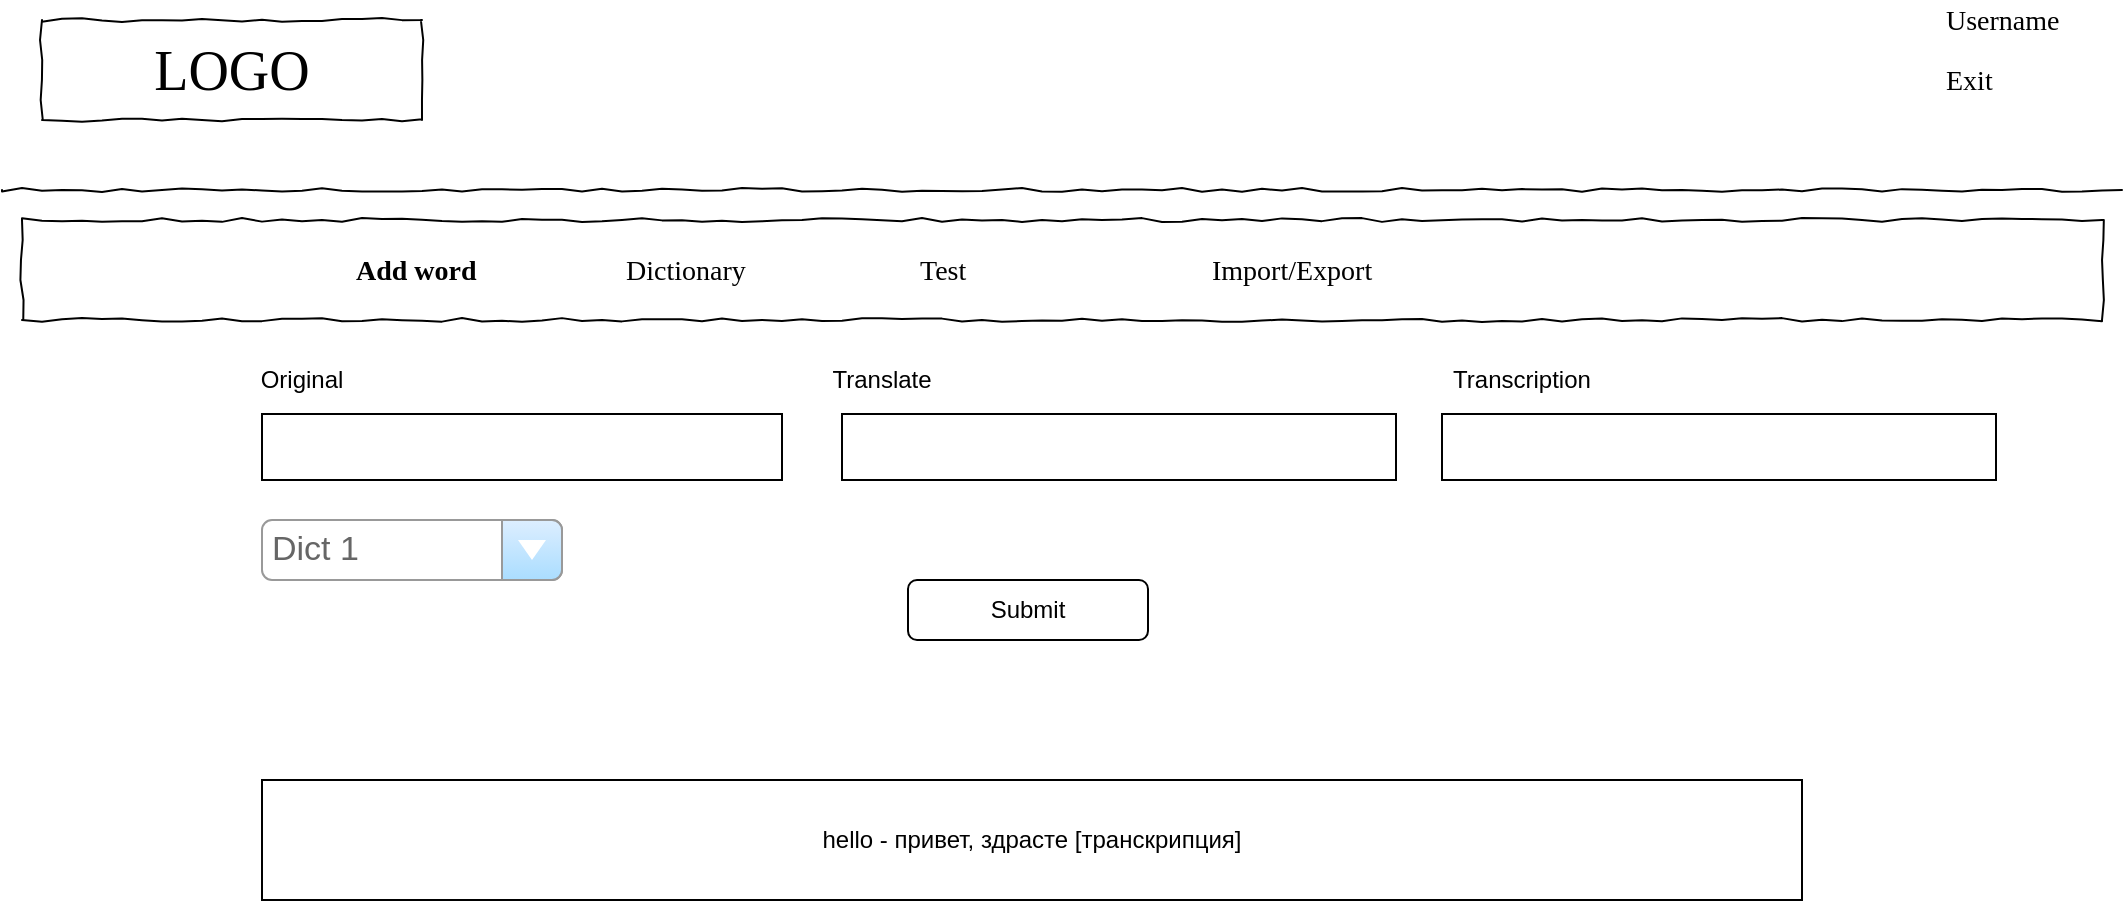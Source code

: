 <mxfile version="12.9.13" type="device" pages="6"><diagram name="add word interface" id="03018318-947c-dd8e-b7a3-06fadd420f32"><mxGraphModel dx="962" dy="504" grid="1" gridSize="10" guides="1" tooltips="1" connect="1" arrows="1" fold="1" page="1" pageScale="1" pageWidth="1100" pageHeight="850" background="#ffffff" math="0" shadow="0"><root><mxCell id="0"/><mxCell id="1" parent="0"/><mxCell id="677b7b8949515195-2" value="LOGO" style="whiteSpace=wrap;html=1;rounded=0;shadow=0;labelBackgroundColor=none;strokeWidth=1;fontFamily=Verdana;fontSize=28;align=center;comic=1;" parent="1" vertex="1"><mxGeometry x="40" y="60" width="190" height="50" as="geometry"/></mxCell><mxCell id="677b7b8949515195-6" value="Username" style="text;html=1;points=[];align=left;verticalAlign=top;spacingTop=-4;fontSize=14;fontFamily=Verdana" parent="1" vertex="1"><mxGeometry x="990" y="50" width="60" height="20" as="geometry"/></mxCell><mxCell id="677b7b8949515195-9" value="" style="line;strokeWidth=1;html=1;rounded=0;shadow=0;labelBackgroundColor=none;fillColor=none;fontFamily=Verdana;fontSize=14;fontColor=#000000;align=center;comic=1;" parent="1" vertex="1"><mxGeometry x="20" y="140" width="1060" height="10" as="geometry"/></mxCell><mxCell id="677b7b8949515195-10" value="" style="whiteSpace=wrap;html=1;rounded=0;shadow=0;labelBackgroundColor=none;strokeWidth=1;fillColor=none;fontFamily=Verdana;fontSize=12;align=center;comic=1;" parent="1" vertex="1"><mxGeometry x="30" y="160" width="1040" height="50" as="geometry"/></mxCell><mxCell id="677b7b8949515195-11" value="Dictionary" style="text;html=1;points=[];align=left;verticalAlign=top;spacingTop=-4;fontSize=14;fontFamily=Verdana" parent="1" vertex="1"><mxGeometry x="330" y="175" width="60" height="20" as="geometry"/></mxCell><mxCell id="677b7b8949515195-12" value="Test" style="text;html=1;points=[];align=left;verticalAlign=top;spacingTop=-4;fontSize=14;fontFamily=Verdana" parent="1" vertex="1"><mxGeometry x="477" y="175" width="60" height="20" as="geometry"/></mxCell><mxCell id="677b7b8949515195-13" value="Import/Export" style="text;html=1;points=[];align=left;verticalAlign=top;spacingTop=-4;fontSize=14;fontFamily=Verdana" parent="1" vertex="1"><mxGeometry x="623" y="175" width="60" height="20" as="geometry"/></mxCell><mxCell id="U719B7hPAPisSjNbhedT-3" value="" style="rounded=0;whiteSpace=wrap;html=1;" parent="1" vertex="1"><mxGeometry x="150" y="257" width="260" height="33" as="geometry"/></mxCell><mxCell id="U719B7hPAPisSjNbhedT-4" value="" style="rounded=0;whiteSpace=wrap;html=1;" parent="1" vertex="1"><mxGeometry x="440" y="257" width="277" height="33" as="geometry"/></mxCell><mxCell id="U719B7hPAPisSjNbhedT-5" value="Original" style="text;html=1;strokeColor=none;fillColor=none;align=center;verticalAlign=middle;whiteSpace=wrap;rounded=0;" parent="1" vertex="1"><mxGeometry x="150" y="230" width="40" height="20" as="geometry"/></mxCell><mxCell id="U719B7hPAPisSjNbhedT-6" value="Translate" style="text;html=1;strokeColor=none;fillColor=none;align=center;verticalAlign=middle;whiteSpace=wrap;rounded=0;" parent="1" vertex="1"><mxGeometry x="440" y="230" width="40" height="20" as="geometry"/></mxCell><mxCell id="U719B7hPAPisSjNbhedT-7" value="hello - привет, здрасте [транскрипция]" style="rounded=0;whiteSpace=wrap;html=1;" parent="1" vertex="1"><mxGeometry x="150" y="440" width="770" height="60" as="geometry"/></mxCell><mxCell id="U719B7hPAPisSjNbhedT-10" value="Submit" style="rounded=1;whiteSpace=wrap;html=1;" parent="1" vertex="1"><mxGeometry x="473" y="340" width="120" height="30" as="geometry"/></mxCell><mxCell id="U719B7hPAPisSjNbhedT-12" value="Exit" style="text;html=1;points=[];align=left;verticalAlign=top;spacingTop=-4;fontSize=14;fontFamily=Verdana" parent="1" vertex="1"><mxGeometry x="990" y="80" width="60" height="20" as="geometry"/></mxCell><mxCell id="U719B7hPAPisSjNbhedT-14" value="Dict 1" style="strokeWidth=1;shadow=0;dashed=0;align=center;html=1;shape=mxgraph.mockup.forms.comboBox;strokeColor=#999999;fillColor=#ddeeff;align=left;fillColor2=#aaddff;mainText=;fontColor=#666666;fontSize=17;spacingLeft=3;" parent="1" vertex="1"><mxGeometry x="150" y="310" width="150" height="30" as="geometry"/></mxCell><mxCell id="U719B7hPAPisSjNbhedT-15" value="Add word" style="text;html=1;points=[];align=left;verticalAlign=top;spacingTop=-4;fontSize=14;fontFamily=Verdana;fontStyle=1" parent="1" vertex="1"><mxGeometry x="195" y="175" width="60" height="20" as="geometry"/></mxCell><mxCell id="U719B7hPAPisSjNbhedT-16" value="" style="rounded=0;whiteSpace=wrap;html=1;" parent="1" vertex="1"><mxGeometry x="740" y="257" width="277" height="33" as="geometry"/></mxCell><mxCell id="U719B7hPAPisSjNbhedT-17" value="Transcription" style="text;html=1;strokeColor=none;fillColor=none;align=center;verticalAlign=middle;whiteSpace=wrap;rounded=0;" parent="1" vertex="1"><mxGeometry x="740" y="230" width="80" height="20" as="geometry"/></mxCell></root></mxGraphModel></diagram><diagram id="EbHHFBNX7gR59B4YQA5b" name="dictionaries interface"><mxGraphModel dx="1024" dy="601" grid="1" gridSize="10" guides="1" tooltips="1" connect="1" arrows="1" fold="1" page="1" pageScale="1" pageWidth="827" pageHeight="1169" math="0" shadow="0"><root><mxCell id="Q7RzRsphglmJaWzfmu_8-0"/><mxCell id="Q7RzRsphglmJaWzfmu_8-1" parent="Q7RzRsphglmJaWzfmu_8-0"/><mxCell id="Q7RzRsphglmJaWzfmu_8-2" value="LOGO" style="whiteSpace=wrap;html=1;rounded=0;shadow=0;labelBackgroundColor=none;strokeWidth=1;fontFamily=Verdana;fontSize=28;align=center;comic=1;" parent="Q7RzRsphglmJaWzfmu_8-1" vertex="1"><mxGeometry x="40" y="60" width="190" height="50" as="geometry"/></mxCell><mxCell id="Q7RzRsphglmJaWzfmu_8-3" value="Username" style="text;html=1;points=[];align=left;verticalAlign=top;spacingTop=-4;fontSize=14;fontFamily=Verdana" parent="Q7RzRsphglmJaWzfmu_8-1" vertex="1"><mxGeometry x="990" y="50" width="60" height="20" as="geometry"/></mxCell><mxCell id="Q7RzRsphglmJaWzfmu_8-4" value="" style="line;strokeWidth=1;html=1;rounded=0;shadow=0;labelBackgroundColor=none;fillColor=none;fontFamily=Verdana;fontSize=14;fontColor=#000000;align=center;comic=1;" parent="Q7RzRsphglmJaWzfmu_8-1" vertex="1"><mxGeometry x="20" y="140" width="1060" height="10" as="geometry"/></mxCell><mxCell id="Q7RzRsphglmJaWzfmu_8-5" value="" style="whiteSpace=wrap;html=1;rounded=0;shadow=0;labelBackgroundColor=none;strokeWidth=1;fillColor=none;fontFamily=Verdana;fontSize=12;align=center;comic=1;" parent="Q7RzRsphglmJaWzfmu_8-1" vertex="1"><mxGeometry x="30" y="160" width="1040" height="50" as="geometry"/></mxCell><mxCell id="Q7RzRsphglmJaWzfmu_8-6" value="Dictionary" style="text;html=1;points=[];align=left;verticalAlign=top;spacingTop=-4;fontSize=14;fontFamily=Verdana;fontStyle=1" parent="Q7RzRsphglmJaWzfmu_8-1" vertex="1"><mxGeometry x="330" y="175" width="60" height="20" as="geometry"/></mxCell><mxCell id="Q7RzRsphglmJaWzfmu_8-7" value="Test" style="text;html=1;points=[];align=left;verticalAlign=top;spacingTop=-4;fontSize=14;fontFamily=Verdana" parent="Q7RzRsphglmJaWzfmu_8-1" vertex="1"><mxGeometry x="477" y="175" width="60" height="20" as="geometry"/></mxCell><mxCell id="Q7RzRsphglmJaWzfmu_8-8" value="Import/Export" style="text;html=1;points=[];align=left;verticalAlign=top;spacingTop=-4;fontSize=14;fontFamily=Verdana" parent="Q7RzRsphglmJaWzfmu_8-1" vertex="1"><mxGeometry x="623" y="175" width="60" height="20" as="geometry"/></mxCell><mxCell id="Q7RzRsphglmJaWzfmu_8-9" value="Exit" style="text;html=1;points=[];align=left;verticalAlign=top;spacingTop=-4;fontSize=14;fontFamily=Verdana" parent="Q7RzRsphglmJaWzfmu_8-1" vertex="1"><mxGeometry x="990" y="80" width="60" height="20" as="geometry"/></mxCell><mxCell id="Q7RzRsphglmJaWzfmu_8-10" value="Add word" style="text;html=1;points=[];align=left;verticalAlign=top;spacingTop=-4;fontSize=14;fontFamily=Verdana;fontStyle=0" parent="Q7RzRsphglmJaWzfmu_8-1" vertex="1"><mxGeometry x="195" y="175" width="60" height="20" as="geometry"/></mxCell><mxCell id="Q7RzRsphglmJaWzfmu_8-11" value="" style="html=1;verticalLabelPosition=bottom;align=center;labelBackgroundColor=#ffffff;verticalAlign=top;strokeWidth=2;strokeColor=#0080F0;shadow=0;dashed=0;shape=mxgraph.ios7.icons.keypad;" parent="Q7RzRsphglmJaWzfmu_8-1" vertex="1"><mxGeometry x="980" y="230" width="30" height="30" as="geometry"/></mxCell><mxCell id="Q7RzRsphglmJaWzfmu_8-12" value="" style="html=1;verticalLabelPosition=bottom;align=center;labelBackgroundColor=#ffffff;verticalAlign=top;strokeWidth=2;strokeColor=#0080F0;shadow=0;dashed=0;shape=mxgraph.ios7.icons.preferences;pointerEvents=1" parent="Q7RzRsphglmJaWzfmu_8-1" vertex="1"><mxGeometry x="1030" y="233" width="30" height="24" as="geometry"/></mxCell><mxCell id="Q7RzRsphglmJaWzfmu_8-13" value="Grid" style="text;html=1;strokeColor=none;fillColor=none;align=center;verticalAlign=middle;whiteSpace=wrap;rounded=0;fontStyle=2" parent="Q7RzRsphglmJaWzfmu_8-1" vertex="1"><mxGeometry x="40" y="240" width="40" height="20" as="geometry"/></mxCell><mxCell id="Q7RzRsphglmJaWzfmu_8-14" value="&lt;h1&gt;Dict name&lt;/h1&gt;&lt;p&gt;Words: 30&lt;/p&gt;&lt;p&gt;Dict description&lt;/p&gt;" style="text;html=1;spacing=5;spacingTop=-20;whiteSpace=wrap;overflow=hidden;rounded=0;fillColor=#f5f5f5;strokeColor=#666666;fontColor=#333333;" parent="Q7RzRsphglmJaWzfmu_8-1" vertex="1"><mxGeometry x="40" y="280" width="190" height="100" as="geometry"/></mxCell><mxCell id="Q7RzRsphglmJaWzfmu_8-17" value="LIst" style="text;html=1;strokeColor=none;fillColor=none;align=center;verticalAlign=middle;whiteSpace=wrap;rounded=0;fontStyle=2" parent="Q7RzRsphglmJaWzfmu_8-1" vertex="1"><mxGeometry x="50" y="830" width="40" height="20" as="geometry"/></mxCell><mxCell id="Q7RzRsphglmJaWzfmu_8-18" value="Dict name" style="text;html=1;strokeColor=none;fillColor=none;align=center;verticalAlign=middle;whiteSpace=wrap;rounded=0;fontSize=20;" parent="Q7RzRsphglmJaWzfmu_8-1" vertex="1"><mxGeometry x="60" y="890" width="110" height="20" as="geometry"/></mxCell><mxCell id="Q7RzRsphglmJaWzfmu_8-19" value="Dict description" style="text;html=1;strokeColor=none;fillColor=none;align=center;verticalAlign=middle;whiteSpace=wrap;rounded=0;fontSize=14;" parent="Q7RzRsphglmJaWzfmu_8-1" vertex="1"><mxGeometry x="180" y="890" width="110" height="20" as="geometry"/></mxCell><mxCell id="Q7RzRsphglmJaWzfmu_8-20" value="Dict name" style="text;html=1;strokeColor=none;fillColor=none;align=center;verticalAlign=middle;whiteSpace=wrap;rounded=0;fontSize=20;" parent="Q7RzRsphglmJaWzfmu_8-1" vertex="1"><mxGeometry x="60" y="930" width="110" height="20" as="geometry"/></mxCell><mxCell id="Q7RzRsphglmJaWzfmu_8-21" value="Dict description" style="text;html=1;strokeColor=none;fillColor=none;align=center;verticalAlign=middle;whiteSpace=wrap;rounded=0;fontSize=14;" parent="Q7RzRsphglmJaWzfmu_8-1" vertex="1"><mxGeometry x="180" y="930" width="110" height="20" as="geometry"/></mxCell><mxCell id="Q7RzRsphglmJaWzfmu_8-22" value="Dict name" style="text;html=1;strokeColor=none;fillColor=none;align=center;verticalAlign=middle;whiteSpace=wrap;rounded=0;fontSize=20;" parent="Q7RzRsphglmJaWzfmu_8-1" vertex="1"><mxGeometry x="60" y="970" width="110" height="20" as="geometry"/></mxCell><mxCell id="Q7RzRsphglmJaWzfmu_8-23" value="Dict description" style="text;html=1;strokeColor=none;fillColor=none;align=center;verticalAlign=middle;whiteSpace=wrap;rounded=0;fontSize=14;" parent="Q7RzRsphglmJaWzfmu_8-1" vertex="1"><mxGeometry x="180" y="970" width="110" height="20" as="geometry"/></mxCell><mxCell id="Q7RzRsphglmJaWzfmu_8-24" value="Dictionary (Grid)" style="text;html=1;strokeColor=none;fillColor=none;align=center;verticalAlign=middle;whiteSpace=wrap;rounded=0;fontStyle=2" parent="Q7RzRsphglmJaWzfmu_8-1" vertex="1"><mxGeometry x="30" y="400" width="140" height="20" as="geometry"/></mxCell><mxCell id="Q7RzRsphglmJaWzfmu_8-25" value="&lt;div&gt;performs - выполнять&lt;/div&gt;&lt;div&gt;behaviour - поведение&lt;/div&gt;&lt;div&gt;terminate - прекратить&lt;/div&gt;&lt;div&gt;template - шаблон&lt;/div&gt;&lt;div style=&quot;&quot;&gt;memeber - член, участник&lt;/div&gt;" style="text;html=1;align=left;verticalAlign=middle;whiteSpace=wrap;rounded=0;fontSize=14;strokeColor=#000000;" parent="Q7RzRsphglmJaWzfmu_8-1" vertex="1"><mxGeometry x="50" y="524" width="450" height="120" as="geometry"/></mxCell><mxCell id="Q7RzRsphglmJaWzfmu_8-26" value="Dictionary (LIst)" style="text;html=1;strokeColor=none;fillColor=none;align=center;verticalAlign=middle;whiteSpace=wrap;rounded=0;fontStyle=2" parent="Q7RzRsphglmJaWzfmu_8-1" vertex="1"><mxGeometry x="520" y="820" width="120" height="20" as="geometry"/></mxCell><mxCell id="Q7RzRsphglmJaWzfmu_8-27" value="&lt;div&gt;performs - выполнять&lt;/div&gt;&lt;div&gt;behaviour - поведение&lt;/div&gt;&lt;div&gt;terminate - прекратить&lt;/div&gt;&lt;div&gt;template - шаблон&lt;/div&gt;&lt;div style=&quot;&quot;&gt;memeber - член, участник&lt;/div&gt;" style="text;html=1;strokeColor=#000000;fillColor=none;align=left;verticalAlign=middle;whiteSpace=wrap;rounded=0;fontSize=14;" parent="Q7RzRsphglmJaWzfmu_8-1" vertex="1"><mxGeometry x="530" y="870" width="450" height="130" as="geometry"/></mxCell><mxCell id="Q7RzRsphglmJaWzfmu_8-28" value="" style="html=1;verticalLabelPosition=bottom;labelBackgroundColor=#ffffff;verticalAlign=top;shadow=0;dashed=0;strokeWidth=2;shape=mxgraph.ios7.misc.add;fillColor=#00dd00;strokeColor=#ffffff;fontSize=14;align=left;" parent="Q7RzRsphglmJaWzfmu_8-1" vertex="1"><mxGeometry x="710" y="310" width="30" height="28" as="geometry"/></mxCell><mxCell id="Q7RzRsphglmJaWzfmu_8-29" value="" style="html=1;verticalLabelPosition=bottom;labelBackgroundColor=#ffffff;verticalAlign=top;shadow=0;dashed=0;strokeWidth=2;shape=mxgraph.ios7.misc.add;fillColor=#00dd00;strokeColor=#ffffff;fontSize=14;align=left;" parent="Q7RzRsphglmJaWzfmu_8-1" vertex="1"><mxGeometry x="54" y="1010" width="12" height="12" as="geometry"/></mxCell><mxCell id="Q7RzRsphglmJaWzfmu_8-30" value="Create" style="text;html=1;strokeColor=none;fillColor=none;align=center;verticalAlign=middle;whiteSpace=wrap;rounded=0;fontSize=20;" parent="Q7RzRsphglmJaWzfmu_8-1" vertex="1"><mxGeometry x="60" y="1006" width="110" height="20" as="geometry"/></mxCell><mxCell id="Q7RzRsphglmJaWzfmu_8-31" value="Change" style="html=1;shadow=0;dashed=0;shape=mxgraph.bootstrap.rrect;rSize=5;fillColor=#3D8BCD;align=center;strokeColor=#3D8BCD;fontColor=#ffffff;fontSize=16;whiteSpace=wrap;" parent="Q7RzRsphglmJaWzfmu_8-1" vertex="1"><mxGeometry x="54" y="490" width="65" height="20" as="geometry"/></mxCell><mxCell id="SYM2wrqdD4xrllg5OAQU-0" value="&lt;h1&gt;Dict name&lt;/h1&gt;&lt;p&gt;Words: 30&lt;/p&gt;&lt;p&gt;Dict description&lt;/p&gt;" style="text;html=1;spacing=5;spacingTop=-20;whiteSpace=wrap;overflow=hidden;rounded=0;fillColor=#f5f5f5;strokeColor=#666666;fontColor=#333333;" parent="Q7RzRsphglmJaWzfmu_8-1" vertex="1"><mxGeometry x="265" y="280" width="190" height="100" as="geometry"/></mxCell><mxCell id="SYM2wrqdD4xrllg5OAQU-1" value="&lt;h1&gt;Dict name&lt;/h1&gt;&lt;p&gt;Words: 30&lt;/p&gt;&lt;p&gt;Dict description&lt;/p&gt;" style="text;html=1;spacing=5;spacingTop=-20;whiteSpace=wrap;overflow=hidden;rounded=0;fillColor=#f5f5f5;strokeColor=#666666;fontColor=#333333;" parent="Q7RzRsphglmJaWzfmu_8-1" vertex="1"><mxGeometry x="485" y="280" width="190" height="100" as="geometry"/></mxCell><mxCell id="i-1XCxJBfSRZAzpUaMRU-0" value="Dict name" style="text;html=1;strokeColor=none;fillColor=none;align=center;verticalAlign=middle;whiteSpace=wrap;rounded=0;fontSize=20;" parent="Q7RzRsphglmJaWzfmu_8-1" vertex="1"><mxGeometry x="45" y="430" width="110" height="20" as="geometry"/></mxCell><mxCell id="i-1XCxJBfSRZAzpUaMRU-1" value="Dict description" style="text;html=1;strokeColor=none;fillColor=none;align=center;verticalAlign=middle;whiteSpace=wrap;rounded=0;fontSize=14;" parent="Q7RzRsphglmJaWzfmu_8-1" vertex="1"><mxGeometry x="50" y="460" width="110" height="20" as="geometry"/></mxCell><mxCell id="i-1XCxJBfSRZAzpUaMRU-2" value="Change" style="html=1;shadow=0;dashed=0;shape=mxgraph.bootstrap.rrect;rSize=5;fillColor=#3D8BCD;align=center;strokeColor=#3D8BCD;fontColor=#ffffff;fontSize=16;whiteSpace=wrap;" parent="Q7RzRsphglmJaWzfmu_8-1" vertex="1"><mxGeometry x="202.5" y="563" width="65" height="10" as="geometry"/></mxCell><mxCell id="jrkJPr88kM70m0OufN1d-0" value="Add" style="html=1;shadow=0;dashed=0;shape=mxgraph.bootstrap.rrect;rSize=5;fillColor=#3D8BCD;align=center;strokeColor=#3D8BCD;fontColor=#ffffff;fontSize=16;whiteSpace=wrap;" parent="Q7RzRsphglmJaWzfmu_8-1" vertex="1"><mxGeometry x="225" y="624" width="65" height="10" as="geometry"/></mxCell><mxCell id="EFHkAG4ttYNZf82nyg6u-0" value="Delete" style="html=1;shadow=0;dashed=0;shape=mxgraph.bootstrap.rrect;rSize=5;fillColor=#a20025;align=center;strokeColor=#6F0000;fontSize=16;whiteSpace=wrap;fontColor=#ffffff;" parent="Q7RzRsphglmJaWzfmu_8-1" vertex="1"><mxGeometry x="50" y="660" width="65" height="20" as="geometry"/></mxCell><mxCell id="927Rok5FPzdwAnaY8Z8s-0" value="Delete" style="html=1;shadow=0;dashed=0;shape=mxgraph.bootstrap.rrect;rSize=5;fillColor=#a20025;align=center;strokeColor=#6F0000;fontSize=16;whiteSpace=wrap;fontColor=#ffffff;" parent="Q7RzRsphglmJaWzfmu_8-1" vertex="1"><mxGeometry x="276" y="563" width="65" height="8" as="geometry"/></mxCell></root></mxGraphModel></diagram><diagram id="VB5blM9HHBCdFvsBlc7a" name="test interface"><mxGraphModel dx="1038" dy="616" grid="1" gridSize="10" guides="1" tooltips="1" connect="1" arrows="1" fold="1" page="1" pageScale="1" pageWidth="827" pageHeight="1169" math="0" shadow="0"><root><mxCell id="G_Q1fe8E3EXtr7cmt8nC-0"/><mxCell id="G_Q1fe8E3EXtr7cmt8nC-1" parent="G_Q1fe8E3EXtr7cmt8nC-0"/><mxCell id="G_Q1fe8E3EXtr7cmt8nC-2" value="LOGO" style="whiteSpace=wrap;html=1;rounded=0;shadow=0;labelBackgroundColor=none;strokeWidth=1;fontFamily=Verdana;fontSize=28;align=center;comic=1;" parent="G_Q1fe8E3EXtr7cmt8nC-1" vertex="1"><mxGeometry x="40" y="60" width="190" height="50" as="geometry"/></mxCell><mxCell id="G_Q1fe8E3EXtr7cmt8nC-3" value="Username" style="text;html=1;points=[];align=left;verticalAlign=top;spacingTop=-4;fontSize=14;fontFamily=Verdana" parent="G_Q1fe8E3EXtr7cmt8nC-1" vertex="1"><mxGeometry x="990" y="50" width="60" height="20" as="geometry"/></mxCell><mxCell id="G_Q1fe8E3EXtr7cmt8nC-4" value="" style="line;strokeWidth=1;html=1;rounded=0;shadow=0;labelBackgroundColor=none;fillColor=none;fontFamily=Verdana;fontSize=14;fontColor=#000000;align=center;comic=1;" parent="G_Q1fe8E3EXtr7cmt8nC-1" vertex="1"><mxGeometry x="20" y="140" width="1060" height="10" as="geometry"/></mxCell><mxCell id="G_Q1fe8E3EXtr7cmt8nC-5" value="" style="whiteSpace=wrap;html=1;rounded=0;shadow=0;labelBackgroundColor=none;strokeWidth=1;fillColor=none;fontFamily=Verdana;fontSize=12;align=center;comic=1;" parent="G_Q1fe8E3EXtr7cmt8nC-1" vertex="1"><mxGeometry x="30" y="160" width="1040" height="50" as="geometry"/></mxCell><mxCell id="G_Q1fe8E3EXtr7cmt8nC-6" value="Dictionary" style="text;html=1;points=[];align=left;verticalAlign=top;spacingTop=-4;fontSize=14;fontFamily=Verdana;fontStyle=0" parent="G_Q1fe8E3EXtr7cmt8nC-1" vertex="1"><mxGeometry x="330" y="175" width="60" height="20" as="geometry"/></mxCell><mxCell id="G_Q1fe8E3EXtr7cmt8nC-7" value="Test" style="text;html=1;points=[];align=left;verticalAlign=top;spacingTop=-4;fontSize=14;fontFamily=Verdana;fontStyle=1" parent="G_Q1fe8E3EXtr7cmt8nC-1" vertex="1"><mxGeometry x="477" y="175" width="60" height="20" as="geometry"/></mxCell><mxCell id="G_Q1fe8E3EXtr7cmt8nC-8" value="Import/Export" style="text;html=1;points=[];align=left;verticalAlign=top;spacingTop=-4;fontSize=14;fontFamily=Verdana" parent="G_Q1fe8E3EXtr7cmt8nC-1" vertex="1"><mxGeometry x="623" y="175" width="60" height="20" as="geometry"/></mxCell><mxCell id="G_Q1fe8E3EXtr7cmt8nC-9" value="Exit" style="text;html=1;points=[];align=left;verticalAlign=top;spacingTop=-4;fontSize=14;fontFamily=Verdana" parent="G_Q1fe8E3EXtr7cmt8nC-1" vertex="1"><mxGeometry x="990" y="80" width="60" height="20" as="geometry"/></mxCell><mxCell id="G_Q1fe8E3EXtr7cmt8nC-10" value="Add word" style="text;html=1;points=[];align=left;verticalAlign=top;spacingTop=-4;fontSize=14;fontFamily=Verdana;fontStyle=0" parent="G_Q1fe8E3EXtr7cmt8nC-1" vertex="1"><mxGeometry x="195" y="175" width="60" height="20" as="geometry"/></mxCell><mxCell id="G_Q1fe8E3EXtr7cmt8nC-11" value="Dict/all" style="html=1;shadow=0;dashed=0;shape=mxgraph.bootstrap.rrect;rSize=5;strokeColor=#dddddd;spacingRight=10;fontSize=14;whiteSpace=wrap;align=center;" parent="G_Q1fe8E3EXtr7cmt8nC-1" vertex="1"><mxGeometry x="140" y="240" width="120" height="30" as="geometry"/></mxCell><mxCell id="G_Q1fe8E3EXtr7cmt8nC-12" value="" style="shape=triangle;direction=south;fillColor=#000000;strokeColor=none;perimeter=none;" parent="G_Q1fe8E3EXtr7cmt8nC-11" vertex="1"><mxGeometry x="1" y="0.5" width="10" height="5" relative="1" as="geometry"><mxPoint x="-20" y="-2.5" as="offset"/></mxGeometry></mxCell><mxCell id="G_Q1fe8E3EXtr7cmt8nC-13" value="Period" style="html=1;shadow=0;dashed=0;shape=mxgraph.bootstrap.rrect;rSize=5;strokeColor=#dddddd;spacingRight=10;fontSize=14;whiteSpace=wrap;align=center;" parent="G_Q1fe8E3EXtr7cmt8nC-1" vertex="1"><mxGeometry x="577" y="240" width="120" height="30" as="geometry"/></mxCell><mxCell id="G_Q1fe8E3EXtr7cmt8nC-14" value="" style="shape=triangle;direction=south;fillColor=#000000;strokeColor=none;perimeter=none;" parent="G_Q1fe8E3EXtr7cmt8nC-13" vertex="1"><mxGeometry x="1" y="0.5" width="10" height="5" relative="1" as="geometry"><mxPoint x="-20" y="-2.5" as="offset"/></mxGeometry></mxCell><mxCell id="G_Q1fe8E3EXtr7cmt8nC-15" value="Strenght/Reverse" style="html=1;shadow=0;dashed=0;shape=mxgraph.bootstrap.rrect;rSize=5;strokeColor=#dddddd;spacingRight=10;fontSize=14;whiteSpace=wrap;align=center;" parent="G_Q1fe8E3EXtr7cmt8nC-1" vertex="1"><mxGeometry x="295" y="240" width="255" height="30" as="geometry"/></mxCell><mxCell id="G_Q1fe8E3EXtr7cmt8nC-16" value="" style="shape=triangle;direction=south;fillColor=#000000;strokeColor=none;perimeter=none;" parent="G_Q1fe8E3EXtr7cmt8nC-15" vertex="1"><mxGeometry x="1" y="0.5" width="10" height="5" relative="1" as="geometry"><mxPoint x="-20" y="-2.5" as="offset"/></mxGeometry></mxCell><mxCell id="G_Q1fe8E3EXtr7cmt8nC-17" value="Button" style="html=1;shadow=0;dashed=0;shape=mxgraph.bootstrap.rrect;rSize=5;fillColor=#3D8BCD;align=center;strokeColor=#3D8BCD;fontColor=#ffffff;fontSize=14;whiteSpace=wrap;" parent="G_Q1fe8E3EXtr7cmt8nC-1" vertex="1"><mxGeometry x="740" y="240" width="60" height="30" as="geometry"/></mxCell><mxCell id="G_Q1fe8E3EXtr7cmt8nC-18" value="Test" style="html=1;shadow=0;dashed=0;shape=mxgraph.bootstrap.rrect;rSize=5;strokeColor=#dddddd;spacingRight=10;fontSize=14;whiteSpace=wrap;align=center;" parent="G_Q1fe8E3EXtr7cmt8nC-1" vertex="1"><mxGeometry x="20" y="240" width="100" height="30" as="geometry"/></mxCell><mxCell id="G_Q1fe8E3EXtr7cmt8nC-19" value="" style="shape=triangle;direction=south;fillColor=#000000;strokeColor=none;perimeter=none;" parent="G_Q1fe8E3EXtr7cmt8nC-18" vertex="1"><mxGeometry x="1" y="0.5" width="10" height="5" relative="1" as="geometry"><mxPoint x="-20" y="-2.5" as="offset"/></mxGeometry></mxCell><mxCell id="G_Q1fe8E3EXtr7cmt8nC-20" value="Input test" style="text;html=1;strokeColor=none;fillColor=none;align=center;verticalAlign=middle;whiteSpace=wrap;rounded=0;fontStyle=2" parent="G_Q1fe8E3EXtr7cmt8nC-1" vertex="1"><mxGeometry x="40" y="300" width="60" height="20" as="geometry"/></mxCell><mxCell id="G_Q1fe8E3EXtr7cmt8nC-21" value="Checkbox test" style="text;html=1;strokeColor=none;fillColor=none;align=center;verticalAlign=middle;whiteSpace=wrap;rounded=0;fontStyle=2" parent="G_Q1fe8E3EXtr7cmt8nC-1" vertex="1"><mxGeometry x="40" y="720" width="100" height="20" as="geometry"/></mxCell><mxCell id="G_Q1fe8E3EXtr7cmt8nC-22" value="" style="group" parent="G_Q1fe8E3EXtr7cmt8nC-1" vertex="1" connectable="0"><mxGeometry x="48.5" y="770" width="371.5" height="500" as="geometry"/></mxCell><mxCell id="G_Q1fe8E3EXtr7cmt8nC-23" value="" style="rounded=0;whiteSpace=wrap;html=1;fillColor=none;" parent="G_Q1fe8E3EXtr7cmt8nC-22" vertex="1"><mxGeometry width="353" height="500" as="geometry"/></mxCell><mxCell id="G_Q1fe8E3EXtr7cmt8nC-24" value="Word" style="html=1;shadow=0;dashed=0;shape=mxgraph.bootstrap.rrect;align=center;rSize=5;strokeColor=none;fillColor=#0D5B9D;fontColor=#ffffff;fontStyle=1;whiteSpace=wrap;" parent="G_Q1fe8E3EXtr7cmt8nC-22" vertex="1"><mxGeometry x="143" y="12.8" width="60" height="38.4" as="geometry"/></mxCell><mxCell id="G_Q1fe8E3EXtr7cmt8nC-25" value="Button" style="html=1;shadow=0;dashed=0;shape=mxgraph.bootstrap.rrect;rSize=5;fillColor=#60a917;align=center;strokeColor=#2D7600;fontSize=14;whiteSpace=wrap;fontColor=#ffffff;" parent="G_Q1fe8E3EXtr7cmt8nC-22" vertex="1"><mxGeometry x="30" y="102.4" width="270" height="38.4" as="geometry"/></mxCell><mxCell id="G_Q1fe8E3EXtr7cmt8nC-26" value="Button" style="html=1;shadow=0;dashed=0;shape=mxgraph.bootstrap.rrect;rSize=5;fillColor=#3D8BCD;align=center;strokeColor=#3D8BCD;fontColor=#ffffff;fontSize=14;whiteSpace=wrap;" parent="G_Q1fe8E3EXtr7cmt8nC-22" vertex="1"><mxGeometry x="30" y="250" width="130" height="38.4" as="geometry"/></mxCell><mxCell id="G_Q1fe8E3EXtr7cmt8nC-27" value="Button" style="html=1;shadow=0;dashed=0;shape=mxgraph.bootstrap.rrect;rSize=5;fillColor=#a20025;align=center;strokeColor=#6F0000;fontColor=#ffffff;fontSize=14;whiteSpace=wrap;" parent="G_Q1fe8E3EXtr7cmt8nC-22" vertex="1"><mxGeometry x="30" y="150" width="180" height="38.4" as="geometry"/></mxCell><mxCell id="G_Q1fe8E3EXtr7cmt8nC-28" value="Button" style="html=1;shadow=0;dashed=0;shape=mxgraph.bootstrap.rrect;rSize=5;fillColor=#3D8BCD;align=center;strokeColor=#3D8BCD;fontColor=#ffffff;fontSize=14;whiteSpace=wrap;" parent="G_Q1fe8E3EXtr7cmt8nC-22" vertex="1"><mxGeometry x="30" y="204.8" width="240" height="38.4" as="geometry"/></mxCell><mxCell id="G_Q1fe8E3EXtr7cmt8nC-29" value="Button" style="html=1;shadow=0;dashed=0;shape=mxgraph.bootstrap.rrect;rSize=5;fillColor=#3D8BCD;align=center;strokeColor=#3D8BCD;fontColor=#ffffff;fontSize=14;whiteSpace=wrap;" parent="G_Q1fe8E3EXtr7cmt8nC-22" vertex="1"><mxGeometry x="30" y="300" width="190" height="38.4" as="geometry"/></mxCell><mxCell id="G_Q1fe8E3EXtr7cmt8nC-30" value="Button" style="html=1;shadow=0;dashed=0;shape=mxgraph.bootstrap.rrect;rSize=5;fillColor=#3D8BCD;align=center;strokeColor=#3D8BCD;fontColor=#ffffff;fontSize=14;whiteSpace=wrap;" parent="G_Q1fe8E3EXtr7cmt8nC-22" vertex="1"><mxGeometry x="30" y="350" width="120" height="38.4" as="geometry"/></mxCell><mxCell id="G_Q1fe8E3EXtr7cmt8nC-31" value="Answer" style="html=1;shadow=0;dashed=0;shape=mxgraph.bootstrap.rrect;rSize=5;fillColor=#58B957;align=center;strokeColor=#58B957;fontColor=#ffffff;fontSize=14;whiteSpace=wrap;" parent="G_Q1fe8E3EXtr7cmt8nC-22" vertex="1"><mxGeometry x="131.5" y="430" width="60" height="38.4" as="geometry"/></mxCell><mxCell id="G_Q1fe8E3EXtr7cmt8nC-32" value="&lt;span style=&quot;color: rgba(0 , 0 , 0 , 0) ; font-family: monospace ; font-size: 0px&quot;&gt;%3CmxGraphModel%3E%3Croot%3E%3CmxCell%20id%3D%220%22%2F%3E%3CmxCell%20id%3D%221%22%20parent%3D%220%22%2F%3E%3CmxCell%20id%3D%222%22%20value%3D%22%22%20style%3D%22group%22%20vertex%3D%221%22%20connectable%3D%220%22%20parent%3D%221%22%3E%3CmxGeometry%20x%3D%2240%22%20y%3D%22340%22%20width%3D%22388.5%22%20height%3D%22360%22%20as%3D%22geometry%22%2F%3E%3C%2FmxCell%3E%3CmxCell%20id%3D%223%22%20value%3D%22%22%20style%3D%22rounded%3D0%3BwhiteSpace%3Dwrap%3Bhtml%3D1%3BfillColor%3Dnone%3B%22%20vertex%3D%221%22%20parent%3D%222%22%3E%3CmxGeometry%20width%3D%22353%22%20height%3D%22360%22%20as%3D%22geometry%22%2F%3E%3C%2FmxCell%3E%3CmxCell%20id%3D%224%22%20value%3D%22Word%22%20style%3D%22html%3D1%3Bshadow%3D0%3Bdashed%3D0%3Bshape%3Dmxgraph.bootstrap.rrect%3Balign%3Dcenter%3BrSize%3D5%3BstrokeColor%3Dnone%3BfillColor%3D%230D5B9D%3BfontColor%3D%23ffffff%3BfontStyle%3D1%3BwhiteSpace%3Dwrap%3B%22%20vertex%3D%221%22%20parent%3D%222%22%3E%3CmxGeometry%20x%3D%22143%22%20y%3D%2210%22%20width%3D%2260%22%20height%3D%2230%22%20as%3D%22geometry%22%2F%3E%3C%2FmxCell%3E%3CmxCell%20id%3D%225%22%20value%3D%22Answer%22%20style%3D%22html%3D1%3Bshadow%3D0%3Bdashed%3D0%3Bshape%3Dmxgraph.bootstrap.rrect%3BrSize%3D5%3BfillColor%3D%2358B957%3Balign%3Dcenter%3BstrokeColor%3D%2358B957%3BfontColor%3D%23ffffff%3BfontSize%3D14%3BwhiteSpace%3Dwrap%3B%22%20vertex%3D%221%22%20parent%3D%222%22%3E%3CmxGeometry%20x%3D%22280%22%20y%3D%2285%22%20width%3D%2260%22%20height%3D%2230%22%20as%3D%22geometry%22%2F%3E%3C%2FmxCell%3E%3CmxCell%20id%3D%226%22%20value%3D%22Input%22%20style%3D%22html%3D1%3Bshadow%3D0%3Bdashed%3D0%3Bshape%3Dmxgraph.bootstrap.rrect%3BrSize%3D5%3BstrokeColor%3D%23000000%3BfontSize%3D14%3Balign%3Dleft%3BspacingLeft%3D8%3BwhiteSpace%3Dwrap%3BfillColor%3Dnone%3B%22%20vertex%3D%221%22%20parent%3D%222%22%3E%3CmxGeometry%20x%3D%2220%22%20y%3D%2285%22%20width%3D%22250%22%20height%3D%2230%22%20as%3D%22geometry%22%2F%3E%3C%2FmxCell%3E%3CmxCell%20id%3D%227%22%20value%3D%22tip%22%20style%3D%22text%3Bhtml%3D1%3BstrokeColor%3D%23000000%3BfillColor%3Dnone%3Balign%3Dcenter%3BverticalAlign%3Dmiddle%3BwhiteSpace%3Dwrap%3Brounded%3D0%3BfontStyle%3D2%3BlabelBorderColor%3Dnone%3Bglass%3D0%3Bshadow%3D0%3Bcomic%3D0%3Bdashed%3D1%3B%22%20vertex%3D%221%22%20parent%3D%222%22%3E%3CmxGeometry%20x%3D%2220%22%20y%3D%22125%22%20width%3D%2260%22%20height%3D%2220%22%20as%3D%22geometry%22%2F%3E%3C%2FmxCell%3E%3CmxCell%20id%3D%228%22%20value%3D%22tip%22%20style%3D%22text%3Bhtml%3D1%3BstrokeColor%3D%23000000%3BfillColor%3Dnone%3Balign%3Dcenter%3BverticalAlign%3Dmiddle%3BwhiteSpace%3Dwrap%3Brounded%3D0%3BfontStyle%3D2%3BlabelBorderColor%3Dnone%3Bglass%3D0%3Bshadow%3D0%3Bcomic%3D0%3Bdashed%3D1%3B%22%20vertex%3D%221%22%20parent%3D%222%22%3E%3CmxGeometry%20x%3D%2253%22%20y%3D%22180%22%20width%3D%22267%22%20height%3D%2220%22%20as%3D%22geometry%22%2F%3E%3C%2FmxCell%3E%3CmxCell%20id%3D%229%22%20value%3D%22tip%22%20style%3D%22text%3Bhtml%3D1%3BstrokeColor%3D%23000000%3BfillColor%3Dnone%3Balign%3Dcenter%3BverticalAlign%3Dmiddle%3BwhiteSpace%3Dwrap%3Brounded%3D0%3BfontStyle%3D2%3BlabelBorderColor%3Dnone%3Bglass%3D0%3Bshadow%3D0%3Bcomic%3D0%3Bdashed%3D1%3B%22%20vertex%3D%221%22%20parent%3D%222%22%3E%3CmxGeometry%20x%3D%2253%22%20y%3D%22220%22%20width%3D%22107%22%20height%3D%2220%22%20as%3D%22geometry%22%2F%3E%3C%2FmxCell%3E%3CmxCell%20id%3D%2210%22%20value%3D%22tip%22%20style%3D%22text%3Bhtml%3D1%3BstrokeColor%3D%23000000%3BfillColor%3Dnone%3Balign%3Dcenter%3BverticalAlign%3Dmiddle%3BwhiteSpace%3Dwrap%3Brounded%3D0%3BfontStyle%3D2%3BlabelBorderColor%3Dnone%3Bglass%3D0%3Bshadow%3D0%3Bcomic%3D0%3Bdashed%3D1%3B%22%20vertex%3D%221%22%20parent%3D%222%22%3E%3CmxGeometry%20x%3D%2253%22%20y%3D%22260%22%20width%3D%2260%22%20height%3D%2220%22%20as%3D%22geometry%22%2F%3E%3C%2FmxCell%3E%3CmxCell%20id%3D%2211%22%20value%3D%22tip%22%20style%3D%22text%3Bhtml%3D1%3BstrokeColor%3D%23000000%3BfillColor%3Dnone%3Balign%3Dcenter%3BverticalAlign%3Dmiddle%3BwhiteSpace%3Dwrap%3Brounded%3D0%3BfontStyle%3D2%3BlabelBorderColor%3Dnone%3Bglass%3D0%3Bshadow%3D0%3Bcomic%3D0%3Bdashed%3D1%3B%22%20vertex%3D%221%22%20parent%3D%222%22%3E%3CmxGeometry%20x%3D%2253%22%20y%3D%22300%22%20width%3D%22177%22%20height%3D%2220%22%20as%3D%22geometry%22%2F%3E%3C%2FmxCell%3E%3CmxCell%20id%3D%2212%22%20value%3D%22%22%20style%3D%22html%3D1%3Bshadow%3D0%3Bdashed%3D0%3Bshape%3Dmxgraph.bootstrap.rrect%3BrSize%3D5%3BstrokeColor%3Dnone%3BfillColor%3D%23f6f6f6%3BwhiteSpace%3Dwrap%3Brounded%3D0%3Bglass%3D0%3Bcomic%3D0%3B%22%20vertex%3D%221%22%20parent%3D%222%22%3E%3CmxGeometry%20y%3D%22340%22%20width%3D%22350%22%20height%3D%2220%22%20as%3D%22geometry%22%2F%3E%3C%2FmxCell%3E%3CmxCell%20id%3D%2213%22%20value%3D%2260%25%22%20style%3D%22html%3D1%3Bshadow%3D0%3Bdashed%3D0%3Bshape%3Dmxgraph.bootstrap.leftButtonStriped%3BfillColor%3D%2359B958%3BfontColor%3D%23FFFFFF%3BwhiteSpace%3Dwrap%3B%22%20vertex%3D%221%22%20parent%3D%2212%22%3E%3CmxGeometry%20width%3D%22218.75%22%20height%3D%2220%22%20as%3D%22geometry%22%2F%3E%3C%2FmxCell%3E%3C%2Froot%3E%3C%2FmxGraphModel%3E&lt;/span&gt;" style="html=1;shadow=0;dashed=0;shape=mxgraph.bootstrap.rrect;rSize=5;strokeColor=none;fillColor=#f6f6f6;whiteSpace=wrap;rounded=0;glass=0;comic=0;" parent="G_Q1fe8E3EXtr7cmt8nC-22" vertex="1"><mxGeometry x="-2" y="480" width="350" height="20" as="geometry"/></mxCell><mxCell id="G_Q1fe8E3EXtr7cmt8nC-33" value="60%" style="html=1;shadow=0;dashed=0;shape=mxgraph.bootstrap.leftButtonStriped;fillColor=#59B958;fontColor=#FFFFFF;whiteSpace=wrap;" parent="G_Q1fe8E3EXtr7cmt8nC-32" vertex="1"><mxGeometry width="218.75" height="20" as="geometry"/></mxCell><mxCell id="G_Q1fe8E3EXtr7cmt8nC-34" value="" style="group" parent="G_Q1fe8E3EXtr7cmt8nC-1" vertex="1" connectable="0"><mxGeometry x="40" y="340" width="388.5" height="360" as="geometry"/></mxCell><mxCell id="G_Q1fe8E3EXtr7cmt8nC-35" value="" style="rounded=0;whiteSpace=wrap;html=1;fillColor=none;" parent="G_Q1fe8E3EXtr7cmt8nC-34" vertex="1"><mxGeometry width="353" height="360" as="geometry"/></mxCell><mxCell id="G_Q1fe8E3EXtr7cmt8nC-36" value="Word" style="html=1;shadow=0;dashed=0;shape=mxgraph.bootstrap.rrect;align=center;rSize=5;strokeColor=none;fillColor=#0D5B9D;fontColor=#ffffff;fontStyle=1;whiteSpace=wrap;" parent="G_Q1fe8E3EXtr7cmt8nC-34" vertex="1"><mxGeometry x="143" y="10" width="60" height="30" as="geometry"/></mxCell><mxCell id="G_Q1fe8E3EXtr7cmt8nC-37" value="Answer" style="html=1;shadow=0;dashed=0;shape=mxgraph.bootstrap.rrect;rSize=5;fillColor=#58B957;align=center;strokeColor=#58B957;fontColor=#ffffff;fontSize=14;whiteSpace=wrap;" parent="G_Q1fe8E3EXtr7cmt8nC-34" vertex="1"><mxGeometry x="280" y="85" width="60" height="30" as="geometry"/></mxCell><mxCell id="G_Q1fe8E3EXtr7cmt8nC-38" value="Input" style="html=1;shadow=0;dashed=0;shape=mxgraph.bootstrap.rrect;rSize=5;strokeColor=#000000;fontSize=14;align=left;spacingLeft=8;whiteSpace=wrap;fillColor=none;" parent="G_Q1fe8E3EXtr7cmt8nC-34" vertex="1"><mxGeometry x="20" y="85" width="250" height="30" as="geometry"/></mxCell><mxCell id="G_Q1fe8E3EXtr7cmt8nC-39" value="tip" style="text;html=1;strokeColor=#000000;fillColor=none;align=center;verticalAlign=middle;whiteSpace=wrap;rounded=0;fontStyle=2;labelBorderColor=none;glass=0;shadow=0;comic=0;dashed=1;" parent="G_Q1fe8E3EXtr7cmt8nC-34" vertex="1"><mxGeometry x="20" y="125" width="60" height="20" as="geometry"/></mxCell><mxCell id="G_Q1fe8E3EXtr7cmt8nC-40" value="tip" style="text;html=1;strokeColor=#000000;fillColor=none;align=center;verticalAlign=middle;whiteSpace=wrap;rounded=0;fontStyle=2;labelBorderColor=none;glass=0;shadow=0;comic=0;dashed=1;" parent="G_Q1fe8E3EXtr7cmt8nC-34" vertex="1"><mxGeometry x="53" y="180" width="267" height="20" as="geometry"/></mxCell><mxCell id="G_Q1fe8E3EXtr7cmt8nC-41" value="tip" style="text;html=1;strokeColor=#000000;fillColor=none;align=center;verticalAlign=middle;whiteSpace=wrap;rounded=0;fontStyle=2;labelBorderColor=none;glass=0;shadow=0;comic=0;dashed=1;" parent="G_Q1fe8E3EXtr7cmt8nC-34" vertex="1"><mxGeometry x="53" y="220" width="107" height="20" as="geometry"/></mxCell><mxCell id="G_Q1fe8E3EXtr7cmt8nC-42" value="tip" style="text;html=1;strokeColor=#000000;fillColor=none;align=center;verticalAlign=middle;whiteSpace=wrap;rounded=0;fontStyle=2;labelBorderColor=none;glass=0;shadow=0;comic=0;dashed=1;" parent="G_Q1fe8E3EXtr7cmt8nC-34" vertex="1"><mxGeometry x="53" y="260" width="60" height="20" as="geometry"/></mxCell><mxCell id="G_Q1fe8E3EXtr7cmt8nC-43" value="tip" style="text;html=1;strokeColor=#000000;fillColor=none;align=center;verticalAlign=middle;whiteSpace=wrap;rounded=0;fontStyle=2;labelBorderColor=none;glass=0;shadow=0;comic=0;dashed=1;" parent="G_Q1fe8E3EXtr7cmt8nC-34" vertex="1"><mxGeometry x="53" y="300" width="177" height="20" as="geometry"/></mxCell><mxCell id="G_Q1fe8E3EXtr7cmt8nC-44" value="&lt;span style=&quot;color: rgba(0 , 0 , 0 , 0) ; font-family: monospace ; font-size: 0px&quot;&gt;%3CmxGraphModel%3E%3Croot%3E%3CmxCell%20id%3D%220%22%2F%3E%3CmxCell%20id%3D%221%22%20parent%3D%220%22%2F%3E%3CmxCell%20id%3D%222%22%20value%3D%22%22%20style%3D%22group%22%20vertex%3D%221%22%20connectable%3D%220%22%20parent%3D%221%22%3E%3CmxGeometry%20x%3D%2240%22%20y%3D%22340%22%20width%3D%22388.5%22%20height%3D%22360%22%20as%3D%22geometry%22%2F%3E%3C%2FmxCell%3E%3CmxCell%20id%3D%223%22%20value%3D%22%22%20style%3D%22rounded%3D0%3BwhiteSpace%3Dwrap%3Bhtml%3D1%3BfillColor%3Dnone%3B%22%20vertex%3D%221%22%20parent%3D%222%22%3E%3CmxGeometry%20width%3D%22353%22%20height%3D%22360%22%20as%3D%22geometry%22%2F%3E%3C%2FmxCell%3E%3CmxCell%20id%3D%224%22%20value%3D%22Word%22%20style%3D%22html%3D1%3Bshadow%3D0%3Bdashed%3D0%3Bshape%3Dmxgraph.bootstrap.rrect%3Balign%3Dcenter%3BrSize%3D5%3BstrokeColor%3Dnone%3BfillColor%3D%230D5B9D%3BfontColor%3D%23ffffff%3BfontStyle%3D1%3BwhiteSpace%3Dwrap%3B%22%20vertex%3D%221%22%20parent%3D%222%22%3E%3CmxGeometry%20x%3D%22143%22%20y%3D%2210%22%20width%3D%2260%22%20height%3D%2230%22%20as%3D%22geometry%22%2F%3E%3C%2FmxCell%3E%3CmxCell%20id%3D%225%22%20value%3D%22Answer%22%20style%3D%22html%3D1%3Bshadow%3D0%3Bdashed%3D0%3Bshape%3Dmxgraph.bootstrap.rrect%3BrSize%3D5%3BfillColor%3D%2358B957%3Balign%3Dcenter%3BstrokeColor%3D%2358B957%3BfontColor%3D%23ffffff%3BfontSize%3D14%3BwhiteSpace%3Dwrap%3B%22%20vertex%3D%221%22%20parent%3D%222%22%3E%3CmxGeometry%20x%3D%22280%22%20y%3D%2285%22%20width%3D%2260%22%20height%3D%2230%22%20as%3D%22geometry%22%2F%3E%3C%2FmxCell%3E%3CmxCell%20id%3D%226%22%20value%3D%22Input%22%20style%3D%22html%3D1%3Bshadow%3D0%3Bdashed%3D0%3Bshape%3Dmxgraph.bootstrap.rrect%3BrSize%3D5%3BstrokeColor%3D%23000000%3BfontSize%3D14%3Balign%3Dleft%3BspacingLeft%3D8%3BwhiteSpace%3Dwrap%3BfillColor%3Dnone%3B%22%20vertex%3D%221%22%20parent%3D%222%22%3E%3CmxGeometry%20x%3D%2220%22%20y%3D%2285%22%20width%3D%22250%22%20height%3D%2230%22%20as%3D%22geometry%22%2F%3E%3C%2FmxCell%3E%3CmxCell%20id%3D%227%22%20value%3D%22tip%22%20style%3D%22text%3Bhtml%3D1%3BstrokeColor%3D%23000000%3BfillColor%3Dnone%3Balign%3Dcenter%3BverticalAlign%3Dmiddle%3BwhiteSpace%3Dwrap%3Brounded%3D0%3BfontStyle%3D2%3BlabelBorderColor%3Dnone%3Bglass%3D0%3Bshadow%3D0%3Bcomic%3D0%3Bdashed%3D1%3B%22%20vertex%3D%221%22%20parent%3D%222%22%3E%3CmxGeometry%20x%3D%2220%22%20y%3D%22125%22%20width%3D%2260%22%20height%3D%2220%22%20as%3D%22geometry%22%2F%3E%3C%2FmxCell%3E%3CmxCell%20id%3D%228%22%20value%3D%22tip%22%20style%3D%22text%3Bhtml%3D1%3BstrokeColor%3D%23000000%3BfillColor%3Dnone%3Balign%3Dcenter%3BverticalAlign%3Dmiddle%3BwhiteSpace%3Dwrap%3Brounded%3D0%3BfontStyle%3D2%3BlabelBorderColor%3Dnone%3Bglass%3D0%3Bshadow%3D0%3Bcomic%3D0%3Bdashed%3D1%3B%22%20vertex%3D%221%22%20parent%3D%222%22%3E%3CmxGeometry%20x%3D%2253%22%20y%3D%22180%22%20width%3D%22267%22%20height%3D%2220%22%20as%3D%22geometry%22%2F%3E%3C%2FmxCell%3E%3CmxCell%20id%3D%229%22%20value%3D%22tip%22%20style%3D%22text%3Bhtml%3D1%3BstrokeColor%3D%23000000%3BfillColor%3Dnone%3Balign%3Dcenter%3BverticalAlign%3Dmiddle%3BwhiteSpace%3Dwrap%3Brounded%3D0%3BfontStyle%3D2%3BlabelBorderColor%3Dnone%3Bglass%3D0%3Bshadow%3D0%3Bcomic%3D0%3Bdashed%3D1%3B%22%20vertex%3D%221%22%20parent%3D%222%22%3E%3CmxGeometry%20x%3D%2253%22%20y%3D%22220%22%20width%3D%22107%22%20height%3D%2220%22%20as%3D%22geometry%22%2F%3E%3C%2FmxCell%3E%3CmxCell%20id%3D%2210%22%20value%3D%22tip%22%20style%3D%22text%3Bhtml%3D1%3BstrokeColor%3D%23000000%3BfillColor%3Dnone%3Balign%3Dcenter%3BverticalAlign%3Dmiddle%3BwhiteSpace%3Dwrap%3Brounded%3D0%3BfontStyle%3D2%3BlabelBorderColor%3Dnone%3Bglass%3D0%3Bshadow%3D0%3Bcomic%3D0%3Bdashed%3D1%3B%22%20vertex%3D%221%22%20parent%3D%222%22%3E%3CmxGeometry%20x%3D%2253%22%20y%3D%22260%22%20width%3D%2260%22%20height%3D%2220%22%20as%3D%22geometry%22%2F%3E%3C%2FmxCell%3E%3CmxCell%20id%3D%2211%22%20value%3D%22tip%22%20style%3D%22text%3Bhtml%3D1%3BstrokeColor%3D%23000000%3BfillColor%3Dnone%3Balign%3Dcenter%3BverticalAlign%3Dmiddle%3BwhiteSpace%3Dwrap%3Brounded%3D0%3BfontStyle%3D2%3BlabelBorderColor%3Dnone%3Bglass%3D0%3Bshadow%3D0%3Bcomic%3D0%3Bdashed%3D1%3B%22%20vertex%3D%221%22%20parent%3D%222%22%3E%3CmxGeometry%20x%3D%2253%22%20y%3D%22300%22%20width%3D%22177%22%20height%3D%2220%22%20as%3D%22geometry%22%2F%3E%3C%2FmxCell%3E%3CmxCell%20id%3D%2212%22%20value%3D%22%22%20style%3D%22html%3D1%3Bshadow%3D0%3Bdashed%3D0%3Bshape%3Dmxgraph.bootstrap.rrect%3BrSize%3D5%3BstrokeColor%3Dnone%3BfillColor%3D%23f6f6f6%3BwhiteSpace%3Dwrap%3Brounded%3D0%3Bglass%3D0%3Bcomic%3D0%3B%22%20vertex%3D%221%22%20parent%3D%222%22%3E%3CmxGeometry%20y%3D%22340%22%20width%3D%22350%22%20height%3D%2220%22%20as%3D%22geometry%22%2F%3E%3C%2FmxCell%3E%3CmxCell%20id%3D%2213%22%20value%3D%2260%25%22%20style%3D%22html%3D1%3Bshadow%3D0%3Bdashed%3D0%3Bshape%3Dmxgraph.bootstrap.leftButtonStriped%3BfillColor%3D%2359B958%3BfontColor%3D%23FFFFFF%3BwhiteSpace%3Dwrap%3B%22%20vertex%3D%221%22%20parent%3D%2212%22%3E%3CmxGeometry%20width%3D%22218.75%22%20height%3D%2220%22%20as%3D%22geometry%22%2F%3E%3C%2FmxCell%3E%3C%2Froot%3E%3C%2FmxGraphModel%3E&lt;/span&gt;" style="html=1;shadow=0;dashed=0;shape=mxgraph.bootstrap.rrect;rSize=5;strokeColor=none;fillColor=#f6f6f6;whiteSpace=wrap;rounded=0;glass=0;comic=0;" parent="G_Q1fe8E3EXtr7cmt8nC-34" vertex="1"><mxGeometry y="340" width="350" height="20" as="geometry"/></mxCell><mxCell id="G_Q1fe8E3EXtr7cmt8nC-45" value="60%" style="html=1;shadow=0;dashed=0;shape=mxgraph.bootstrap.leftButtonStriped;fillColor=#59B958;fontColor=#FFFFFF;whiteSpace=wrap;" parent="G_Q1fe8E3EXtr7cmt8nC-44" vertex="1"><mxGeometry width="218.75" height="20" as="geometry"/></mxCell></root></mxGraphModel></diagram><diagram id="-p1FFj6Gq-vzctDxPDVt" name="functional"><mxGraphModel dx="1278" dy="616" grid="1" gridSize="10" guides="1" tooltips="1" connect="1" arrows="1" fold="1" page="1" pageScale="1" pageWidth="827" pageHeight="1169" math="0" shadow="0"><root><mxCell id="Aq6XuwEJQ5xbxRDaWDtY-0"/><mxCell id="Aq6XuwEJQ5xbxRDaWDtY-1" parent="Aq6XuwEJQ5xbxRDaWDtY-0"/><mxCell id="Aq6XuwEJQ5xbxRDaWDtY-2" value="" style="rounded=0;whiteSpace=wrap;html=1;fontSize=12;align=left;fillColor=none;dashed=1;" parent="Aq6XuwEJQ5xbxRDaWDtY-1" vertex="1"><mxGeometry x="400" y="800" width="750" height="200" as="geometry"/></mxCell><mxCell id="Aq6XuwEJQ5xbxRDaWDtY-3" value="" style="rounded=0;whiteSpace=wrap;html=1;fontSize=12;align=left;fillColor=none;dashed=1;" parent="Aq6XuwEJQ5xbxRDaWDtY-1" vertex="1"><mxGeometry x="400" y="280" width="750" height="200" as="geometry"/></mxCell><mxCell id="Aq6XuwEJQ5xbxRDaWDtY-4" value="" style="rounded=0;whiteSpace=wrap;html=1;fontSize=12;align=left;fillColor=none;dashed=1;" parent="Aq6XuwEJQ5xbxRDaWDtY-1" vertex="1"><mxGeometry x="400" y="70" width="750" height="170" as="geometry"/></mxCell><mxCell id="Aq6XuwEJQ5xbxRDaWDtY-5" style="edgeStyle=orthogonalEdgeStyle;rounded=0;orthogonalLoop=1;jettySize=auto;html=1;" parent="Aq6XuwEJQ5xbxRDaWDtY-1" source="Aq6XuwEJQ5xbxRDaWDtY-6" target="Aq6XuwEJQ5xbxRDaWDtY-11" edge="1"><mxGeometry relative="1" as="geometry"/></mxCell><mxCell id="Aq6XuwEJQ5xbxRDaWDtY-6" value="User" style="shape=umlActor;verticalLabelPosition=bottom;labelBackgroundColor=#ffffff;verticalAlign=top;html=1;outlineConnect=0;" parent="Aq6XuwEJQ5xbxRDaWDtY-1" vertex="1"><mxGeometry x="80" y="190" width="30" height="60" as="geometry"/></mxCell><mxCell id="Aq6XuwEJQ5xbxRDaWDtY-7" style="edgeStyle=orthogonalEdgeStyle;rounded=0;orthogonalLoop=1;jettySize=auto;html=1;entryX=0;entryY=0.5;entryDx=0;entryDy=0;fontSize=12;" parent="Aq6XuwEJQ5xbxRDaWDtY-1" source="Aq6XuwEJQ5xbxRDaWDtY-11" target="Aq6XuwEJQ5xbxRDaWDtY-4" edge="1"><mxGeometry relative="1" as="geometry"/></mxCell><mxCell id="Aq6XuwEJQ5xbxRDaWDtY-8" style="edgeStyle=orthogonalEdgeStyle;rounded=0;orthogonalLoop=1;jettySize=auto;html=1;entryX=0;entryY=0.5;entryDx=0;entryDy=0;fontSize=12;" parent="Aq6XuwEJQ5xbxRDaWDtY-1" source="Aq6XuwEJQ5xbxRDaWDtY-11" target="Aq6XuwEJQ5xbxRDaWDtY-3" edge="1"><mxGeometry relative="1" as="geometry"/></mxCell><mxCell id="Aq6XuwEJQ5xbxRDaWDtY-9" style="edgeStyle=orthogonalEdgeStyle;rounded=0;orthogonalLoop=1;jettySize=auto;html=1;fontSize=12;" parent="Aq6XuwEJQ5xbxRDaWDtY-1" source="Aq6XuwEJQ5xbxRDaWDtY-11" target="Aq6XuwEJQ5xbxRDaWDtY-24" edge="1"><mxGeometry relative="1" as="geometry"><Array as="points"><mxPoint x="287" y="640"/></Array></mxGeometry></mxCell><mxCell id="Aq6XuwEJQ5xbxRDaWDtY-10" style="edgeStyle=orthogonalEdgeStyle;rounded=0;orthogonalLoop=1;jettySize=auto;html=1;entryX=0;entryY=0.5;entryDx=0;entryDy=0;" parent="Aq6XuwEJQ5xbxRDaWDtY-1" source="Aq6XuwEJQ5xbxRDaWDtY-11" target="Aq6XuwEJQ5xbxRDaWDtY-2" edge="1"><mxGeometry relative="1" as="geometry"><Array as="points"><mxPoint x="288" y="900"/></Array></mxGeometry></mxCell><mxCell id="Aq6XuwEJQ5xbxRDaWDtY-11" value="Authorisation" style="rounded=0;whiteSpace=wrap;html=1;" parent="Aq6XuwEJQ5xbxRDaWDtY-1" vertex="1"><mxGeometry x="230" y="190" width="115" height="60" as="geometry"/></mxCell><mxCell id="Aq6XuwEJQ5xbxRDaWDtY-12" style="edgeStyle=orthogonalEdgeStyle;rounded=0;orthogonalLoop=1;jettySize=auto;html=1;fontSize=30;" parent="Aq6XuwEJQ5xbxRDaWDtY-1" source="Aq6XuwEJQ5xbxRDaWDtY-13" target="Aq6XuwEJQ5xbxRDaWDtY-17" edge="1"><mxGeometry relative="1" as="geometry"><mxPoint x="650" y="80" as="targetPoint"/></mxGeometry></mxCell><mxCell id="Aq6XuwEJQ5xbxRDaWDtY-13" value="Adding words into dictionary" style="rounded=0;whiteSpace=wrap;html=1;" parent="Aq6XuwEJQ5xbxRDaWDtY-1" vertex="1"><mxGeometry x="430" y="80" width="115" height="60" as="geometry"/></mxCell><mxCell id="Aq6XuwEJQ5xbxRDaWDtY-14" value="Smart Dictionary" style="text;html=1;strokeColor=none;fillColor=none;align=center;verticalAlign=middle;whiteSpace=wrap;rounded=0;fontSize=30;" parent="Aq6XuwEJQ5xbxRDaWDtY-1" vertex="1"><mxGeometry x="274" y="20" width="280" height="20" as="geometry"/></mxCell><mxCell id="Aq6XuwEJQ5xbxRDaWDtY-15" style="edgeStyle=orthogonalEdgeStyle;rounded=0;orthogonalLoop=1;jettySize=auto;html=1;fontSize=12;" parent="Aq6XuwEJQ5xbxRDaWDtY-1" source="Aq6XuwEJQ5xbxRDaWDtY-16" target="Aq6XuwEJQ5xbxRDaWDtY-23" edge="1"><mxGeometry relative="1" as="geometry"/></mxCell><mxCell id="Aq6XuwEJQ5xbxRDaWDtY-16" value="Deleting/changing/adding words from dictionary" style="rounded=0;whiteSpace=wrap;html=1;" parent="Aq6XuwEJQ5xbxRDaWDtY-1" vertex="1"><mxGeometry x="414" y="390" width="146" height="60" as="geometry"/></mxCell><mxCell id="Aq6XuwEJQ5xbxRDaWDtY-17" value="&lt;ul style=&quot;font-size: 12px&quot;&gt;&lt;li style=&quot;font-size: 12px&quot;&gt;При добавлении слов можно выбирать словарь&lt;/li&gt;&lt;/ul&gt;" style="text;html=1;strokeColor=#000000;fillColor=none;align=left;verticalAlign=middle;whiteSpace=wrap;rounded=0;fontSize=12;" parent="Aq6XuwEJQ5xbxRDaWDtY-1" vertex="1"><mxGeometry x="660" y="80" width="450" height="60" as="geometry"/></mxCell><mxCell id="Aq6XuwEJQ5xbxRDaWDtY-18" value="Add words page" style="text;html=1;strokeColor=none;fillColor=none;align=center;verticalAlign=middle;whiteSpace=wrap;rounded=0;dashed=1;fontSize=12;" parent="Aq6XuwEJQ5xbxRDaWDtY-1" vertex="1"><mxGeometry x="370" y="50" width="120" height="20" as="geometry"/></mxCell><mxCell id="Aq6XuwEJQ5xbxRDaWDtY-19" value="Create dictionary" style="rounded=0;whiteSpace=wrap;html=1;" parent="Aq6XuwEJQ5xbxRDaWDtY-1" vertex="1"><mxGeometry x="414" y="300" width="115" height="60" as="geometry"/></mxCell><mxCell id="Aq6XuwEJQ5xbxRDaWDtY-20" value="Create dictionary" style="rounded=0;whiteSpace=wrap;html=1;" parent="Aq6XuwEJQ5xbxRDaWDtY-1" vertex="1"><mxGeometry x="430" y="170" width="115" height="60" as="geometry"/></mxCell><mxCell id="Aq6XuwEJQ5xbxRDaWDtY-21" value="Dictionary page" style="text;html=1;strokeColor=none;fillColor=none;align=center;verticalAlign=middle;whiteSpace=wrap;rounded=0;dashed=1;fontSize=12;" parent="Aq6XuwEJQ5xbxRDaWDtY-1" vertex="1"><mxGeometry x="390" y="260" width="120" height="20" as="geometry"/></mxCell><mxCell id="Aq6XuwEJQ5xbxRDaWDtY-22" value="&lt;ul style=&quot;font-size: 12px&quot;&gt;&lt;li style=&quot;font-size: 12px&quot;&gt;Выбор вида: сетка, список&lt;/li&gt;&lt;/ul&gt;" style="text;html=1;strokeColor=none;fillColor=none;align=left;verticalAlign=middle;whiteSpace=wrap;rounded=0;fontSize=12;" parent="Aq6XuwEJQ5xbxRDaWDtY-1" vertex="1"><mxGeometry x="660" y="280" width="450" height="80" as="geometry"/></mxCell><mxCell id="Aq6XuwEJQ5xbxRDaWDtY-23" value="&lt;ul style=&quot;font-size: 12px&quot;&gt;&lt;li style=&quot;font-size: 12px&quot;&gt;При сохранении изменений осуществляется проверка на правильность введенных данных. Если данные введены неправильно, будет выдаваться ошибка и пример корректного ввода.&lt;/li&gt;&lt;/ul&gt;" style="text;html=1;strokeColor=#000000;fillColor=none;align=left;verticalAlign=middle;whiteSpace=wrap;rounded=0;fontSize=12;" parent="Aq6XuwEJQ5xbxRDaWDtY-1" vertex="1"><mxGeometry x="660" y="380" width="450" height="80" as="geometry"/></mxCell><mxCell id="Aq6XuwEJQ5xbxRDaWDtY-24" value="" style="rounded=0;whiteSpace=wrap;html=1;fontSize=12;align=left;fillColor=none;dashed=1;" parent="Aq6XuwEJQ5xbxRDaWDtY-1" vertex="1"><mxGeometry x="400" y="540" width="750" height="200" as="geometry"/></mxCell><mxCell id="Aq6XuwEJQ5xbxRDaWDtY-25" value="Test page" style="text;html=1;strokeColor=none;fillColor=none;align=center;verticalAlign=middle;whiteSpace=wrap;rounded=0;dashed=1;fontSize=12;" parent="Aq6XuwEJQ5xbxRDaWDtY-1" vertex="1"><mxGeometry x="390" y="520" width="120" height="20" as="geometry"/></mxCell><mxCell id="Aq6XuwEJQ5xbxRDaWDtY-26" value="&lt;ul style=&quot;font-size: 12px&quot;&gt;&lt;li style=&quot;font-size: 12px&quot;&gt;Пользователь выбирает тест (с выбором или с вводом ответа), словарь (либо все слова), прямой или обратный перевод, и период - неделя, месяц, весь период&lt;/li&gt;&lt;li style=&quot;font-size: 12px&quot;&gt;При прохождении теста с вводом слова пользователю будет доступна подсказка - выбор вариантов ответа&lt;/li&gt;&lt;/ul&gt;" style="text;html=1;strokeColor=#000000;fillColor=none;align=left;verticalAlign=middle;whiteSpace=wrap;rounded=0;fontSize=12;" parent="Aq6XuwEJQ5xbxRDaWDtY-1" vertex="1"><mxGeometry x="420" y="550" width="450" height="180" as="geometry"/></mxCell><mxCell id="Aq6XuwEJQ5xbxRDaWDtY-27" value="Search&lt;br&gt;" style="rounded=0;whiteSpace=wrap;html=1;" parent="Aq6XuwEJQ5xbxRDaWDtY-1" vertex="1"><mxGeometry x="429.5" y="820" width="115" height="60" as="geometry"/></mxCell><mxCell id="Aq6XuwEJQ5xbxRDaWDtY-28" value="Common" style="text;html=1;strokeColor=none;fillColor=none;align=center;verticalAlign=middle;whiteSpace=wrap;rounded=0;dashed=1;fontSize=12;" parent="Aq6XuwEJQ5xbxRDaWDtY-1" vertex="1"><mxGeometry x="400" y="780" width="120" height="20" as="geometry"/></mxCell></root></mxGraphModel></diagram><diagram id="K2jjinFlpIG8f2ZzOQyN" name="classes"><mxGraphModel dx="1978" dy="1781" grid="1" gridSize="10" guides="1" tooltips="1" connect="1" arrows="1" fold="1" page="1" pageScale="1" pageWidth="827" pageHeight="1169" background="none" math="0" shadow="0"><root><mxCell id="QMQzUDK7pmnrt4kBYYba-0"/><mxCell id="QMQzUDK7pmnrt4kBYYba-1" parent="QMQzUDK7pmnrt4kBYYba-0"/><mxCell id="QMQzUDK7pmnrt4kBYYba-2" value="" style="endArrow=none;dashed=1;html=1;" parent="QMQzUDK7pmnrt4kBYYba-1" target="QMQzUDK7pmnrt4kBYYba-8" edge="1"><mxGeometry width="50" height="50" relative="1" as="geometry"><mxPoint x="-523.2" y="850" as="sourcePoint"/><mxPoint x="235" y="190" as="targetPoint"/></mxGeometry></mxCell><mxCell id="QMQzUDK7pmnrt4kBYYba-4" value="" style="endArrow=none;dashed=1;html=1;entryX=0.125;entryY=0.5;entryDx=0;entryDy=0;entryPerimeter=0;" parent="QMQzUDK7pmnrt4kBYYba-1" target="QMQzUDK7pmnrt4kBYYba-10" edge="1"><mxGeometry width="50" height="50" relative="1" as="geometry"><mxPoint x="-520" y="199" as="sourcePoint"/><mxPoint x="680" as="targetPoint"/></mxGeometry></mxCell><mxCell id="QMQzUDK7pmnrt4kBYYba-8" value="Model" style="text;html=1;align=center;verticalAlign=middle;resizable=0;points=[];autosize=1;" parent="QMQzUDK7pmnrt4kBYYba-1" vertex="1"><mxGeometry x="1190" y="840" width="50" height="20" as="geometry"/></mxCell><mxCell id="QMQzUDK7pmnrt4kBYYba-9" value="Controller" style="text;html=1;align=center;verticalAlign=middle;resizable=0;points=[];autosize=1;" parent="QMQzUDK7pmnrt4kBYYba-1" vertex="1"><mxGeometry x="1180" y="430" width="70" height="20" as="geometry"/></mxCell><mxCell id="QMQzUDK7pmnrt4kBYYba-10" value="View" style="text;html=1;align=center;verticalAlign=middle;resizable=0;points=[];autosize=1;" parent="QMQzUDK7pmnrt4kBYYba-1" vertex="1"><mxGeometry x="1200" y="190" width="40" height="20" as="geometry"/></mxCell><mxCell id="8WPXV6PeedCCP1tsaQ4q-33" style="edgeStyle=orthogonalEdgeStyle;rounded=0;orthogonalLoop=1;jettySize=auto;html=1;dashed=1;endArrow=open;endFill=0;endSize=24;" parent="QMQzUDK7pmnrt4kBYYba-1" source="JMCISnn4dRB2zfI7Gw-V-0" target="8WPXV6PeedCCP1tsaQ4q-6" edge="1"><mxGeometry relative="1" as="geometry"/></mxCell><mxCell id="vCvmgkmwMcuqo4Y5BCWB-5" style="edgeStyle=orthogonalEdgeStyle;rounded=0;orthogonalLoop=1;jettySize=auto;html=1;dashed=1;endArrow=open;endFill=0;endSize=24;" parent="QMQzUDK7pmnrt4kBYYba-1" source="JMCISnn4dRB2zfI7Gw-V-0" target="vCvmgkmwMcuqo4Y5BCWB-1" edge="1"><mxGeometry relative="1" as="geometry"><Array as="points"><mxPoint x="-90" y="371"/></Array></mxGeometry></mxCell><mxCell id="JMCISnn4dRB2zfI7Gw-V-0" value="Controller (views.py)" style="swimlane;fontStyle=1;align=center;verticalAlign=top;childLayout=stackLayout;horizontal=1;startSize=26;horizontalStack=0;resizeParent=1;resizeParentMax=0;resizeLast=0;collapsible=1;marginBottom=0;gradientColor=none;" parent="QMQzUDK7pmnrt4kBYYba-1" vertex="1"><mxGeometry x="253.5" y="200" width="276.5" height="446" as="geometry"><mxRectangle x="253.5" y="200" width="150" height="26" as="alternateBounds"/></mxGeometry></mxCell><mxCell id="JMCISnn4dRB2zfI7Gw-V-1" value="+ _smartDict: SmartDictionary" style="text;strokeColor=none;fillColor=none;align=left;verticalAlign=top;spacingLeft=4;spacingRight=4;overflow=hidden;rotatable=0;points=[[0,0.5],[1,0.5]];portConstraint=eastwest;" parent="JMCISnn4dRB2zfI7Gw-V-0" vertex="1"><mxGeometry y="26" width="276.5" height="26" as="geometry"/></mxCell><mxCell id="JMCISnn4dRB2zfI7Gw-V-2" value="" style="line;strokeWidth=1;fillColor=none;align=left;verticalAlign=middle;spacingTop=-1;spacingLeft=3;spacingRight=3;rotatable=0;labelPosition=right;points=[];portConstraint=eastwest;" parent="JMCISnn4dRB2zfI7Gw-V-0" vertex="1"><mxGeometry y="52" width="276.5" height="8" as="geometry"/></mxCell><mxCell id="JMCISnn4dRB2zfI7Gw-V-3" value="+ index('/'): redir('/add-word')" style="text;strokeColor=none;fillColor=none;align=left;verticalAlign=top;spacingLeft=4;spacingRight=4;overflow=hidden;rotatable=0;points=[[0,0.5],[1,0.5]];portConstraint=eastwest;" parent="JMCISnn4dRB2zfI7Gw-V-0" vertex="1"><mxGeometry y="60" width="276.5" height="26" as="geometry"/></mxCell><mxCell id="ZNy7S05rC2MZL5sPXW9S-24" value="+ addWord('/add-word'): dicts=list()" style="text;strokeColor=none;fillColor=none;align=left;verticalAlign=top;spacingLeft=4;spacingRight=4;overflow=hidden;rotatable=0;points=[[0,0.5],[1,0.5]];portConstraint=eastwest;" parent="JMCISnn4dRB2zfI7Gw-V-0" vertex="1"><mxGeometry y="86" width="276.5" height="26" as="geometry"/></mxCell><mxCell id="sMPeQMfBNRSzdsltPjMn-0" value="+ dictionaries('/dictionaries'): &#10;    words=list(), dicts=list(), viewDict=tuple(),&#10;    forms=dict()" style="text;strokeColor=none;fillColor=none;align=left;verticalAlign=top;spacingLeft=4;spacingRight=4;overflow=hidden;rotatable=0;points=[[0,0.5],[1,0.5]];portConstraint=eastwest;" parent="JMCISnn4dRB2zfI7Gw-V-0" vertex="1"><mxGeometry y="112" width="276.5" height="48" as="geometry"/></mxCell><mxCell id="kCkoEXvGg42EFmMFEYvV-8" value="+ addDictionary('/dictionaries/add'):" style="text;strokeColor=none;fillColor=none;align=left;verticalAlign=top;spacingLeft=4;spacingRight=4;overflow=hidden;rotatable=0;points=[[0,0.5],[1,0.5]];portConstraint=eastwest;" parent="JMCISnn4dRB2zfI7Gw-V-0" vertex="1"><mxGeometry y="160" width="276.5" height="26" as="geometry"/></mxCell><mxCell id="4qOZtgLoh8FzjMKzykr_-0" value="+ deleteDictionary('/dictionaries/delete'):" style="text;strokeColor=none;fillColor=none;align=left;verticalAlign=top;spacingLeft=4;spacingRight=4;overflow=hidden;rotatable=0;points=[[0,0.5],[1,0.5]];portConstraint=eastwest;" parent="JMCISnn4dRB2zfI7Gw-V-0" vertex="1"><mxGeometry y="186" width="276.5" height="26" as="geometry"/></mxCell><mxCell id="4qOZtgLoh8FzjMKzykr_-1" value="+ changeDictionary('/dictionaries/change'):" style="text;strokeColor=none;fillColor=none;align=left;verticalAlign=top;spacingLeft=4;spacingRight=4;overflow=hidden;rotatable=0;points=[[0,0.5],[1,0.5]];portConstraint=eastwest;" parent="JMCISnn4dRB2zfI7Gw-V-0" vertex="1"><mxGeometry y="212" width="276.5" height="26" as="geometry"/></mxCell><mxCell id="4qOZtgLoh8FzjMKzykr_-2" value="+ addWordWrapper('/dictionaries/add-word'):" style="text;strokeColor=none;fillColor=none;align=left;verticalAlign=top;spacingLeft=4;spacingRight=4;overflow=hidden;rotatable=0;points=[[0,0.5],[1,0.5]];portConstraint=eastwest;" parent="JMCISnn4dRB2zfI7Gw-V-0" vertex="1"><mxGeometry y="238" width="276.5" height="26" as="geometry"/></mxCell><mxCell id="4qOZtgLoh8FzjMKzykr_-4" value="+ changeWord('/dictionaries/change-word'):" style="text;strokeColor=none;fillColor=none;align=left;verticalAlign=top;spacingLeft=4;spacingRight=4;overflow=hidden;rotatable=0;points=[[0,0.5],[1,0.5]];portConstraint=eastwest;" parent="JMCISnn4dRB2zfI7Gw-V-0" vertex="1"><mxGeometry y="264" width="276.5" height="26" as="geometry"/></mxCell><mxCell id="4qOZtgLoh8FzjMKzykr_-5" value="+ deleteWord('/dictionaries/delete-word'):" style="text;strokeColor=none;fillColor=none;align=left;verticalAlign=top;spacingLeft=4;spacingRight=4;overflow=hidden;rotatable=0;points=[[0,0.5],[1,0.5]];portConstraint=eastwest;" parent="JMCISnn4dRB2zfI7Gw-V-0" vertex="1"><mxGeometry y="290" width="276.5" height="26" as="geometry"/></mxCell><mxCell id="U3XJIiH5YTEwJlsyKLT9-10" value="+ startTest('/test/start'):" style="text;strokeColor=none;fillColor=none;align=left;verticalAlign=top;spacingLeft=4;spacingRight=4;overflow=hidden;rotatable=0;points=[[0,0.5],[1,0.5]];portConstraint=eastwest;" parent="JMCISnn4dRB2zfI7Gw-V-0" vertex="1"><mxGeometry y="316" width="276.5" height="26" as="geometry"/></mxCell><mxCell id="k4TP6g-QjvCkxCuY_ewi-16" value="+ test('/test'):" style="text;strokeColor=none;fillColor=none;align=left;verticalAlign=top;spacingLeft=4;spacingRight=4;overflow=hidden;rotatable=0;points=[[0,0.5],[1,0.5]];portConstraint=eastwest;" parent="JMCISnn4dRB2zfI7Gw-V-0" vertex="1"><mxGeometry y="342" width="276.5" height="26" as="geometry"/></mxCell><mxCell id="k4TP6g-QjvCkxCuY_ewi-17" value="+ import('/import')" style="text;strokeColor=none;fillColor=none;align=left;verticalAlign=top;spacingLeft=4;spacingRight=4;overflow=hidden;rotatable=0;points=[[0,0.5],[1,0.5]];portConstraint=eastwest;" parent="JMCISnn4dRB2zfI7Gw-V-0" vertex="1"><mxGeometry y="368" width="276.5" height="26" as="geometry"/></mxCell><mxCell id="JwrMYrYunpLBZM4aoBYA-12" value="+ register('/register')" style="text;strokeColor=none;fillColor=none;align=left;verticalAlign=top;spacingLeft=4;spacingRight=4;overflow=hidden;rotatable=0;points=[[0,0.5],[1,0.5]];portConstraint=eastwest;" parent="JMCISnn4dRB2zfI7Gw-V-0" vertex="1"><mxGeometry y="394" width="276.5" height="26" as="geometry"/></mxCell><mxCell id="JwrMYrYunpLBZM4aoBYA-13" value="+ login('/login')" style="text;strokeColor=none;fillColor=none;align=left;verticalAlign=top;spacingLeft=4;spacingRight=4;overflow=hidden;rotatable=0;points=[[0,0.5],[1,0.5]];portConstraint=eastwest;" parent="JMCISnn4dRB2zfI7Gw-V-0" vertex="1"><mxGeometry y="420" width="276.5" height="26" as="geometry"/></mxCell><mxCell id="1y_98-h9SAQfu0c0qBnQ-13" style="edgeStyle=orthogonalEdgeStyle;rounded=0;orthogonalLoop=1;jettySize=auto;html=1;endArrow=diamondThin;endFill=0;endSize=24;strokeWidth=1;" parent="QMQzUDK7pmnrt4kBYYba-1" source="JMCISnn4dRB2zfI7Gw-V-4" target="JMCISnn4dRB2zfI7Gw-V-0" edge="1"><mxGeometry relative="1" as="geometry"/></mxCell><mxCell id="8WPXV6PeedCCP1tsaQ4q-32" style="edgeStyle=orthogonalEdgeStyle;rounded=0;orthogonalLoop=1;jettySize=auto;html=1;endArrow=open;endFill=0;endSize=24;dashed=1;" parent="QMQzUDK7pmnrt4kBYYba-1" source="JMCISnn4dRB2zfI7Gw-V-4" target="8WPXV6PeedCCP1tsaQ4q-6" edge="1"><mxGeometry relative="1" as="geometry"/></mxCell><mxCell id="VE_hAgERIljksClsJqy7-4" style="edgeStyle=elbowEdgeStyle;rounded=0;orthogonalLoop=1;jettySize=auto;html=1;endArrow=diamondThin;endFill=1;endSize=24;" parent="QMQzUDK7pmnrt4kBYYba-1" source="JMCISnn4dRB2zfI7Gw-V-8" target="JMCISnn4dRB2zfI7Gw-V-21" edge="1"><mxGeometry relative="1" as="geometry"/></mxCell><mxCell id="8DlbcoTAQIPOXUp88ysw-6" value="AddWordPage" style="swimlane;fontStyle=0;childLayout=stackLayout;horizontal=1;startSize=26;fillColor=none;horizontalStack=0;resizeParent=1;resizeParentMax=0;resizeLast=0;collapsible=1;marginBottom=0;labelBackgroundColor=none;" parent="QMQzUDK7pmnrt4kBYYba-1" vertex="1"><mxGeometry x="253.5" y="-650" width="140" height="208" as="geometry"/></mxCell><mxCell id="8DlbcoTAQIPOXUp88ysw-11" value="Form add word:" style="text;strokeColor=none;fillColor=none;align=left;verticalAlign=top;spacingLeft=4;spacingRight=4;overflow=hidden;rotatable=0;points=[[0,0.5],[1,0.5]];portConstraint=eastwest;fontStyle=1" parent="8DlbcoTAQIPOXUp88ysw-6" vertex="1"><mxGeometry y="26" width="140" height="26" as="geometry"/></mxCell><mxCell id="8DlbcoTAQIPOXUp88ysw-7" value="+ original: str" style="text;strokeColor=none;fillColor=none;align=left;verticalAlign=top;spacingLeft=4;spacingRight=4;overflow=hidden;rotatable=0;points=[[0,0.5],[1,0.5]];portConstraint=eastwest;" parent="8DlbcoTAQIPOXUp88ysw-6" vertex="1"><mxGeometry y="52" width="140" height="26" as="geometry"/></mxCell><mxCell id="8DlbcoTAQIPOXUp88ysw-13" value="+ translate: str" style="text;strokeColor=none;fillColor=none;align=left;verticalAlign=top;spacingLeft=4;spacingRight=4;overflow=hidden;rotatable=0;points=[[0,0.5],[1,0.5]];portConstraint=eastwest;" parent="8DlbcoTAQIPOXUp88ysw-6" vertex="1"><mxGeometry y="78" width="140" height="26" as="geometry"/></mxCell><mxCell id="8DlbcoTAQIPOXUp88ysw-14" value="+ transcription: str" style="text;strokeColor=none;fillColor=none;align=left;verticalAlign=top;spacingLeft=4;spacingRight=4;overflow=hidden;rotatable=0;points=[[0,0.5],[1,0.5]];portConstraint=eastwest;" parent="8DlbcoTAQIPOXUp88ysw-6" vertex="1"><mxGeometry y="104" width="140" height="26" as="geometry"/></mxCell><mxCell id="8DlbcoTAQIPOXUp88ysw-15" value="+ dictionary: str" style="text;strokeColor=none;fillColor=none;align=left;verticalAlign=top;spacingLeft=4;spacingRight=4;overflow=hidden;rotatable=0;points=[[0,0.5],[1,0.5]];portConstraint=eastwest;" parent="8DlbcoTAQIPOXUp88ysw-6" vertex="1"><mxGeometry y="130" width="140" height="26" as="geometry"/></mxCell><mxCell id="k4TP6g-QjvCkxCuY_ewi-7" value="+ replace: bool" style="text;strokeColor=none;fillColor=none;align=left;verticalAlign=top;spacingLeft=4;spacingRight=4;overflow=hidden;rotatable=0;points=[[0,0.5],[1,0.5]];portConstraint=eastwest;" parent="8DlbcoTAQIPOXUp88ysw-6" vertex="1"><mxGeometry y="156" width="140" height="26" as="geometry"/></mxCell><mxCell id="U3XJIiH5YTEwJlsyKLT9-9" value="+ addWord: submit" style="text;strokeColor=none;fillColor=none;align=left;verticalAlign=top;spacingLeft=4;spacingRight=4;overflow=hidden;rotatable=0;points=[[0,0.5],[1,0.5]];portConstraint=eastwest;" parent="8DlbcoTAQIPOXUp88ysw-6" vertex="1"><mxGeometry y="182" width="140" height="26" as="geometry"/></mxCell><mxCell id="U3XJIiH5YTEwJlsyKLT9-1" style="edgeStyle=orthogonalEdgeStyle;rounded=0;orthogonalLoop=1;jettySize=auto;html=1;endArrow=block;endFill=0;endSize=24;" parent="QMQzUDK7pmnrt4kBYYba-1" source="kCkoEXvGg42EFmMFEYvV-2" target="ZNy7S05rC2MZL5sPXW9S-7" edge="1"><mxGeometry relative="1" as="geometry"><Array as="points"><mxPoint x="757" y="-700"/><mxPoint x="230" y="-700"/></Array></mxGeometry></mxCell><mxCell id="8DlbcoTAQIPOXUp88ysw-29" value="DictionariesPage" style="swimlane;fontStyle=0;childLayout=stackLayout;horizontal=1;startSize=26;fillColor=none;horizontalStack=0;resizeParent=1;resizeParentMax=0;resizeLast=0;collapsible=1;marginBottom=0;labelBackgroundColor=none;" parent="QMQzUDK7pmnrt4kBYYba-1" vertex="1"><mxGeometry x="485" y="-650" width="140" height="754" as="geometry"/></mxCell><mxCell id="9h4w6qT5lfal3DW4nzGi-1" value="Link view dict:" style="text;strokeColor=none;fillColor=none;align=left;verticalAlign=top;spacingLeft=4;spacingRight=4;overflow=hidden;rotatable=0;points=[[0,0.5],[1,0.5]];portConstraint=eastwest;fontStyle=1" parent="8DlbcoTAQIPOXUp88ysw-29" vertex="1"><mxGeometry y="26" width="140" height="26" as="geometry"/></mxCell><mxCell id="9h4w6qT5lfal3DW4nzGi-2" value="+ view: str" style="text;strokeColor=none;fillColor=none;align=left;verticalAlign=top;spacingLeft=4;spacingRight=4;overflow=hidden;rotatable=0;points=[[0,0.5],[1,0.5]];portConstraint=eastwest;" parent="8DlbcoTAQIPOXUp88ysw-29" vertex="1"><mxGeometry y="52" width="140" height="26" as="geometry"/></mxCell><mxCell id="VE_hAgERIljksClsJqy7-0" value="Form delete dict:" style="text;strokeColor=none;fillColor=none;align=left;verticalAlign=top;spacingLeft=4;spacingRight=4;overflow=hidden;rotatable=0;points=[[0,0.5],[1,0.5]];portConstraint=eastwest;fontStyle=1" parent="8DlbcoTAQIPOXUp88ysw-29" vertex="1"><mxGeometry y="78" width="140" height="26" as="geometry"/></mxCell><mxCell id="VE_hAgERIljksClsJqy7-1" value="+ name: str" style="text;strokeColor=none;fillColor=none;align=left;verticalAlign=top;spacingLeft=4;spacingRight=4;overflow=hidden;rotatable=0;points=[[0,0.5],[1,0.5]];portConstraint=eastwest;" parent="8DlbcoTAQIPOXUp88ysw-29" vertex="1"><mxGeometry y="104" width="140" height="26" as="geometry"/></mxCell><mxCell id="Ph0NAHc1XG7H4wAg-n97-1" value="+ deleteDict: submit" style="text;strokeColor=none;fillColor=none;align=left;verticalAlign=top;spacingLeft=4;spacingRight=4;overflow=hidden;rotatable=0;points=[[0,0.5],[1,0.5]];portConstraint=eastwest;" parent="8DlbcoTAQIPOXUp88ysw-29" vertex="1"><mxGeometry y="130" width="140" height="26" as="geometry"/></mxCell><mxCell id="9h4w6qT5lfal3DW4nzGi-0" value="Form change dict:" style="text;strokeColor=none;fillColor=none;align=left;verticalAlign=top;spacingLeft=4;spacingRight=4;overflow=hidden;rotatable=0;points=[[0,0.5],[1,0.5]];portConstraint=eastwest;fontStyle=1" parent="8DlbcoTAQIPOXUp88ysw-29" vertex="1"><mxGeometry y="156" width="140" height="26" as="geometry"/></mxCell><mxCell id="8DlbcoTAQIPOXUp88ysw-32" value="+ name: str" style="text;strokeColor=none;fillColor=none;align=left;verticalAlign=top;spacingLeft=4;spacingRight=4;overflow=hidden;rotatable=0;points=[[0,0.5],[1,0.5]];portConstraint=eastwest;" parent="8DlbcoTAQIPOXUp88ysw-29" vertex="1"><mxGeometry y="182" width="140" height="26" as="geometry"/></mxCell><mxCell id="8DlbcoTAQIPOXUp88ysw-33" value="+ description: str" style="text;strokeColor=none;fillColor=none;align=left;verticalAlign=top;spacingLeft=4;spacingRight=4;overflow=hidden;rotatable=0;points=[[0,0.5],[1,0.5]];portConstraint=eastwest;" parent="8DlbcoTAQIPOXUp88ysw-29" vertex="1"><mxGeometry y="208" width="140" height="26" as="geometry"/></mxCell><mxCell id="36V0u3ryXvcKzlYr2wB7-0" value="+ old: str" style="text;strokeColor=none;fillColor=none;align=left;verticalAlign=top;spacingLeft=4;spacingRight=4;overflow=hidden;rotatable=0;points=[[0,0.5],[1,0.5]];portConstraint=eastwest;" parent="8DlbcoTAQIPOXUp88ysw-29" vertex="1"><mxGeometry y="234" width="140" height="26" as="geometry"/></mxCell><mxCell id="koRPZZbjl_Ve2oRpOG-S-2" value="+ changeDict: submit" style="text;strokeColor=none;fillColor=none;align=left;verticalAlign=top;spacingLeft=4;spacingRight=4;overflow=hidden;rotatable=0;points=[[0,0.5],[1,0.5]];portConstraint=eastwest;" parent="8DlbcoTAQIPOXUp88ysw-29" vertex="1"><mxGeometry y="260" width="140" height="26" as="geometry"/></mxCell><mxCell id="y4PMEbYFJCEF9HpID8Q_-0" value="Form change word:" style="text;strokeColor=none;fillColor=none;align=left;verticalAlign=top;spacingLeft=4;spacingRight=4;overflow=hidden;rotatable=0;points=[[0,0.5],[1,0.5]];portConstraint=eastwest;fontStyle=1" parent="8DlbcoTAQIPOXUp88ysw-29" vertex="1"><mxGeometry y="286" width="140" height="26" as="geometry"/></mxCell><mxCell id="y4PMEbYFJCEF9HpID8Q_-1" value="+ dictionary: str" style="text;strokeColor=none;fillColor=none;align=left;verticalAlign=top;spacingLeft=4;spacingRight=4;overflow=hidden;rotatable=0;points=[[0,0.5],[1,0.5]];portConstraint=eastwest;" parent="8DlbcoTAQIPOXUp88ysw-29" vertex="1"><mxGeometry y="312" width="140" height="26" as="geometry"/></mxCell><mxCell id="koRPZZbjl_Ve2oRpOG-S-4" value="+ old: str" style="text;strokeColor=none;fillColor=none;align=left;verticalAlign=top;spacingLeft=4;spacingRight=4;overflow=hidden;rotatable=0;points=[[0,0.5],[1,0.5]];portConstraint=eastwest;" parent="8DlbcoTAQIPOXUp88ysw-29" vertex="1"><mxGeometry y="338" width="140" height="26" as="geometry"/></mxCell><mxCell id="koRPZZbjl_Ve2oRpOG-S-5" value="+ original: str" style="text;strokeColor=none;fillColor=none;align=left;verticalAlign=top;spacingLeft=4;spacingRight=4;overflow=hidden;rotatable=0;points=[[0,0.5],[1,0.5]];portConstraint=eastwest;" parent="8DlbcoTAQIPOXUp88ysw-29" vertex="1"><mxGeometry y="364" width="140" height="26" as="geometry"/></mxCell><mxCell id="koRPZZbjl_Ve2oRpOG-S-6" value="+ translate: str" style="text;strokeColor=none;fillColor=none;align=left;verticalAlign=top;spacingLeft=4;spacingRight=4;overflow=hidden;rotatable=0;points=[[0,0.5],[1,0.5]];portConstraint=eastwest;" parent="8DlbcoTAQIPOXUp88ysw-29" vertex="1"><mxGeometry y="390" width="140" height="26" as="geometry"/></mxCell><mxCell id="koRPZZbjl_Ve2oRpOG-S-7" value="+ transcription: str" style="text;strokeColor=none;fillColor=none;align=left;verticalAlign=top;spacingLeft=4;spacingRight=4;overflow=hidden;rotatable=0;points=[[0,0.5],[1,0.5]];portConstraint=eastwest;" parent="8DlbcoTAQIPOXUp88ysw-29" vertex="1"><mxGeometry y="416" width="140" height="26" as="geometry"/></mxCell><mxCell id="koRPZZbjl_Ve2oRpOG-S-3" value="+ changeWord: submit" style="text;strokeColor=none;fillColor=none;align=left;verticalAlign=top;spacingLeft=4;spacingRight=4;overflow=hidden;rotatable=0;points=[[0,0.5],[1,0.5]];portConstraint=eastwest;" parent="8DlbcoTAQIPOXUp88ysw-29" vertex="1"><mxGeometry y="442" width="140" height="26" as="geometry"/></mxCell><mxCell id="koRPZZbjl_Ve2oRpOG-S-8" value="Form delete word:" style="text;strokeColor=none;fillColor=none;align=left;verticalAlign=top;spacingLeft=4;spacingRight=4;overflow=hidden;rotatable=0;points=[[0,0.5],[1,0.5]];portConstraint=eastwest;fontStyle=1" parent="8DlbcoTAQIPOXUp88ysw-29" vertex="1"><mxGeometry y="468" width="140" height="26" as="geometry"/></mxCell><mxCell id="Ph0NAHc1XG7H4wAg-n97-0" value="+ dictionary: str" style="text;strokeColor=none;fillColor=none;align=left;verticalAlign=top;spacingLeft=4;spacingRight=4;overflow=hidden;rotatable=0;points=[[0,0.5],[1,0.5]];portConstraint=eastwest;" parent="8DlbcoTAQIPOXUp88ysw-29" vertex="1"><mxGeometry y="494" width="140" height="26" as="geometry"/></mxCell><mxCell id="koRPZZbjl_Ve2oRpOG-S-9" value="+ original: str" style="text;strokeColor=none;fillColor=none;align=left;verticalAlign=top;spacingLeft=4;spacingRight=4;overflow=hidden;rotatable=0;points=[[0,0.5],[1,0.5]];portConstraint=eastwest;" parent="8DlbcoTAQIPOXUp88ysw-29" vertex="1"><mxGeometry y="520" width="140" height="26" as="geometry"/></mxCell><mxCell id="koRPZZbjl_Ve2oRpOG-S-10" value="+ deleteWord: submit" style="text;strokeColor=none;fillColor=none;align=left;verticalAlign=top;spacingLeft=4;spacingRight=4;overflow=hidden;rotatable=0;points=[[0,0.5],[1,0.5]];portConstraint=eastwest;" parent="8DlbcoTAQIPOXUp88ysw-29" vertex="1"><mxGeometry y="546" width="140" height="26" as="geometry"/></mxCell><mxCell id="kCkoEXvGg42EFmMFEYvV-22" value="Form add word:" style="text;strokeColor=none;fillColor=none;align=left;verticalAlign=top;spacingLeft=4;spacingRight=4;overflow=hidden;rotatable=0;points=[[0,0.5],[1,0.5]];portConstraint=eastwest;fontStyle=1" parent="8DlbcoTAQIPOXUp88ysw-29" vertex="1"><mxGeometry y="572" width="140" height="26" as="geometry"/></mxCell><mxCell id="kCkoEXvGg42EFmMFEYvV-23" value="+ dictionary: str" style="text;strokeColor=none;fillColor=none;align=left;verticalAlign=top;spacingLeft=4;spacingRight=4;overflow=hidden;rotatable=0;points=[[0,0.5],[1,0.5]];portConstraint=eastwest;" parent="8DlbcoTAQIPOXUp88ysw-29" vertex="1"><mxGeometry y="598" width="140" height="26" as="geometry"/></mxCell><mxCell id="kCkoEXvGg42EFmMFEYvV-24" value="+ original: str" style="text;strokeColor=none;fillColor=none;align=left;verticalAlign=top;spacingLeft=4;spacingRight=4;overflow=hidden;rotatable=0;points=[[0,0.5],[1,0.5]];portConstraint=eastwest;" parent="8DlbcoTAQIPOXUp88ysw-29" vertex="1"><mxGeometry y="624" width="140" height="26" as="geometry"/></mxCell><mxCell id="kCkoEXvGg42EFmMFEYvV-25" value="+ translate: str" style="text;strokeColor=none;fillColor=none;align=left;verticalAlign=top;spacingLeft=4;spacingRight=4;overflow=hidden;rotatable=0;points=[[0,0.5],[1,0.5]];portConstraint=eastwest;" parent="8DlbcoTAQIPOXUp88ysw-29" vertex="1"><mxGeometry y="650" width="140" height="26" as="geometry"/></mxCell><mxCell id="kCkoEXvGg42EFmMFEYvV-26" value="+ transcription: str" style="text;strokeColor=none;fillColor=none;align=left;verticalAlign=top;spacingLeft=4;spacingRight=4;overflow=hidden;rotatable=0;points=[[0,0.5],[1,0.5]];portConstraint=eastwest;" parent="8DlbcoTAQIPOXUp88ysw-29" vertex="1"><mxGeometry y="676" width="140" height="26" as="geometry"/></mxCell><mxCell id="k4TP6g-QjvCkxCuY_ewi-8" value="+ replace: bool" style="text;strokeColor=none;fillColor=none;align=left;verticalAlign=top;spacingLeft=4;spacingRight=4;overflow=hidden;rotatable=0;points=[[0,0.5],[1,0.5]];portConstraint=eastwest;" parent="8DlbcoTAQIPOXUp88ysw-29" vertex="1"><mxGeometry y="702" width="140" height="26" as="geometry"/></mxCell><mxCell id="k4TP6g-QjvCkxCuY_ewi-9" value="+ addWord: submit" style="text;strokeColor=none;fillColor=none;align=left;verticalAlign=top;spacingLeft=4;spacingRight=4;overflow=hidden;rotatable=0;points=[[0,0.5],[1,0.5]];portConstraint=eastwest;" parent="8DlbcoTAQIPOXUp88ysw-29" vertex="1"><mxGeometry y="728" width="140" height="26" as="geometry"/></mxCell><mxCell id="kCkoEXvGg42EFmMFEYvV-2" value="DictionaryAddPage" style="swimlane;fontStyle=0;childLayout=stackLayout;horizontal=1;startSize=26;fillColor=none;horizontalStack=0;resizeParent=1;resizeParentMax=0;resizeLast=0;collapsible=1;marginBottom=0;labelBackgroundColor=none;" parent="QMQzUDK7pmnrt4kBYYba-1" vertex="1"><mxGeometry x="687" y="-650" width="140" height="130" as="geometry"/></mxCell><mxCell id="kCkoEXvGg42EFmMFEYvV-3" value="Form add dictionary:" style="text;strokeColor=none;fillColor=none;align=left;verticalAlign=top;spacingLeft=4;spacingRight=4;overflow=hidden;rotatable=0;points=[[0,0.5],[1,0.5]];portConstraint=eastwest;fontStyle=1" parent="kCkoEXvGg42EFmMFEYvV-2" vertex="1"><mxGeometry y="26" width="140" height="26" as="geometry"/></mxCell><mxCell id="kCkoEXvGg42EFmMFEYvV-4" value="+ name: str" style="text;strokeColor=none;fillColor=none;align=left;verticalAlign=top;spacingLeft=4;spacingRight=4;overflow=hidden;rotatable=0;points=[[0,0.5],[1,0.5]];portConstraint=eastwest;" parent="kCkoEXvGg42EFmMFEYvV-2" vertex="1"><mxGeometry y="52" width="140" height="26" as="geometry"/></mxCell><mxCell id="kCkoEXvGg42EFmMFEYvV-5" value="+ description: str" style="text;strokeColor=none;fillColor=none;align=left;verticalAlign=top;spacingLeft=4;spacingRight=4;overflow=hidden;rotatable=0;points=[[0,0.5],[1,0.5]];portConstraint=eastwest;" parent="kCkoEXvGg42EFmMFEYvV-2" vertex="1"><mxGeometry y="78" width="140" height="26" as="geometry"/></mxCell><mxCell id="kCkoEXvGg42EFmMFEYvV-7" value="+ addDict: submit" style="text;strokeColor=none;fillColor=none;align=left;verticalAlign=top;spacingLeft=4;spacingRight=4;overflow=hidden;rotatable=0;points=[[0,0.5],[1,0.5]];portConstraint=eastwest;" parent="kCkoEXvGg42EFmMFEYvV-2" vertex="1"><mxGeometry y="104" width="140" height="26" as="geometry"/></mxCell><mxCell id="U3XJIiH5YTEwJlsyKLT9-8" style="edgeStyle=orthogonalEdgeStyle;rounded=0;orthogonalLoop=1;jettySize=auto;html=1;endArrow=block;endFill=0;endSize=24;" parent="QMQzUDK7pmnrt4kBYYba-1" source="U3XJIiH5YTEwJlsyKLT9-2" target="ZNy7S05rC2MZL5sPXW9S-7" edge="1"><mxGeometry relative="1" as="geometry"><Array as="points"><mxPoint x="130" y="-700"/><mxPoint x="230" y="-700"/></Array></mxGeometry></mxCell><mxCell id="U3XJIiH5YTEwJlsyKLT9-2" value="StartTestPage" style="swimlane;fontStyle=0;childLayout=stackLayout;horizontal=1;startSize=26;fillColor=none;horizontalStack=0;resizeParent=1;resizeParentMax=0;resizeLast=0;collapsible=1;marginBottom=0;labelBackgroundColor=none;" parent="QMQzUDK7pmnrt4kBYYba-1" vertex="1"><mxGeometry x="60" y="-650" width="150" height="156" as="geometry"/></mxCell><mxCell id="U3XJIiH5YTEwJlsyKLT9-3" value="Form start test:" style="text;strokeColor=none;fillColor=none;align=left;verticalAlign=top;spacingLeft=4;spacingRight=4;overflow=hidden;rotatable=0;points=[[0,0.5],[1,0.5]];portConstraint=eastwest;fontStyle=1" parent="U3XJIiH5YTEwJlsyKLT9-2" vertex="1"><mxGeometry y="26" width="150" height="26" as="geometry"/></mxCell><mxCell id="B1cfXnbO8NotSVM-V1ud-23" value="+ dictionary: submit" style="text;strokeColor=none;fillColor=none;align=left;verticalAlign=top;spacingLeft=4;spacingRight=4;overflow=hidden;rotatable=0;points=[[0,0.5],[1,0.5]];portConstraint=eastwest;" parent="U3XJIiH5YTEwJlsyKLT9-2" vertex="1"><mxGeometry y="52" width="150" height="26" as="geometry"/></mxCell><mxCell id="U3XJIiH5YTEwJlsyKLT9-7" value="+ startTest: submit" style="text;strokeColor=none;fillColor=none;align=left;verticalAlign=top;spacingLeft=4;spacingRight=4;overflow=hidden;rotatable=0;points=[[0,0.5],[1,0.5]];portConstraint=eastwest;" parent="U3XJIiH5YTEwJlsyKLT9-2" vertex="1"><mxGeometry y="78" width="150" height="26" as="geometry"/></mxCell><mxCell id="B1cfXnbO8NotSVM-V1ud-24" value="Form correct mistakes:" style="text;strokeColor=none;fillColor=none;align=left;verticalAlign=top;spacingLeft=4;spacingRight=4;overflow=hidden;rotatable=0;points=[[0,0.5],[1,0.5]];portConstraint=eastwest;fontStyle=1" parent="U3XJIiH5YTEwJlsyKLT9-2" vertex="1"><mxGeometry y="104" width="150" height="26" as="geometry"/></mxCell><mxCell id="B1cfXnbO8NotSVM-V1ud-25" value="+ correctMistakes: submit" style="text;strokeColor=none;fillColor=none;align=left;verticalAlign=top;spacingLeft=4;spacingRight=4;overflow=hidden;rotatable=0;points=[[0,0.5],[1,0.5]];portConstraint=eastwest;" parent="U3XJIiH5YTEwJlsyKLT9-2" vertex="1"><mxGeometry y="130" width="150" height="26" as="geometry"/></mxCell><mxCell id="k4TP6g-QjvCkxCuY_ewi-4" style="edgeStyle=orthogonalEdgeStyle;rounded=0;orthogonalLoop=1;jettySize=auto;html=1;endArrow=block;endFill=0;endSize=24;" parent="QMQzUDK7pmnrt4kBYYba-1" source="k4TP6g-QjvCkxCuY_ewi-1" target="ZNy7S05rC2MZL5sPXW9S-7" edge="1"><mxGeometry relative="1" as="geometry"><Array as="points"><mxPoint x="-60" y="-700"/><mxPoint x="230" y="-700"/></Array></mxGeometry></mxCell><mxCell id="k4TP6g-QjvCkxCuY_ewi-1" value="TestPage" style="swimlane;fontStyle=0;childLayout=stackLayout;horizontal=1;startSize=26;fillColor=none;horizontalStack=0;resizeParent=1;resizeParentMax=0;resizeLast=0;collapsible=1;marginBottom=0;labelBackgroundColor=none;" parent="QMQzUDK7pmnrt4kBYYba-1" vertex="1"><mxGeometry x="-130" y="-650" width="140" height="130" as="geometry"/></mxCell><mxCell id="k4TP6g-QjvCkxCuY_ewi-2" value="Form finish test:" style="text;strokeColor=none;fillColor=none;align=left;verticalAlign=top;spacingLeft=4;spacingRight=4;overflow=hidden;rotatable=0;points=[[0,0.5],[1,0.5]];portConstraint=eastwest;fontStyle=1" parent="k4TP6g-QjvCkxCuY_ewi-1" vertex="1"><mxGeometry y="26" width="140" height="26" as="geometry"/></mxCell><mxCell id="k4TP6g-QjvCkxCuY_ewi-6" value="+ question: str" style="text;strokeColor=none;fillColor=none;align=left;verticalAlign=top;spacingLeft=4;spacingRight=4;overflow=hidden;rotatable=0;points=[[0,0.5],[1,0.5]];portConstraint=eastwest;" parent="k4TP6g-QjvCkxCuY_ewi-1" vertex="1"><mxGeometry y="52" width="140" height="26" as="geometry"/></mxCell><mxCell id="B1cfXnbO8NotSVM-V1ud-1" value="+ answer: str" style="text;strokeColor=none;fillColor=none;align=left;verticalAlign=top;spacingLeft=4;spacingRight=4;overflow=hidden;rotatable=0;points=[[0,0.5],[1,0.5]];portConstraint=eastwest;" parent="k4TP6g-QjvCkxCuY_ewi-1" vertex="1"><mxGeometry y="78" width="140" height="26" as="geometry"/></mxCell><mxCell id="k4TP6g-QjvCkxCuY_ewi-3" value="+ finishTest: submit" style="text;strokeColor=none;fillColor=none;align=left;verticalAlign=top;spacingLeft=4;spacingRight=4;overflow=hidden;rotatable=0;points=[[0,0.5],[1,0.5]];portConstraint=eastwest;" parent="k4TP6g-QjvCkxCuY_ewi-1" vertex="1"><mxGeometry y="104" width="140" height="26" as="geometry"/></mxCell><mxCell id="k4TP6g-QjvCkxCuY_ewi-15" style="edgeStyle=orthogonalEdgeStyle;rounded=0;orthogonalLoop=1;jettySize=auto;html=1;endArrow=block;endFill=0;endSize=24;" parent="QMQzUDK7pmnrt4kBYYba-1" source="k4TP6g-QjvCkxCuY_ewi-10" target="ZNy7S05rC2MZL5sPXW9S-7" edge="1"><mxGeometry relative="1" as="geometry"><Array as="points"><mxPoint x="-250" y="-700"/><mxPoint x="230" y="-700"/></Array></mxGeometry></mxCell><mxCell id="k4TP6g-QjvCkxCuY_ewi-10" value="FinishTestPage" style="swimlane;fontStyle=0;childLayout=stackLayout;horizontal=1;startSize=26;fillColor=none;horizontalStack=0;resizeParent=1;resizeParentMax=0;resizeLast=0;collapsible=1;marginBottom=0;labelBackgroundColor=none;" parent="QMQzUDK7pmnrt4kBYYba-1" vertex="1"><mxGeometry x="-320" y="-649" width="140" height="78" as="geometry"/></mxCell><mxCell id="SVlW_kMWNo69FcxZQJeA-0" value="Form correct mistakes:" style="text;strokeColor=none;fillColor=none;align=left;verticalAlign=top;spacingLeft=4;spacingRight=4;overflow=hidden;rotatable=0;points=[[0,0.5],[1,0.5]];portConstraint=eastwest;fontStyle=1" parent="k4TP6g-QjvCkxCuY_ewi-10" vertex="1"><mxGeometry y="26" width="140" height="26" as="geometry"/></mxCell><mxCell id="SVlW_kMWNo69FcxZQJeA-1" value="+ correctMistakes: submit" style="text;strokeColor=none;fillColor=none;align=left;verticalAlign=top;spacingLeft=4;spacingRight=4;overflow=hidden;rotatable=0;points=[[0,0.5],[1,0.5]];portConstraint=eastwest;" parent="k4TP6g-QjvCkxCuY_ewi-10" vertex="1"><mxGeometry y="52" width="140" height="26" as="geometry"/></mxCell><mxCell id="ZNy7S05rC2MZL5sPXW9S-7" value="BasePage" style="html=1;" parent="QMQzUDK7pmnrt4kBYYba-1" vertex="1"><mxGeometry x="175" y="-840" width="110" height="50" as="geometry"/></mxCell><mxCell id="ZNy7S05rC2MZL5sPXW9S-17" style="edgeStyle=orthogonalEdgeStyle;rounded=0;orthogonalLoop=1;jettySize=auto;html=1;endArrow=diamondThin;endFill=1;endSize=24;strokeWidth=1;" parent="QMQzUDK7pmnrt4kBYYba-1" source="ZNy7S05rC2MZL5sPXW9S-8" target="ZNy7S05rC2MZL5sPXW9S-7" edge="1"><mxGeometry relative="1" as="geometry"/></mxCell><mxCell id="ZNy7S05rC2MZL5sPXW9S-19" style="edgeStyle=orthogonalEdgeStyle;rounded=0;orthogonalLoop=1;jettySize=auto;html=1;endArrow=diamondThin;endFill=1;endSize=24;strokeWidth=1;" parent="QMQzUDK7pmnrt4kBYYba-1" source="ZNy7S05rC2MZL5sPXW9S-8" target="ZNy7S05rC2MZL5sPXW9S-7" edge="1"><mxGeometry relative="1" as="geometry"/></mxCell><mxCell id="ZNy7S05rC2MZL5sPXW9S-8" value="Header" style="html=1;" parent="QMQzUDK7pmnrt4kBYYba-1" vertex="1"><mxGeometry x="65" y="-1050" width="110" height="50" as="geometry"/></mxCell><mxCell id="ZNy7S05rC2MZL5sPXW9S-16" style="edgeStyle=orthogonalEdgeStyle;rounded=0;orthogonalLoop=1;jettySize=auto;html=1;endArrow=diamondThin;endFill=1;endSize=24;strokeWidth=1;" parent="QMQzUDK7pmnrt4kBYYba-1" source="ZNy7S05rC2MZL5sPXW9S-9" target="ZNy7S05rC2MZL5sPXW9S-7" edge="1"><mxGeometry relative="1" as="geometry"/></mxCell><mxCell id="ZNy7S05rC2MZL5sPXW9S-9" value="Navigation" style="html=1;" parent="QMQzUDK7pmnrt4kBYYba-1" vertex="1"><mxGeometry x="175" y="-1050" width="110" height="50" as="geometry"/></mxCell><mxCell id="ZNy7S05rC2MZL5sPXW9S-20" style="edgeStyle=orthogonalEdgeStyle;rounded=0;orthogonalLoop=1;jettySize=auto;html=1;endArrow=diamondThin;endFill=1;endSize=24;strokeWidth=1;" parent="QMQzUDK7pmnrt4kBYYba-1" source="ZNy7S05rC2MZL5sPXW9S-10" target="ZNy7S05rC2MZL5sPXW9S-7" edge="1"><mxGeometry relative="1" as="geometry"/></mxCell><mxCell id="ZNy7S05rC2MZL5sPXW9S-10" value="Footer" style="html=1;" parent="QMQzUDK7pmnrt4kBYYba-1" vertex="1"><mxGeometry x="285" y="-1050" width="110" height="50" as="geometry"/></mxCell><mxCell id="ZNy7S05rC2MZL5sPXW9S-26" style="edgeStyle=orthogonalEdgeStyle;rounded=0;orthogonalLoop=1;jettySize=auto;html=1;endArrow=block;endFill=0;endSize=24;strokeWidth=1;" parent="QMQzUDK7pmnrt4kBYYba-1" source="8DlbcoTAQIPOXUp88ysw-29" target="ZNy7S05rC2MZL5sPXW9S-7" edge="1"><mxGeometry relative="1" as="geometry"><mxPoint x="465" y="-512" as="sourcePoint"/><Array as="points"><mxPoint x="555" y="-700"/><mxPoint x="230" y="-700"/></Array></mxGeometry></mxCell><mxCell id="8DlbcoTAQIPOXUp88ysw-10" style="edgeStyle=orthogonalEdgeStyle;rounded=0;orthogonalLoop=1;jettySize=auto;html=1;endArrow=block;endFill=0;endSize=24;" parent="QMQzUDK7pmnrt4kBYYba-1" source="8DlbcoTAQIPOXUp88ysw-6" target="ZNy7S05rC2MZL5sPXW9S-7" edge="1"><mxGeometry relative="1" as="geometry"><Array as="points"><mxPoint x="324" y="-700"/><mxPoint x="230" y="-700"/></Array></mxGeometry></mxCell><mxCell id="VE_hAgERIljksClsJqy7-5" style="edgeStyle=orthogonalEdgeStyle;rounded=0;orthogonalLoop=1;jettySize=auto;html=1;endArrow=open;endFill=0;endSize=24;" parent="QMQzUDK7pmnrt4kBYYba-1" source="ZNy7S05rC2MZL5sPXW9S-24" target="8DlbcoTAQIPOXUp88ysw-6" edge="1"><mxGeometry relative="1" as="geometry"/></mxCell><mxCell id="VE_hAgERIljksClsJqy7-6" style="edgeStyle=orthogonalEdgeStyle;rounded=0;orthogonalLoop=1;jettySize=auto;html=1;endArrow=open;endFill=0;endSize=24;" parent="QMQzUDK7pmnrt4kBYYba-1" source="sMPeQMfBNRSzdsltPjMn-0" target="8DlbcoTAQIPOXUp88ysw-29" edge="1"><mxGeometry relative="1" as="geometry"/></mxCell><mxCell id="kCkoEXvGg42EFmMFEYvV-9" style="edgeStyle=orthogonalEdgeStyle;rounded=0;orthogonalLoop=1;jettySize=auto;html=1;endArrow=open;endFill=0;endSize=24;" parent="QMQzUDK7pmnrt4kBYYba-1" source="kCkoEXvGg42EFmMFEYvV-8" target="kCkoEXvGg42EFmMFEYvV-2" edge="1"><mxGeometry relative="1" as="geometry"/></mxCell><mxCell id="8WPXV6PeedCCP1tsaQ4q-1" style="edgeStyle=orthogonalEdgeStyle;rounded=0;orthogonalLoop=1;jettySize=auto;html=1;endSize=24;endArrow=open;endFill=0;" parent="QMQzUDK7pmnrt4kBYYba-1" source="4qOZtgLoh8FzjMKzykr_-0" target="8DlbcoTAQIPOXUp88ysw-29" edge="1"><mxGeometry relative="1" as="geometry"/></mxCell><mxCell id="8WPXV6PeedCCP1tsaQ4q-2" style="edgeStyle=orthogonalEdgeStyle;rounded=0;orthogonalLoop=1;jettySize=auto;html=1;endArrow=open;endFill=0;endSize=24;" parent="QMQzUDK7pmnrt4kBYYba-1" source="4qOZtgLoh8FzjMKzykr_-1" target="8DlbcoTAQIPOXUp88ysw-29" edge="1"><mxGeometry relative="1" as="geometry"/></mxCell><mxCell id="8WPXV6PeedCCP1tsaQ4q-3" style="edgeStyle=orthogonalEdgeStyle;rounded=0;orthogonalLoop=1;jettySize=auto;html=1;endArrow=open;endFill=0;endSize=24;" parent="QMQzUDK7pmnrt4kBYYba-1" source="4qOZtgLoh8FzjMKzykr_-2" target="8DlbcoTAQIPOXUp88ysw-29" edge="1"><mxGeometry relative="1" as="geometry"/></mxCell><mxCell id="8WPXV6PeedCCP1tsaQ4q-4" style="edgeStyle=orthogonalEdgeStyle;rounded=0;orthogonalLoop=1;jettySize=auto;html=1;endArrow=open;endFill=0;endSize=24;" parent="QMQzUDK7pmnrt4kBYYba-1" source="4qOZtgLoh8FzjMKzykr_-4" target="8DlbcoTAQIPOXUp88ysw-29" edge="1"><mxGeometry relative="1" as="geometry"/></mxCell><mxCell id="8WPXV6PeedCCP1tsaQ4q-5" style="edgeStyle=orthogonalEdgeStyle;rounded=0;orthogonalLoop=1;jettySize=auto;html=1;endArrow=open;endFill=0;endSize=24;" parent="QMQzUDK7pmnrt4kBYYba-1" source="4qOZtgLoh8FzjMKzykr_-5" target="8DlbcoTAQIPOXUp88ysw-29" edge="1"><mxGeometry relative="1" as="geometry"/></mxCell><mxCell id="k4TP6g-QjvCkxCuY_ewi-0" style="edgeStyle=orthogonalEdgeStyle;rounded=0;orthogonalLoop=1;jettySize=auto;html=1;endArrow=open;endFill=0;endSize=24;" parent="QMQzUDK7pmnrt4kBYYba-1" source="U3XJIiH5YTEwJlsyKLT9-10" target="U3XJIiH5YTEwJlsyKLT9-2" edge="1"><mxGeometry relative="1" as="geometry"/></mxCell><mxCell id="8WPXV6PeedCCP1tsaQ4q-6" value="sderrors.py" style="swimlane;fontStyle=1;align=center;verticalAlign=top;childLayout=stackLayout;horizontal=1;startSize=26;horizontalStack=0;resizeParent=1;resizeParentMax=0;resizeLast=0;collapsible=1;marginBottom=0;" parent="QMQzUDK7pmnrt4kBYYba-1" vertex="1"><mxGeometry x="620" y="640" width="200" height="130" as="geometry"/></mxCell><mxCell id="8WPXV6PeedCCP1tsaQ4q-17" value="+ DictionaryNotExistError:" style="text;strokeColor=none;fillColor=none;align=left;verticalAlign=top;spacingLeft=4;spacingRight=4;overflow=hidden;rotatable=0;points=[[0,0.5],[1,0.5]];portConstraint=eastwest;" parent="8WPXV6PeedCCP1tsaQ4q-6" vertex="1"><mxGeometry y="26" width="200" height="26" as="geometry"/></mxCell><mxCell id="8WPXV6PeedCCP1tsaQ4q-31" value="+ DictionaryAlreadyExistError:" style="text;strokeColor=none;fillColor=none;align=left;verticalAlign=top;spacingLeft=4;spacingRight=4;overflow=hidden;rotatable=0;points=[[0,0.5],[1,0.5]];portConstraint=eastwest;" parent="8WPXV6PeedCCP1tsaQ4q-6" vertex="1"><mxGeometry y="52" width="200" height="26" as="geometry"/></mxCell><mxCell id="vCvmgkmwMcuqo4Y5BCWB-0" value="+ WordNotExistError:" style="text;strokeColor=none;fillColor=none;align=left;verticalAlign=top;spacingLeft=4;spacingRight=4;overflow=hidden;rotatable=0;points=[[0,0.5],[1,0.5]];portConstraint=eastwest;" parent="8WPXV6PeedCCP1tsaQ4q-6" vertex="1"><mxGeometry y="78" width="200" height="26" as="geometry"/></mxCell><mxCell id="WzPgJxT-cvGnxN77CcFw-18" value="+ UserAlreadyExistError:" style="text;strokeColor=none;fillColor=none;align=left;verticalAlign=top;spacingLeft=4;spacingRight=4;overflow=hidden;rotatable=0;points=[[0,0.5],[1,0.5]];portConstraint=eastwest;" parent="8WPXV6PeedCCP1tsaQ4q-6" vertex="1"><mxGeometry y="104" width="200" height="26" as="geometry"/></mxCell><mxCell id="k4TP6g-QjvCkxCuY_ewi-18" style="edgeStyle=orthogonalEdgeStyle;rounded=0;orthogonalLoop=1;jettySize=auto;html=1;endArrow=open;endFill=0;endSize=24;" parent="QMQzUDK7pmnrt4kBYYba-1" source="k4TP6g-QjvCkxCuY_ewi-16" target="k4TP6g-QjvCkxCuY_ewi-1" edge="1"><mxGeometry relative="1" as="geometry"/></mxCell><mxCell id="k4TP6g-QjvCkxCuY_ewi-19" style="edgeStyle=orthogonalEdgeStyle;rounded=0;orthogonalLoop=1;jettySize=auto;html=1;endArrow=open;endFill=0;endSize=24;" parent="QMQzUDK7pmnrt4kBYYba-1" source="k4TP6g-QjvCkxCuY_ewi-17" target="k4TP6g-QjvCkxCuY_ewi-10" edge="1"><mxGeometry relative="1" as="geometry"/></mxCell><mxCell id="o-QPav2itaJns8yUz9jY-0" value="ImportPage" style="swimlane;fontStyle=0;childLayout=stackLayout;horizontal=1;startSize=26;fillColor=none;horizontalStack=0;resizeParent=1;resizeParentMax=0;resizeLast=0;collapsible=1;marginBottom=0;labelBackgroundColor=none;" parent="QMQzUDK7pmnrt4kBYYba-1" vertex="1"><mxGeometry x="870" y="-650" width="140" height="130" as="geometry"/></mxCell><mxCell id="o-QPav2itaJns8yUz9jY-1" value="Form import words:" style="text;strokeColor=none;fillColor=none;align=left;verticalAlign=top;spacingLeft=4;spacingRight=4;overflow=hidden;rotatable=0;points=[[0,0.5],[1,0.5]];portConstraint=eastwest;fontStyle=1" parent="o-QPav2itaJns8yUz9jY-0" vertex="1"><mxGeometry y="26" width="140" height="26" as="geometry"/></mxCell><mxCell id="o-QPav2itaJns8yUz9jY-2" value="+ dictionary: str" style="text;strokeColor=none;fillColor=none;align=left;verticalAlign=top;spacingLeft=4;spacingRight=4;overflow=hidden;rotatable=0;points=[[0,0.5],[1,0.5]];portConstraint=eastwest;" parent="o-QPav2itaJns8yUz9jY-0" vertex="1"><mxGeometry y="52" width="140" height="26" as="geometry"/></mxCell><mxCell id="o-QPav2itaJns8yUz9jY-3" value="+ words: str" style="text;strokeColor=none;fillColor=none;align=left;verticalAlign=top;spacingLeft=4;spacingRight=4;overflow=hidden;rotatable=0;points=[[0,0.5],[1,0.5]];portConstraint=eastwest;" parent="o-QPav2itaJns8yUz9jY-0" vertex="1"><mxGeometry y="78" width="140" height="26" as="geometry"/></mxCell><mxCell id="o-QPav2itaJns8yUz9jY-4" value="+ importWords: submit" style="text;strokeColor=none;fillColor=none;align=left;verticalAlign=top;spacingLeft=4;spacingRight=4;overflow=hidden;rotatable=0;points=[[0,0.5],[1,0.5]];portConstraint=eastwest;" parent="o-QPav2itaJns8yUz9jY-0" vertex="1"><mxGeometry y="104" width="140" height="26" as="geometry"/></mxCell><mxCell id="JwrMYrYunpLBZM4aoBYA-0" value="RegisterPage" style="swimlane;fontStyle=0;childLayout=stackLayout;horizontal=1;startSize=26;fillColor=none;horizontalStack=0;resizeParent=1;resizeParentMax=0;resizeLast=0;collapsible=1;marginBottom=0;labelBackgroundColor=none;" parent="QMQzUDK7pmnrt4kBYYba-1" vertex="1"><mxGeometry x="1060" y="-649" width="140" height="130" as="geometry"/></mxCell><mxCell id="JwrMYrYunpLBZM4aoBYA-1" value="Form register user:" style="text;strokeColor=none;fillColor=none;align=left;verticalAlign=top;spacingLeft=4;spacingRight=4;overflow=hidden;rotatable=0;points=[[0,0.5],[1,0.5]];portConstraint=eastwest;fontStyle=1" parent="JwrMYrYunpLBZM4aoBYA-0" vertex="1"><mxGeometry y="26" width="140" height="26" as="geometry"/></mxCell><mxCell id="JwrMYrYunpLBZM4aoBYA-2" value="+ name: str" style="text;strokeColor=none;fillColor=none;align=left;verticalAlign=top;spacingLeft=4;spacingRight=4;overflow=hidden;rotatable=0;points=[[0,0.5],[1,0.5]];portConstraint=eastwest;" parent="JwrMYrYunpLBZM4aoBYA-0" vertex="1"><mxGeometry y="52" width="140" height="26" as="geometry"/></mxCell><mxCell id="JwrMYrYunpLBZM4aoBYA-3" value="+ password: str" style="text;strokeColor=none;fillColor=none;align=left;verticalAlign=top;spacingLeft=4;spacingRight=4;overflow=hidden;rotatable=0;points=[[0,0.5],[1,0.5]];portConstraint=eastwest;" parent="JwrMYrYunpLBZM4aoBYA-0" vertex="1"><mxGeometry y="78" width="140" height="26" as="geometry"/></mxCell><mxCell id="FSgHwSaNwoNHor3Wy-eZ-0" value="+ registerUser: submit" style="text;strokeColor=none;fillColor=none;align=left;verticalAlign=top;spacingLeft=4;spacingRight=4;overflow=hidden;rotatable=0;points=[[0,0.5],[1,0.5]];portConstraint=eastwest;" parent="JwrMYrYunpLBZM4aoBYA-0" vertex="1"><mxGeometry y="104" width="140" height="26" as="geometry"/></mxCell><mxCell id="JwrMYrYunpLBZM4aoBYA-5" value="LoginPage" style="swimlane;fontStyle=0;childLayout=stackLayout;horizontal=1;startSize=26;fillColor=none;horizontalStack=0;resizeParent=1;resizeParentMax=0;resizeLast=0;collapsible=1;marginBottom=0;labelBackgroundColor=none;" parent="QMQzUDK7pmnrt4kBYYba-1" vertex="1"><mxGeometry x="1240" y="-650" width="140" height="156" as="geometry"/></mxCell><mxCell id="JwrMYrYunpLBZM4aoBYA-6" value="Form login user:" style="text;strokeColor=none;fillColor=none;align=left;verticalAlign=top;spacingLeft=4;spacingRight=4;overflow=hidden;rotatable=0;points=[[0,0.5],[1,0.5]];portConstraint=eastwest;fontStyle=1" parent="JwrMYrYunpLBZM4aoBYA-5" vertex="1"><mxGeometry y="26" width="140" height="26" as="geometry"/></mxCell><mxCell id="JwrMYrYunpLBZM4aoBYA-7" value="+ name: str" style="text;strokeColor=none;fillColor=none;align=left;verticalAlign=top;spacingLeft=4;spacingRight=4;overflow=hidden;rotatable=0;points=[[0,0.5],[1,0.5]];portConstraint=eastwest;" parent="JwrMYrYunpLBZM4aoBYA-5" vertex="1"><mxGeometry y="52" width="140" height="26" as="geometry"/></mxCell><mxCell id="JwrMYrYunpLBZM4aoBYA-8" value="+ password: str" style="text;strokeColor=none;fillColor=none;align=left;verticalAlign=top;spacingLeft=4;spacingRight=4;overflow=hidden;rotatable=0;points=[[0,0.5],[1,0.5]];portConstraint=eastwest;" parent="JwrMYrYunpLBZM4aoBYA-5" vertex="1"><mxGeometry y="78" width="140" height="26" as="geometry"/></mxCell><mxCell id="JwrMYrYunpLBZM4aoBYA-9" value="+ remember: boll" style="text;strokeColor=none;fillColor=none;align=left;verticalAlign=top;spacingLeft=4;spacingRight=4;overflow=hidden;rotatable=0;points=[[0,0.5],[1,0.5]];portConstraint=eastwest;" parent="JwrMYrYunpLBZM4aoBYA-5" vertex="1"><mxGeometry y="104" width="140" height="26" as="geometry"/></mxCell><mxCell id="FSgHwSaNwoNHor3Wy-eZ-1" value="+ loginUser: submit" style="text;strokeColor=none;fillColor=none;align=left;verticalAlign=top;spacingLeft=4;spacingRight=4;overflow=hidden;rotatable=0;points=[[0,0.5],[1,0.5]];portConstraint=eastwest;" parent="JwrMYrYunpLBZM4aoBYA-5" vertex="1"><mxGeometry y="130" width="140" height="26" as="geometry"/></mxCell><mxCell id="k4TP6g-QjvCkxCuY_ewi-35" style="edgeStyle=elbowEdgeStyle;rounded=0;orthogonalLoop=1;jettySize=auto;html=1;endArrow=diamondThin;endFill=1;endSize=24;elbow=vertical;" parent="QMQzUDK7pmnrt4kBYYba-1" source="JMCISnn4dRB2zfI7Gw-V-21" target="JMCISnn4dRB2zfI7Gw-V-4" edge="1"><mxGeometry relative="1" as="geometry"/></mxCell><mxCell id="FSgHwSaNwoNHor3Wy-eZ-12" style="edgeStyle=orthogonalEdgeStyle;rounded=0;orthogonalLoop=1;jettySize=auto;html=1;endArrow=open;endFill=0;endSize=24;" parent="QMQzUDK7pmnrt4kBYYba-1" source="JMCISnn4dRB2zfI7Gw-V-8" target="CCHILYHCcpTgm9WRxpBC-17" edge="1"><mxGeometry relative="1" as="geometry"/></mxCell><mxCell id="FSgHwSaNwoNHor3Wy-eZ-11" style="edgeStyle=elbowEdgeStyle;rounded=0;orthogonalLoop=1;jettySize=auto;html=1;endArrow=open;endFill=0;endSize=24;elbow=vertical;" parent="QMQzUDK7pmnrt4kBYYba-1" source="JMCISnn4dRB2zfI7Gw-V-21" target="CCHILYHCcpTgm9WRxpBC-8" edge="1"><mxGeometry relative="1" as="geometry"/></mxCell><mxCell id="vCvmgkmwMcuqo4Y5BCWB-1" value="functions.py" style="swimlane;fontStyle=1;align=center;verticalAlign=top;childLayout=stackLayout;horizontal=1;startSize=26;horizontalStack=0;resizeParent=1;resizeParentMax=0;resizeLast=0;collapsible=1;marginBottom=0;" parent="QMQzUDK7pmnrt4kBYYba-1" vertex="1"><mxGeometry x="-230" y="630" width="240" height="130" as="geometry"/></mxCell><mxCell id="vCvmgkmwMcuqo4Y5BCWB-2" value="+ flashErrors(form):" style="text;strokeColor=none;fillColor=none;align=left;verticalAlign=top;spacingLeft=4;spacingRight=4;overflow=hidden;rotatable=0;points=[[0,0.5],[1,0.5]];portConstraint=eastwest;" parent="vCvmgkmwMcuqo4Y5BCWB-1" vertex="1"><mxGeometry y="26" width="240" height="26" as="geometry"/></mxCell><mxCell id="S45drR0x0tUL6jH5Z6KW-1" value="+ choicesForSelect(SmartDictionary): list" style="text;strokeColor=none;fillColor=none;align=left;verticalAlign=top;spacingLeft=4;spacingRight=4;overflow=hidden;rotatable=0;points=[[0,0.5],[1,0.5]];portConstraint=eastwest;" parent="vCvmgkmwMcuqo4Y5BCWB-1" vertex="1"><mxGeometry y="52" width="240" height="26" as="geometry"/></mxCell><mxCell id="S45drR0x0tUL6jH5Z6KW-0" value="+ wordsUpdateTime(list): dict" style="text;strokeColor=none;fillColor=none;align=left;verticalAlign=top;spacingLeft=4;spacingRight=4;overflow=hidden;rotatable=0;points=[[0,0.5],[1,0.5]];portConstraint=eastwest;" parent="vCvmgkmwMcuqo4Y5BCWB-1" vertex="1"><mxGeometry y="78" width="240" height="26" as="geometry"/></mxCell><mxCell id="CCHILYHCcpTgm9WRxpBC-43" value="+ trim(str): str" style="text;strokeColor=none;fillColor=none;align=left;verticalAlign=top;spacingLeft=4;spacingRight=4;overflow=hidden;rotatable=0;points=[[0,0.5],[1,0.5]];portConstraint=eastwest;" parent="vCvmgkmwMcuqo4Y5BCWB-1" vertex="1"><mxGeometry y="104" width="240" height="26" as="geometry"/></mxCell><mxCell id="B1cfXnbO8NotSVM-V1ud-19" value="consts.py" style="swimlane;fontStyle=1;align=center;verticalAlign=top;childLayout=stackLayout;horizontal=1;startSize=26;horizontalStack=0;resizeParent=1;resizeParentMax=0;resizeLast=0;collapsible=1;marginBottom=0;" parent="QMQzUDK7pmnrt4kBYYba-1" vertex="1"><mxGeometry x="30" y="630" width="200" height="78" as="geometry"/></mxCell><mxCell id="B1cfXnbO8NotSVM-V1ud-20" value="+ MISTAKE_DICT: str" style="text;strokeColor=none;fillColor=none;align=left;verticalAlign=top;spacingLeft=4;spacingRight=4;overflow=hidden;rotatable=0;points=[[0,0.5],[1,0.5]];portConstraint=eastwest;" parent="B1cfXnbO8NotSVM-V1ud-19" vertex="1"><mxGeometry y="26" width="200" height="26" as="geometry"/></mxCell><mxCell id="B1cfXnbO8NotSVM-V1ud-22" value="+ ALL_DICTS: str" style="text;strokeColor=none;fillColor=none;align=left;verticalAlign=top;spacingLeft=4;spacingRight=4;overflow=hidden;rotatable=0;points=[[0,0.5],[1,0.5]];portConstraint=eastwest;" parent="B1cfXnbO8NotSVM-V1ud-19" vertex="1"><mxGeometry y="52" width="200" height="26" as="geometry"/></mxCell><mxCell id="B1cfXnbO8NotSVM-V1ud-21" style="edgeStyle=orthogonalEdgeStyle;rounded=0;orthogonalLoop=1;jettySize=auto;html=1;dashed=1;endArrow=open;endFill=0;endSize=24;" parent="QMQzUDK7pmnrt4kBYYba-1" source="JMCISnn4dRB2zfI7Gw-V-0" target="B1cfXnbO8NotSVM-V1ud-19" edge="1"><mxGeometry relative="1" as="geometry"><Array as="points"><mxPoint x="120" y="381"/></Array><mxPoint x="263.5" y="381.059" as="sourcePoint"/><mxPoint x="-80.059" y="640" as="targetPoint"/></mxGeometry></mxCell><mxCell id="o-QPav2itaJns8yUz9jY-5" style="edgeStyle=orthogonalEdgeStyle;rounded=0;orthogonalLoop=1;jettySize=auto;html=1;endArrow=block;endFill=0;endSize=24;" parent="QMQzUDK7pmnrt4kBYYba-1" source="o-QPav2itaJns8yUz9jY-0" target="ZNy7S05rC2MZL5sPXW9S-7" edge="1"><mxGeometry relative="1" as="geometry"><Array as="points"><mxPoint x="950" y="-700"/><mxPoint x="230" y="-700"/></Array><mxPoint x="767" y="-640" as="sourcePoint"/><mxPoint x="240" y="-780" as="targetPoint"/></mxGeometry></mxCell><mxCell id="o-QPav2itaJns8yUz9jY-6" style="edgeStyle=orthogonalEdgeStyle;rounded=0;orthogonalLoop=1;jettySize=auto;html=1;endArrow=open;endFill=0;endSize=24;" parent="QMQzUDK7pmnrt4kBYYba-1" source="k4TP6g-QjvCkxCuY_ewi-17" target="o-QPav2itaJns8yUz9jY-0" edge="1"><mxGeometry relative="1" as="geometry"><mxPoint x="600" y="529" as="sourcePoint"/><mxPoint x="625" y="130" as="targetPoint"/></mxGeometry></mxCell><mxCell id="o-QPav2itaJns8yUz9jY-7" style="edgeStyle=orthogonalEdgeStyle;rounded=0;orthogonalLoop=1;jettySize=auto;html=1;endArrow=open;endFill=0;endSize=24;dashed=1;" parent="QMQzUDK7pmnrt4kBYYba-1" source="JMCISnn4dRB2zfI7Gw-V-4" target="B1cfXnbO8NotSVM-V1ud-19" edge="1"><mxGeometry relative="1" as="geometry"><mxPoint x="511.75" y="1189" as="sourcePoint"/><mxPoint x="730" y="754" as="targetPoint"/></mxGeometry></mxCell><mxCell id="FSgHwSaNwoNHor3Wy-eZ-10" style="edgeStyle=elbowEdgeStyle;rounded=0;orthogonalLoop=1;jettySize=auto;html=1;endSize=24;endArrow=open;endFill=0;elbow=vertical;" parent="QMQzUDK7pmnrt4kBYYba-1" source="WzPgJxT-cvGnxN77CcFw-1" target="CCHILYHCcpTgm9WRxpBC-13" edge="1"><mxGeometry relative="1" as="geometry"/></mxCell><mxCell id="JwrMYrYunpLBZM4aoBYA-10" style="edgeStyle=orthogonalEdgeStyle;rounded=0;orthogonalLoop=1;jettySize=auto;html=1;endArrow=block;endFill=0;endSize=24;" parent="QMQzUDK7pmnrt4kBYYba-1" source="JwrMYrYunpLBZM4aoBYA-0" target="ZNy7S05rC2MZL5sPXW9S-7" edge="1"><mxGeometry relative="1" as="geometry"><Array as="points"><mxPoint x="1130" y="-700"/><mxPoint x="230" y="-700"/></Array><mxPoint x="960" y="-640" as="sourcePoint"/><mxPoint x="240" y="-780" as="targetPoint"/></mxGeometry></mxCell><mxCell id="JwrMYrYunpLBZM4aoBYA-11" style="edgeStyle=orthogonalEdgeStyle;rounded=0;orthogonalLoop=1;jettySize=auto;html=1;endArrow=block;endFill=0;endSize=24;" parent="QMQzUDK7pmnrt4kBYYba-1" source="JwrMYrYunpLBZM4aoBYA-5" target="ZNy7S05rC2MZL5sPXW9S-7" edge="1"><mxGeometry relative="1" as="geometry"><Array as="points"><mxPoint x="1310" y="-700"/><mxPoint x="230" y="-700"/></Array><mxPoint x="1140" y="-639" as="sourcePoint"/><mxPoint x="240" y="-780" as="targetPoint"/></mxGeometry></mxCell><mxCell id="CCHILYHCcpTgm9WRxpBC-0" style="edgeStyle=elbowEdgeStyle;rounded=0;orthogonalLoop=1;jettySize=auto;html=1;" parent="QMQzUDK7pmnrt4kBYYba-1" source="CCHILYHCcpTgm9WRxpBC-19" target="CCHILYHCcpTgm9WRxpBC-9" edge="1"><mxGeometry relative="1" as="geometry"/></mxCell><mxCell id="CCHILYHCcpTgm9WRxpBC-1" style="edgeStyle=elbowEdgeStyle;rounded=0;orthogonalLoop=1;jettySize=auto;html=1;elbow=vertical;" parent="QMQzUDK7pmnrt4kBYYba-1" source="CCHILYHCcpTgm9WRxpBC-4" target="CCHILYHCcpTgm9WRxpBC-13" edge="1"><mxGeometry relative="1" as="geometry"/></mxCell><mxCell id="CCHILYHCcpTgm9WRxpBC-2" style="edgeStyle=elbowEdgeStyle;rounded=0;orthogonalLoop=1;jettySize=auto;html=1;elbow=vertical;" parent="QMQzUDK7pmnrt4kBYYba-1" source="CCHILYHCcpTgm9WRxpBC-4" target="CCHILYHCcpTgm9WRxpBC-17" edge="1"><mxGeometry relative="1" as="geometry"><mxPoint x="583" y="2370" as="targetPoint"/></mxGeometry></mxCell><mxCell id="CCHILYHCcpTgm9WRxpBC-3" style="edgeStyle=elbowEdgeStyle;rounded=0;orthogonalLoop=1;jettySize=auto;html=1;" parent="QMQzUDK7pmnrt4kBYYba-1" source="CCHILYHCcpTgm9WRxpBC-8" target="CCHILYHCcpTgm9WRxpBC-14" edge="1"><mxGeometry relative="1" as="geometry"/></mxCell><mxCell id="CCHILYHCcpTgm9WRxpBC-28" value="Database" style="text;html=1;align=center;verticalAlign=middle;resizable=0;points=[];autosize=1;" parent="QMQzUDK7pmnrt4kBYYba-1" vertex="1"><mxGeometry x="1180" y="2270" width="70" height="20" as="geometry"/></mxCell><mxCell id="CCHILYHCcpTgm9WRxpBC-29" value="" style="endArrow=none;dashed=1;html=1;" parent="QMQzUDK7pmnrt4kBYYba-1" target="CCHILYHCcpTgm9WRxpBC-28" edge="1"><mxGeometry width="50" height="50" relative="1" as="geometry"><mxPoint x="-520" y="2279" as="sourcePoint"/><mxPoint x="235" y="1550" as="targetPoint"/></mxGeometry></mxCell><mxCell id="FSgHwSaNwoNHor3Wy-eZ-2" style="edgeStyle=orthogonalEdgeStyle;rounded=0;orthogonalLoop=1;jettySize=auto;html=1;endArrow=open;endFill=0;endSize=24;" parent="QMQzUDK7pmnrt4kBYYba-1" source="JwrMYrYunpLBZM4aoBYA-12" target="JwrMYrYunpLBZM4aoBYA-0" edge="1"><mxGeometry relative="1" as="geometry"><mxPoint x="540" y="513.0" as="sourcePoint"/><mxPoint x="565.0" y="114" as="targetPoint"/></mxGeometry></mxCell><mxCell id="FSgHwSaNwoNHor3Wy-eZ-3" style="edgeStyle=orthogonalEdgeStyle;rounded=0;orthogonalLoop=1;jettySize=auto;html=1;endArrow=open;endFill=0;endSize=24;" parent="QMQzUDK7pmnrt4kBYYba-1" source="JwrMYrYunpLBZM4aoBYA-13" target="JwrMYrYunpLBZM4aoBYA-5" edge="1"><mxGeometry relative="1" as="geometry"><mxPoint x="540" y="617" as="sourcePoint"/><mxPoint x="1140" y="-509" as="targetPoint"/></mxGeometry></mxCell><mxCell id="NTMiuoME91QMLdUPEB6m-0" style="edgeStyle=elbowEdgeStyle;rounded=0;orthogonalLoop=1;jettySize=auto;html=1;endArrow=diamondThin;endFill=1;endSize=24;elbow=vertical;" parent="QMQzUDK7pmnrt4kBYYba-1" source="k4TP6g-QjvCkxCuY_ewi-22" target="JMCISnn4dRB2zfI7Gw-V-4" edge="1"><mxGeometry relative="1" as="geometry"/></mxCell><mxCell id="NTMiuoME91QMLdUPEB6m-1" style="edgeStyle=elbowEdgeStyle;rounded=0;orthogonalLoop=1;jettySize=auto;html=1;endArrow=diamondThin;endFill=1;endSize=24;jumpStyle=none;elbow=vertical;" parent="QMQzUDK7pmnrt4kBYYba-1" source="WzPgJxT-cvGnxN77CcFw-1" target="JMCISnn4dRB2zfI7Gw-V-4" edge="1"><mxGeometry relative="1" as="geometry"><mxPoint x="460" y="678.571" as="targetPoint"/></mxGeometry></mxCell><mxCell id="AG2F8cJTQIQb3QuutmmK-9" style="edgeStyle=orthogonalEdgeStyle;rounded=0;orthogonalLoop=1;jettySize=auto;html=1;strokeWidth=1;endFill=0;endArrow=diamondThin;endSize=24;" edge="1" parent="QMQzUDK7pmnrt4kBYYba-1" source="WzPgJxT-cvGnxN77CcFw-1" target="k4TP6g-QjvCkxCuY_ewi-22"><mxGeometry relative="1" as="geometry"/></mxCell><mxCell id="JMCISnn4dRB2zfI7Gw-V-4" value="SmartDictionary" style="swimlane;fontStyle=1;align=center;verticalAlign=top;childLayout=stackLayout;horizontal=1;startSize=26;horizontalStack=0;resizeParent=1;resizeParentMax=0;resizeLast=0;collapsible=1;marginBottom=0;" parent="QMQzUDK7pmnrt4kBYYba-1" vertex="1"><mxGeometry x="252.75" y="850" width="278.25" height="658" as="geometry"/></mxCell><mxCell id="JMCISnn4dRB2zfI7Gw-V-5" value="+ _dict: Dictionary" style="text;strokeColor=none;fillColor=none;align=left;verticalAlign=top;spacingLeft=4;spacingRight=4;overflow=hidden;rotatable=0;points=[[0,0.5],[1,0.5]];portConstraint=eastwest;" parent="JMCISnn4dRB2zfI7Gw-V-4" vertex="1"><mxGeometry y="26" width="278.25" height="26" as="geometry"/></mxCell><mxCell id="FSgHwSaNwoNHor3Wy-eZ-6" value="+ _user: User" style="text;strokeColor=none;fillColor=none;align=left;verticalAlign=top;spacingLeft=4;spacingRight=4;overflow=hidden;rotatable=0;points=[[0,0.5],[1,0.5]];portConstraint=eastwest;" parent="JMCISnn4dRB2zfI7Gw-V-4" vertex="1"><mxGeometry y="52" width="278.25" height="26" as="geometry"/></mxCell><mxCell id="k4TP6g-QjvCkxCuY_ewi-21" value="+ _testManager: TestManager" style="text;strokeColor=none;fillColor=none;align=left;verticalAlign=top;spacingLeft=4;spacingRight=4;overflow=hidden;rotatable=0;points=[[0,0.5],[1,0.5]];portConstraint=eastwest;" parent="JMCISnn4dRB2zfI7Gw-V-4" vertex="1"><mxGeometry y="78" width="278.25" height="26" as="geometry"/></mxCell><mxCell id="JMCISnn4dRB2zfI7Gw-V-6" value="" style="line;strokeWidth=1;fillColor=none;align=left;verticalAlign=middle;spacingTop=-1;spacingLeft=3;spacingRight=3;rotatable=0;labelPosition=right;points=[];portConstraint=eastwest;" parent="JMCISnn4dRB2zfI7Gw-V-4" vertex="1"><mxGeometry y="104" width="278.25" height="8" as="geometry"/></mxCell><mxCell id="1y_98-h9SAQfu0c0qBnQ-0" value="+ __init__():" style="text;strokeColor=none;fillColor=none;align=left;verticalAlign=top;spacingLeft=4;spacingRight=4;overflow=hidden;rotatable=0;points=[[0,0.5],[1,0.5]];portConstraint=eastwest;" parent="JMCISnn4dRB2zfI7Gw-V-4" vertex="1"><mxGeometry y="112" width="278.25" height="26" as="geometry"/></mxCell><mxCell id="JMCISnn4dRB2zfI7Gw-V-7" value="+ addDictionary(str, str, str): bool" style="text;strokeColor=none;fillColor=none;align=left;verticalAlign=top;spacingLeft=4;spacingRight=4;overflow=hidden;rotatable=0;points=[[0,0.5],[1,0.5]];portConstraint=eastwest;" parent="JMCISnn4dRB2zfI7Gw-V-4" vertex="1"><mxGeometry y="138" width="278.25" height="26" as="geometry"/></mxCell><mxCell id="1y_98-h9SAQfu0c0qBnQ-5" value="+ dictionaries(): list(tuple())" style="text;strokeColor=none;fillColor=none;align=left;verticalAlign=top;spacingLeft=4;spacingRight=4;overflow=hidden;rotatable=0;points=[[0,0.5],[1,0.5]];portConstraint=eastwest;fontColor=#000000;" parent="JMCISnn4dRB2zfI7Gw-V-4" vertex="1"><mxGeometry y="164" width="278.25" height="26" as="geometry"/></mxCell><mxCell id="1y_98-h9SAQfu0c0qBnQ-7" value="+ dictionary(str): tuple()" style="text;strokeColor=none;fillColor=none;align=left;verticalAlign=top;spacingLeft=4;spacingRight=4;overflow=hidden;rotatable=0;points=[[0,0.5],[1,0.5]];portConstraint=eastwest;" parent="JMCISnn4dRB2zfI7Gw-V-4" vertex="1"><mxGeometry y="190" width="278.25" height="26" as="geometry"/></mxCell><mxCell id="sMPeQMfBNRSzdsltPjMn-3" value="+ deleteDictionary(): bool" style="text;strokeColor=none;fillColor=none;align=left;verticalAlign=top;spacingLeft=4;spacingRight=4;overflow=hidden;rotatable=0;points=[[0,0.5],[1,0.5]];portConstraint=eastwest;" parent="JMCISnn4dRB2zfI7Gw-V-4" vertex="1"><mxGeometry y="216" width="278.25" height="26" as="geometry"/></mxCell><mxCell id="8DlbcoTAQIPOXUp88ysw-1" value="+ changeDictionary(str, str, str): bool" style="text;strokeColor=none;fillColor=none;align=left;verticalAlign=top;spacingLeft=4;spacingRight=4;overflow=hidden;rotatable=0;points=[[0,0.5],[1,0.5]];portConstraint=eastwest;" parent="JMCISnn4dRB2zfI7Gw-V-4" vertex="1"><mxGeometry y="242" width="278.25" height="26" as="geometry"/></mxCell><mxCell id="hOnpadPIkA04J2xhTwgd-0" value="+ addWord(str, str, str, str, float, bool):" style="text;strokeColor=none;fillColor=none;align=left;verticalAlign=top;spacingLeft=4;spacingRight=4;overflow=hidden;rotatable=0;points=[[0,0.5],[1,0.5]];portConstraint=eastwest;" parent="JMCISnn4dRB2zfI7Gw-V-4" vertex="1"><mxGeometry y="268" width="278.25" height="26" as="geometry"/></mxCell><mxCell id="Xppi5O4ZYYc9TFFzV5og-1" value="+ words(str): list(dict())" style="text;strokeColor=none;fillColor=none;align=left;verticalAlign=top;spacingLeft=4;spacingRight=4;overflow=hidden;rotatable=0;points=[[0,0.5],[1,0.5]];portConstraint=eastwest;" parent="JMCISnn4dRB2zfI7Gw-V-4" vertex="1"><mxGeometry y="294" width="278.25" height="26" as="geometry"/></mxCell><mxCell id="xQEuOZhafZri2r_kRbq6-0" value="+ changeWord(str, str, str, str, str, float):" style="text;strokeColor=none;fillColor=none;align=left;verticalAlign=top;spacingLeft=4;spacingRight=4;overflow=hidden;rotatable=0;points=[[0,0.5],[1,0.5]];portConstraint=eastwest;" parent="JMCISnn4dRB2zfI7Gw-V-4" vertex="1"><mxGeometry y="320" width="278.25" height="26" as="geometry"/></mxCell><mxCell id="8DlbcoTAQIPOXUp88ysw-0" value="+ deleteWord(str, str):" style="text;strokeColor=none;fillColor=none;align=left;verticalAlign=top;spacingLeft=4;spacingRight=4;overflow=hidden;rotatable=0;points=[[0,0.5],[1,0.5]];portConstraint=eastwest;" parent="JMCISnn4dRB2zfI7Gw-V-4" vertex="1"><mxGeometry y="346" width="278.25" height="26" as="geometry"/></mxCell><mxCell id="1y_98-h9SAQfu0c0qBnQ-9" value="+ quantity(str): int" style="text;strokeColor=none;fillColor=none;align=left;verticalAlign=top;spacingLeft=4;spacingRight=4;overflow=hidden;rotatable=0;points=[[0,0.5],[1,0.5]];portConstraint=eastwest;" parent="JMCISnn4dRB2zfI7Gw-V-4" vertex="1"><mxGeometry y="372" width="278.25" height="26" as="geometry"/></mxCell><mxCell id="1y_98-h9SAQfu0c0qBnQ-10" value="+ totalWords(): int" style="text;strokeColor=none;fillColor=none;align=left;verticalAlign=top;spacingLeft=4;spacingRight=4;overflow=hidden;rotatable=0;points=[[0,0.5],[1,0.5]];portConstraint=eastwest;textOpacity=50;" parent="JMCISnn4dRB2zfI7Gw-V-4" vertex="1"><mxGeometry y="398" width="278.25" height="26" as="geometry"/></mxCell><mxCell id="k4TP6g-QjvCkxCuY_ewi-41" value="+ testInit(str): bool" style="text;strokeColor=none;fillColor=none;align=left;verticalAlign=top;spacingLeft=4;spacingRight=4;overflow=hidden;rotatable=0;points=[[0,0.5],[1,0.5]];portConstraint=eastwest;" parent="JMCISnn4dRB2zfI7Gw-V-4" vertex="1"><mxGeometry y="424" width="278.25" height="26" as="geometry"/></mxCell><mxCell id="B1cfXnbO8NotSVM-V1ud-0" value="+ isTestInit(): bool" style="text;strokeColor=none;fillColor=none;align=left;verticalAlign=top;spacingLeft=4;spacingRight=4;overflow=hidden;rotatable=0;points=[[0,0.5],[1,0.5]];portConstraint=eastwest;" parent="JMCISnn4dRB2zfI7Gw-V-4" vertex="1"><mxGeometry y="450" width="278.25" height="26" as="geometry"/></mxCell><mxCell id="bJnWiUZWEhRQJveNA-BW-1" value="+ nextQuestion(): str" style="text;strokeColor=none;fillColor=none;align=left;verticalAlign=top;spacingLeft=4;spacingRight=4;overflow=hidden;rotatable=0;points=[[0,0.5],[1,0.5]];portConstraint=eastwest;" parent="JMCISnn4dRB2zfI7Gw-V-4" vertex="1"><mxGeometry y="476" width="278.25" height="26" as="geometry"/></mxCell><mxCell id="bJnWiUZWEhRQJveNA-BW-26" value="+ addAnswer(tuple): bool" style="text;strokeColor=none;fillColor=none;align=left;verticalAlign=top;spacingLeft=4;spacingRight=4;overflow=hidden;rotatable=0;points=[[0,0.5],[1,0.5]];portConstraint=eastwest;" parent="JMCISnn4dRB2zfI7Gw-V-4" vertex="1"><mxGeometry y="502" width="278.25" height="26" as="geometry"/></mxCell><mxCell id="k4TP6g-QjvCkxCuY_ewi-42" value="+ testResult(): tuple(int)" style="text;strokeColor=none;fillColor=none;align=left;verticalAlign=top;spacingLeft=4;spacingRight=4;overflow=hidden;rotatable=0;points=[[0,0.5],[1,0.5]];portConstraint=eastwest;" parent="JMCISnn4dRB2zfI7Gw-V-4" vertex="1"><mxGeometry y="528" width="278.25" height="26" as="geometry"/></mxCell><mxCell id="B1cfXnbO8NotSVM-V1ud-2" value="+ haveMistakes(): bool" style="text;strokeColor=none;fillColor=none;align=left;verticalAlign=top;spacingLeft=4;spacingRight=4;overflow=hidden;rotatable=0;points=[[0,0.5],[1,0.5]];portConstraint=eastwest;" parent="JMCISnn4dRB2zfI7Gw-V-4" vertex="1"><mxGeometry y="554" width="278.25" height="26" as="geometry"/></mxCell><mxCell id="o-QPav2itaJns8yUz9jY-8" value="+ importWords(str, str, float): bool" style="text;strokeColor=none;fillColor=none;align=left;verticalAlign=top;spacingLeft=4;spacingRight=4;overflow=hidden;rotatable=0;points=[[0,0.5],[1,0.5]];portConstraint=eastwest;" parent="JMCISnn4dRB2zfI7Gw-V-4" vertex="1"><mxGeometry y="580" width="278.25" height="26" as="geometry"/></mxCell><mxCell id="WzPgJxT-cvGnxN77CcFw-16" value="+ registerUser(str, str):" style="text;strokeColor=none;fillColor=none;align=left;verticalAlign=top;spacingLeft=4;spacingRight=4;overflow=hidden;rotatable=0;points=[[0,0.5],[1,0.5]];portConstraint=eastwest;" parent="JMCISnn4dRB2zfI7Gw-V-4" vertex="1"><mxGeometry y="606" width="278.25" height="26" as="geometry"/></mxCell><mxCell id="WzPgJxT-cvGnxN77CcFw-0" value="+ loginUser(str, str, bool): bool" style="text;strokeColor=none;fillColor=none;align=left;verticalAlign=top;spacingLeft=4;spacingRight=4;overflow=hidden;rotatable=0;points=[[0,0.5],[1,0.5]];portConstraint=eastwest;" parent="JMCISnn4dRB2zfI7Gw-V-4" vertex="1"><mxGeometry y="632" width="278.25" height="26" as="geometry"/></mxCell><mxCell id="WzPgJxT-cvGnxN77CcFw-1" value="User" style="swimlane;fontStyle=1;align=center;verticalAlign=top;childLayout=stackLayout;horizontal=1;startSize=26;horizontalStack=0;resizeParent=1;resizeParentMax=0;resizeLast=0;collapsible=1;marginBottom=0;" parent="QMQzUDK7pmnrt4kBYYba-1" vertex="1"><mxGeometry x="467.5" y="1710" width="177" height="294" as="geometry"/></mxCell><mxCell id="AG2F8cJTQIQb3QuutmmK-12" value="+ _dictionary: Dictionary" style="text;strokeColor=none;fillColor=none;align=left;verticalAlign=top;spacingLeft=4;spacingRight=4;overflow=hidden;rotatable=0;points=[[0,0.5],[1,0.5]];portConstraint=eastwest;" vertex="1" parent="WzPgJxT-cvGnxN77CcFw-1"><mxGeometry y="26" width="177" height="26" as="geometry"/></mxCell><mxCell id="WzPgJxT-cvGnxN77CcFw-6" value="" style="line;strokeWidth=1;fillColor=none;align=left;verticalAlign=middle;spacingTop=-1;spacingLeft=3;spacingRight=3;rotatable=0;labelPosition=right;points=[];portConstraint=eastwest;" parent="WzPgJxT-cvGnxN77CcFw-1" vertex="1"><mxGeometry y="52" width="177" height="8" as="geometry"/></mxCell><mxCell id="WzPgJxT-cvGnxN77CcFw-7" value="+ __init__():" style="text;strokeColor=none;fillColor=none;align=left;verticalAlign=top;spacingLeft=4;spacingRight=4;overflow=hidden;rotatable=0;points=[[0,0.5],[1,0.5]];portConstraint=eastwest;" parent="WzPgJxT-cvGnxN77CcFw-1" vertex="1"><mxGeometry y="60" width="177" height="26" as="geometry"/></mxCell><mxCell id="CCHILYHCcpTgm9WRxpBC-31" value="+ load(str): UserModel" style="text;strokeColor=none;fillColor=none;align=left;verticalAlign=top;spacingLeft=4;spacingRight=4;overflow=hidden;rotatable=0;points=[[0,0.5],[1,0.5]];portConstraint=eastwest;" parent="WzPgJxT-cvGnxN77CcFw-1" vertex="1"><mxGeometry y="86" width="177" height="26" as="geometry"/></mxCell><mxCell id="FSgHwSaNwoNHor3Wy-eZ-9" value="+ get(str): UserModel" style="text;strokeColor=none;fillColor=none;align=left;verticalAlign=top;spacingLeft=4;spacingRight=4;overflow=hidden;rotatable=0;points=[[0,0.5],[1,0.5]];portConstraint=eastwest;" parent="WzPgJxT-cvGnxN77CcFw-1" vertex="1"><mxGeometry y="112" width="177" height="26" as="geometry"/></mxCell><mxCell id="CCHILYHCcpTgm9WRxpBC-34" value="+ register(str, str): bool" style="text;strokeColor=none;fillColor=none;align=left;verticalAlign=top;spacingLeft=4;spacingRight=4;overflow=hidden;rotatable=0;points=[[0,0.5],[1,0.5]];portConstraint=eastwest;" parent="WzPgJxT-cvGnxN77CcFw-1" vertex="1"><mxGeometry y="138" width="177" height="26" as="geometry"/></mxCell><mxCell id="CCHILYHCcpTgm9WRxpBC-35" value="+ login(str, str, bool): bool" style="text;strokeColor=none;fillColor=none;align=left;verticalAlign=top;spacingLeft=4;spacingRight=4;overflow=hidden;rotatable=0;points=[[0,0.5],[1,0.5]];portConstraint=eastwest;" parent="WzPgJxT-cvGnxN77CcFw-1" vertex="1"><mxGeometry y="164" width="177" height="26" as="geometry"/></mxCell><mxCell id="AG2F8cJTQIQb3QuutmmK-3" value="+ mistakes(str): list()" style="text;strokeColor=none;fillColor=none;align=left;verticalAlign=top;spacingLeft=4;spacingRight=4;overflow=hidden;rotatable=0;points=[[0,0.5],[1,0.5]];portConstraint=eastwest;" vertex="1" parent="WzPgJxT-cvGnxN77CcFw-1"><mxGeometry y="190" width="177" height="26" as="geometry"/></mxCell><mxCell id="AG2F8cJTQIQb3QuutmmK-4" value="+ addMistake(str, str): bool" style="text;strokeColor=none;fillColor=none;align=left;verticalAlign=top;spacingLeft=4;spacingRight=4;overflow=hidden;rotatable=0;points=[[0,0.5],[1,0.5]];portConstraint=eastwest;" vertex="1" parent="WzPgJxT-cvGnxN77CcFw-1"><mxGeometry y="216" width="177" height="26" as="geometry"/></mxCell><mxCell id="AG2F8cJTQIQb3QuutmmK-8" value="+ haveMistake(str, str): bool" style="text;strokeColor=none;fillColor=none;align=left;verticalAlign=top;spacingLeft=4;spacingRight=4;overflow=hidden;rotatable=0;points=[[0,0.5],[1,0.5]];portConstraint=eastwest;" vertex="1" parent="WzPgJxT-cvGnxN77CcFw-1"><mxGeometry y="242" width="177" height="26" as="geometry"/></mxCell><mxCell id="AG2F8cJTQIQb3QuutmmK-5" value="+ removeMistake(str, str): bool" style="text;strokeColor=none;fillColor=none;align=left;verticalAlign=top;spacingLeft=4;spacingRight=4;overflow=hidden;rotatable=0;points=[[0,0.5],[1,0.5]];portConstraint=eastwest;" vertex="1" parent="WzPgJxT-cvGnxN77CcFw-1"><mxGeometry y="268" width="177" height="26" as="geometry"/></mxCell><mxCell id="k4TP6g-QjvCkxCuY_ewi-22" value="TestManager" style="swimlane;fontStyle=1;align=center;verticalAlign=top;childLayout=stackLayout;horizontal=1;startSize=26;horizontalStack=0;resizeParent=1;resizeParentMax=0;resizeLast=0;collapsible=1;marginBottom=0;" parent="QMQzUDK7pmnrt4kBYYba-1" vertex="1"><mxGeometry x="727.5" y="1710" width="202.5" height="398" as="geometry"><mxRectangle x="30" y="1710" width="110" height="26" as="alternateBounds"/></mxGeometry></mxCell><mxCell id="k4TP6g-QjvCkxCuY_ewi-25" value="+ _questions: dict(dict())" style="text;strokeColor=none;fillColor=none;align=left;verticalAlign=top;spacingLeft=4;spacingRight=4;overflow=hidden;rotatable=0;points=[[0,0.5],[1,0.5]];portConstraint=eastwest;" parent="k4TP6g-QjvCkxCuY_ewi-22" vertex="1"><mxGeometry y="26" width="202.5" height="26" as="geometry"/></mxCell><mxCell id="k4TP6g-QjvCkxCuY_ewi-36" value="+ _answers: dict(dict())" style="text;strokeColor=none;fillColor=none;align=left;verticalAlign=top;spacingLeft=4;spacingRight=4;overflow=hidden;rotatable=0;points=[[0,0.5],[1,0.5]];portConstraint=eastwest;" parent="k4TP6g-QjvCkxCuY_ewi-22" vertex="1"><mxGeometry y="52" width="202.5" height="26" as="geometry"/></mxCell><mxCell id="JH5aRWVctTC3aM8m2kVx-0" value="+ _tempQuestions: dict(list())" style="text;strokeColor=none;fillColor=none;align=left;verticalAlign=top;spacingLeft=4;spacingRight=4;overflow=hidden;rotatable=0;points=[[0,0.5],[1,0.5]];portConstraint=eastwest;" parent="k4TP6g-QjvCkxCuY_ewi-22" vertex="1"><mxGeometry y="78" width="202.5" height="26" as="geometry"/></mxCell><mxCell id="AG2F8cJTQIQb3QuutmmK-7" value="+ _user: User" style="text;strokeColor=none;fillColor=none;align=left;verticalAlign=top;spacingLeft=4;spacingRight=4;overflow=hidden;rotatable=0;points=[[0,0.5],[1,0.5]];portConstraint=eastwest;" vertex="1" parent="k4TP6g-QjvCkxCuY_ewi-22"><mxGeometry y="104" width="202.5" height="26" as="geometry"/></mxCell><mxCell id="k4TP6g-QjvCkxCuY_ewi-26" value="" style="line;strokeWidth=1;fillColor=none;align=left;verticalAlign=middle;spacingTop=-1;spacingLeft=3;spacingRight=3;rotatable=0;labelPosition=right;points=[];portConstraint=eastwest;" parent="k4TP6g-QjvCkxCuY_ewi-22" vertex="1"><mxGeometry y="130" width="202.5" height="8" as="geometry"/></mxCell><mxCell id="k4TP6g-QjvCkxCuY_ewi-27" value="+ __init__():" style="text;strokeColor=none;fillColor=none;align=left;verticalAlign=top;spacingLeft=4;spacingRight=4;overflow=hidden;rotatable=0;points=[[0,0.5],[1,0.5]];portConstraint=eastwest;" parent="k4TP6g-QjvCkxCuY_ewi-22" vertex="1"><mxGeometry y="138" width="202.5" height="26" as="geometry"/></mxCell><mxCell id="AG2F8cJTQIQb3QuutmmK-2" value="+ init(str): bool" style="text;strokeColor=none;fillColor=none;align=left;verticalAlign=top;spacingLeft=4;spacingRight=4;overflow=hidden;rotatable=0;points=[[0,0.5],[1,0.5]];portConstraint=eastwest;" vertex="1" parent="k4TP6g-QjvCkxCuY_ewi-22"><mxGeometry y="164" width="202.5" height="26" as="geometry"/></mxCell><mxCell id="AG2F8cJTQIQb3QuutmmK-1" value="+ isInit(str): bool" style="text;strokeColor=none;fillColor=none;align=left;verticalAlign=top;spacingLeft=4;spacingRight=4;overflow=hidden;rotatable=0;points=[[0,0.5],[1,0.5]];portConstraint=eastwest;" vertex="1" parent="k4TP6g-QjvCkxCuY_ewi-22"><mxGeometry y="190" width="202.5" height="26" as="geometry"/></mxCell><mxCell id="k4TP6g-QjvCkxCuY_ewi-39" value="+ setQuestions(str, dict()): bool " style="text;strokeColor=none;fillColor=none;align=left;verticalAlign=top;spacingLeft=4;spacingRight=4;overflow=hidden;rotatable=0;points=[[0,0.5],[1,0.5]];portConstraint=eastwest;" parent="k4TP6g-QjvCkxCuY_ewi-22" vertex="1"><mxGeometry y="216" width="202.5" height="26" as="geometry"/></mxCell><mxCell id="k4TP6g-QjvCkxCuY_ewi-40" value="+ setAnswer(str, tuple()): bool" style="text;strokeColor=none;fillColor=none;align=left;verticalAlign=top;spacingLeft=4;spacingRight=4;overflow=hidden;rotatable=0;points=[[0,0.5],[1,0.5]];portConstraint=eastwest;" parent="k4TP6g-QjvCkxCuY_ewi-22" vertex="1"><mxGeometry y="242" width="202.5" height="26" as="geometry"/></mxCell><mxCell id="JH5aRWVctTC3aM8m2kVx-1" value="+ setTempQuestions(str, list()): bool" style="text;strokeColor=none;fillColor=none;align=left;verticalAlign=top;spacingLeft=4;spacingRight=4;overflow=hidden;rotatable=0;points=[[0,0.5],[1,0.5]];portConstraint=eastwest;" parent="k4TP6g-QjvCkxCuY_ewi-22" vertex="1"><mxGeometry y="268" width="202.5" height="26" as="geometry"/></mxCell><mxCell id="k4TP6g-QjvCkxCuY_ewi-38" value="+ check(str): dict()" style="text;strokeColor=none;fillColor=none;align=left;verticalAlign=top;spacingLeft=4;spacingRight=4;overflow=hidden;rotatable=0;points=[[0,0.5],[1,0.5]];portConstraint=eastwest;" parent="k4TP6g-QjvCkxCuY_ewi-22" vertex="1"><mxGeometry y="294" width="202.5" height="26" as="geometry"/></mxCell><mxCell id="JH5aRWVctTC3aM8m2kVx-2" value="+ tempQuestions(str): list()&#10; " style="text;strokeColor=none;fillColor=none;align=left;verticalAlign=top;spacingLeft=4;spacingRight=4;overflow=hidden;rotatable=0;points=[[0,0.5],[1,0.5]];portConstraint=eastwest;" parent="k4TP6g-QjvCkxCuY_ewi-22" vertex="1"><mxGeometry y="320" width="202.5" height="26" as="geometry"/></mxCell><mxCell id="JH5aRWVctTC3aM8m2kVx-3" value="+ mistakes(str): dict()" style="text;strokeColor=none;fillColor=none;align=left;verticalAlign=top;spacingLeft=4;spacingRight=4;overflow=hidden;rotatable=0;points=[[0,0.5],[1,0.5]];portConstraint=eastwest;" parent="k4TP6g-QjvCkxCuY_ewi-22" vertex="1"><mxGeometry y="346" width="202.5" height="26" as="geometry"/></mxCell><mxCell id="JH5aRWVctTC3aM8m2kVx-4" value="+ progress(str): dict()" style="text;strokeColor=none;fillColor=none;align=left;verticalAlign=top;spacingLeft=4;spacingRight=4;overflow=hidden;rotatable=0;points=[[0,0.5],[1,0.5]];portConstraint=eastwest;" parent="k4TP6g-QjvCkxCuY_ewi-22" vertex="1"><mxGeometry y="372" width="202.5" height="26" as="geometry"/></mxCell><mxCell id="AG2F8cJTQIQb3QuutmmK-10" style="edgeStyle=orthogonalEdgeStyle;rounded=0;orthogonalLoop=1;jettySize=auto;html=1;endFill=1;endArrow=diamondThin;endSize=24;" edge="1" parent="QMQzUDK7pmnrt4kBYYba-1" source="JMCISnn4dRB2zfI7Gw-V-21" target="WzPgJxT-cvGnxN77CcFw-1"><mxGeometry relative="1" as="geometry"/></mxCell><mxCell id="CCHILYHCcpTgm9WRxpBC-8" value="DictionaryModel" style="swimlane;fontStyle=0;childLayout=stackLayout;horizontal=1;startSize=26;fillColor=none;horizontalStack=0;resizeParent=1;resizeParentMax=0;resizeLast=0;collapsible=1;marginBottom=0;" parent="QMQzUDK7pmnrt4kBYYba-1" vertex="1"><mxGeometry x="234" y="2338" width="180" height="130" as="geometry"/></mxCell><mxCell id="CCHILYHCcpTgm9WRxpBC-9" value="+ id: int primary" style="text;strokeColor=none;fillColor=none;align=left;verticalAlign=top;spacingLeft=4;spacingRight=4;overflow=hidden;rotatable=0;points=[[0,0.5],[1,0.5]];portConstraint=eastwest;fontStyle=1;labelBorderColor=none;" parent="CCHILYHCcpTgm9WRxpBC-8" vertex="1"><mxGeometry y="26" width="180" height="26" as="geometry"/></mxCell><mxCell id="CCHILYHCcpTgm9WRxpBC-10" value="+ user_id: int" style="text;strokeColor=none;fillColor=none;align=left;verticalAlign=top;spacingLeft=4;spacingRight=4;overflow=hidden;rotatable=0;points=[[0,0.5],[1,0.5]];portConstraint=eastwest;fontStyle=0;labelBorderColor=none;" parent="CCHILYHCcpTgm9WRxpBC-8" vertex="1"><mxGeometry y="52" width="180" height="26" as="geometry"/></mxCell><mxCell id="CCHILYHCcpTgm9WRxpBC-11" value="+ name: varchar(24)" style="text;strokeColor=none;fillColor=none;align=left;verticalAlign=top;spacingLeft=4;spacingRight=4;overflow=hidden;rotatable=0;points=[[0,0.5],[1,0.5]];portConstraint=eastwest;fontStyle=0" parent="CCHILYHCcpTgm9WRxpBC-8" vertex="1"><mxGeometry y="78" width="180" height="26" as="geometry"/></mxCell><mxCell id="CCHILYHCcpTgm9WRxpBC-12" value="+ description: varchar(32)" style="text;strokeColor=none;fillColor=none;align=left;verticalAlign=top;spacingLeft=4;spacingRight=4;overflow=hidden;rotatable=0;points=[[0,0.5],[1,0.5]];portConstraint=eastwest;" parent="CCHILYHCcpTgm9WRxpBC-8" vertex="1"><mxGeometry y="104" width="180" height="26" as="geometry"/></mxCell><mxCell id="CCHILYHCcpTgm9WRxpBC-17" value="WordModel" style="swimlane;fontStyle=0;childLayout=stackLayout;horizontal=1;startSize=26;fillColor=none;horizontalStack=0;resizeParent=1;resizeParentMax=0;resizeLast=0;collapsible=1;marginBottom=0;" parent="QMQzUDK7pmnrt4kBYYba-1" vertex="1"><mxGeometry x="-80" y="2338" width="200" height="182" as="geometry"/></mxCell><mxCell id="CCHILYHCcpTgm9WRxpBC-18" value="+ id: int primary" style="text;strokeColor=none;fillColor=none;align=left;verticalAlign=top;spacingLeft=4;spacingRight=4;overflow=hidden;rotatable=0;points=[[0,0.5],[1,0.5]];portConstraint=eastwest;fontStyle=1;" parent="CCHILYHCcpTgm9WRxpBC-17" vertex="1"><mxGeometry y="26" width="200" height="26" as="geometry"/></mxCell><mxCell id="CCHILYHCcpTgm9WRxpBC-19" value="+ dictionary_id: int" style="text;strokeColor=none;fillColor=none;align=left;verticalAlign=top;spacingLeft=4;spacingRight=4;overflow=hidden;rotatable=0;points=[[0,0.5],[1,0.5]];portConstraint=eastwest;fontStyle=0" parent="CCHILYHCcpTgm9WRxpBC-17" vertex="1"><mxGeometry y="52" width="200" height="26" as="geometry"/></mxCell><mxCell id="CCHILYHCcpTgm9WRxpBC-20" value="+ original: varchar(32)" style="text;strokeColor=none;fillColor=none;align=left;verticalAlign=top;spacingLeft=4;spacingRight=4;overflow=hidden;rotatable=0;points=[[0,0.5],[1,0.5]];portConstraint=eastwest;" parent="CCHILYHCcpTgm9WRxpBC-17" vertex="1"><mxGeometry y="78" width="200" height="26" as="geometry"/></mxCell><mxCell id="CCHILYHCcpTgm9WRxpBC-21" value="+ translate: varchar(32)" style="text;strokeColor=none;fillColor=none;align=left;verticalAlign=top;spacingLeft=4;spacingRight=4;overflow=hidden;rotatable=0;points=[[0,0.5],[1,0.5]];portConstraint=eastwest;" parent="CCHILYHCcpTgm9WRxpBC-17" vertex="1"><mxGeometry y="104" width="200" height="26" as="geometry"/></mxCell><mxCell id="CCHILYHCcpTgm9WRxpBC-22" value="+ transcription: varchar(32)" style="text;strokeColor=none;fillColor=none;align=left;verticalAlign=top;spacingLeft=4;spacingRight=4;overflow=hidden;rotatable=0;points=[[0,0.5],[1,0.5]];portConstraint=eastwest;" parent="CCHILYHCcpTgm9WRxpBC-17" vertex="1"><mxGeometry y="130" width="200" height="26" as="geometry"/></mxCell><mxCell id="CCHILYHCcpTgm9WRxpBC-23" value="+ updateTime: float" style="text;strokeColor=none;fillColor=none;align=left;verticalAlign=top;spacingLeft=4;spacingRight=4;overflow=hidden;rotatable=0;points=[[0,0.5],[1,0.5]];portConstraint=eastwest;" parent="CCHILYHCcpTgm9WRxpBC-17" vertex="1"><mxGeometry y="156" width="200" height="26" as="geometry"/></mxCell><mxCell id="CCHILYHCcpTgm9WRxpBC-13" value="UserModel" style="swimlane;fontStyle=0;childLayout=stackLayout;horizontal=1;startSize=26;fillColor=none;horizontalStack=0;resizeParent=1;resizeParentMax=0;resizeLast=0;collapsible=1;marginBottom=0;" parent="QMQzUDK7pmnrt4kBYYba-1" vertex="1"><mxGeometry x="520" y="2338" width="180" height="104" as="geometry"/></mxCell><mxCell id="CCHILYHCcpTgm9WRxpBC-14" value="+ id: int primary" style="text;strokeColor=none;fillColor=none;align=left;verticalAlign=top;spacingLeft=4;spacingRight=4;overflow=hidden;rotatable=0;points=[[0,0.5],[1,0.5]];portConstraint=eastwest;fontStyle=1;labelBorderColor=none;" parent="CCHILYHCcpTgm9WRxpBC-13" vertex="1"><mxGeometry y="26" width="180" height="26" as="geometry"/></mxCell><mxCell id="CCHILYHCcpTgm9WRxpBC-15" value="+ name: varchar(24)" style="text;strokeColor=none;fillColor=none;align=left;verticalAlign=top;spacingLeft=4;spacingRight=4;overflow=hidden;rotatable=0;points=[[0,0.5],[1,0.5]];portConstraint=eastwest;fontStyle=0" parent="CCHILYHCcpTgm9WRxpBC-13" vertex="1"><mxGeometry y="52" width="180" height="26" as="geometry"/></mxCell><mxCell id="CCHILYHCcpTgm9WRxpBC-16" value="+ password: varchar(128)" style="text;strokeColor=none;fillColor=none;align=left;verticalAlign=top;spacingLeft=4;spacingRight=4;overflow=hidden;rotatable=0;points=[[0,0.5],[1,0.5]];portConstraint=eastwest;" parent="CCHILYHCcpTgm9WRxpBC-13" vertex="1"><mxGeometry y="78" width="180" height="26" as="geometry"/></mxCell><mxCell id="JMCISnn4dRB2zfI7Gw-V-21" value="Dictionary" style="swimlane;fontStyle=1;align=center;verticalAlign=top;childLayout=stackLayout;horizontal=1;startSize=26;horizontalStack=0;resizeParent=1;resizeParentMax=0;resizeLast=0;collapsible=1;marginBottom=0;" parent="QMQzUDK7pmnrt4kBYYba-1" vertex="1"><mxGeometry x="170" y="1710" width="218.25" height="420" as="geometry"/></mxCell><mxCell id="JMCISnn4dRB2zfI7Gw-V-26" value="+ _word: Word" style="text;strokeColor=none;fillColor=none;align=left;verticalAlign=top;spacingLeft=4;spacingRight=4;overflow=hidden;rotatable=0;points=[[0,0.5],[1,0.5]];portConstraint=eastwest;labelBackgroundColor=none;fontColor=#000000;" parent="JMCISnn4dRB2zfI7Gw-V-21" vertex="1"><mxGeometry y="26" width="218.25" height="26" as="geometry"/></mxCell><mxCell id="JMCISnn4dRB2zfI7Gw-V-23" value="" style="line;strokeWidth=1;fillColor=none;align=left;verticalAlign=middle;spacingTop=-1;spacingLeft=3;spacingRight=3;rotatable=0;labelPosition=right;points=[];portConstraint=eastwest;" parent="JMCISnn4dRB2zfI7Gw-V-21" vertex="1"><mxGeometry y="52" width="218.25" height="8" as="geometry"/></mxCell><mxCell id="LtxdCHUQMG4aqgfsVdzT-1" value="+ __init__():" style="text;strokeColor=none;fillColor=none;align=left;verticalAlign=top;spacingLeft=4;spacingRight=4;overflow=hidden;rotatable=0;points=[[0,0.5],[1,0.5]];portConstraint=eastwest;" parent="JMCISnn4dRB2zfI7Gw-V-21" vertex="1"><mxGeometry y="60" width="218.25" height="26" as="geometry"/></mxCell><mxCell id="CCHILYHCcpTgm9WRxpBC-37" value="+ add(UserModel, str, str): bool " style="text;strokeColor=none;fillColor=none;align=left;verticalAlign=top;spacingLeft=4;spacingRight=4;overflow=hidden;rotatable=0;points=[[0,0.5],[1,0.5]];portConstraint=eastwest;" parent="JMCISnn4dRB2zfI7Gw-V-21" vertex="1"><mxGeometry y="86" width="218.25" height="26" as="geometry"/></mxCell><mxCell id="CCHILYHCcpTgm9WRxpBC-39" value="+ all(UserModel): list(DictionaryModel)" style="text;strokeColor=none;fillColor=none;align=left;verticalAlign=top;spacingLeft=4;spacingRight=4;overflow=hidden;rotatable=0;points=[[0,0.5],[1,0.5]];portConstraint=eastwest;" parent="JMCISnn4dRB2zfI7Gw-V-21" vertex="1"><mxGeometry y="112" width="218.25" height="26" as="geometry"/></mxCell><mxCell id="CCHILYHCcpTgm9WRxpBC-40" value="+ get(UserModel, str): DictionaryModel" style="text;strokeColor=none;fillColor=none;align=left;verticalAlign=top;spacingLeft=4;spacingRight=4;overflow=hidden;rotatable=0;points=[[0,0.5],[1,0.5]];portConstraint=eastwest;" parent="JMCISnn4dRB2zfI7Gw-V-21" vertex="1"><mxGeometry y="138" width="218.25" height="26" as="geometry"/></mxCell><mxCell id="CCHILYHCcpTgm9WRxpBC-44" value="+ delete(UserModel, str, str): bool" style="text;strokeColor=none;fillColor=none;align=left;verticalAlign=top;spacingLeft=4;spacingRight=4;overflow=hidden;rotatable=0;points=[[0,0.5],[1,0.5]];portConstraint=eastwest;" parent="JMCISnn4dRB2zfI7Gw-V-21" vertex="1"><mxGeometry y="164" width="218.25" height="26" as="geometry"/></mxCell><mxCell id="NTMiuoME91QMLdUPEB6m-2" value="+ change(UserModel, str, str, str): " style="text;strokeColor=none;fillColor=none;align=left;verticalAlign=top;spacingLeft=4;spacingRight=4;overflow=hidden;rotatable=0;points=[[0,0.5],[1,0.5]];portConstraint=eastwest;" parent="JMCISnn4dRB2zfI7Gw-V-21" vertex="1"><mxGeometry y="190" width="218.25" height="26" as="geometry"/></mxCell><mxCell id="FSgHwSaNwoNHor3Wy-eZ-17" value="+ isExist(UserModel, str, str): bool" style="text;strokeColor=none;fillColor=none;align=left;verticalAlign=top;spacingLeft=4;spacingRight=4;overflow=hidden;rotatable=0;points=[[0,0.5],[1,0.5]];portConstraint=eastwest;" parent="JMCISnn4dRB2zfI7Gw-V-21" vertex="1"><mxGeometry y="216" width="218.25" height="26" as="geometry"/></mxCell><mxCell id="JMCISnn4dRB2zfI7Gw-V-30" value="+ addWord(UserModel, str, str,&#10;                   str, str, float, bool): bool" style="text;strokeColor=none;fillColor=none;align=left;verticalAlign=top;spacingLeft=4;spacingRight=4;overflow=hidden;rotatable=0;points=[[0,0.5],[1,0.5]];portConstraint=eastwest;" parent="JMCISnn4dRB2zfI7Gw-V-21" vertex="1"><mxGeometry y="242" width="218.25" height="34" as="geometry"/></mxCell><mxCell id="B_tQWfhMxuQMYM5DVfvn-4" value="+ words(UserModel, str): list(dict())" style="text;strokeColor=none;fillColor=none;align=left;verticalAlign=top;spacingLeft=4;spacingRight=4;overflow=hidden;rotatable=0;points=[[0,0.5],[1,0.5]];portConstraint=eastwest;" parent="JMCISnn4dRB2zfI7Gw-V-21" vertex="1"><mxGeometry y="276" width="218.25" height="26" as="geometry"/></mxCell><mxCell id="AG2F8cJTQIQb3QuutmmK-0" value="+ allWords(UserModel): dict() " style="text;strokeColor=none;fillColor=none;align=left;verticalAlign=top;spacingLeft=4;spacingRight=4;overflow=hidden;rotatable=0;points=[[0,0.5],[1,0.5]];portConstraint=eastwest;" vertex="1" parent="JMCISnn4dRB2zfI7Gw-V-21"><mxGeometry y="302" width="218.25" height="26" as="geometry"/></mxCell><mxCell id="B_tQWfhMxuQMYM5DVfvn-3" value="+ word(UserModel, str): WordModel" style="text;strokeColor=none;fillColor=none;align=left;verticalAlign=top;spacingLeft=4;spacingRight=4;overflow=hidden;rotatable=0;points=[[0,0.5],[1,0.5]];portConstraint=eastwest;" parent="JMCISnn4dRB2zfI7Gw-V-21" vertex="1"><mxGeometry y="328" width="218.25" height="26" as="geometry"/></mxCell><mxCell id="JMCISnn4dRB2zfI7Gw-V-32" value="+ deleteWord(UserModel, str, str): bool" style="text;strokeColor=none;fillColor=none;align=left;verticalAlign=top;spacingLeft=4;spacingRight=4;overflow=hidden;rotatable=0;points=[[0,0.5],[1,0.5]];portConstraint=eastwest;" parent="JMCISnn4dRB2zfI7Gw-V-21" vertex="1"><mxGeometry y="354" width="218.25" height="26" as="geometry"/></mxCell><mxCell id="JMCISnn4dRB2zfI7Gw-V-33" value="+ changeWord(UserModel, str, str,&#10;                         str, str, str, float): bool" style="text;strokeColor=none;fillColor=none;align=left;verticalAlign=top;spacingLeft=4;spacingRight=4;overflow=hidden;rotatable=0;points=[[0,0.5],[1,0.5]];portConstraint=eastwest;" parent="JMCISnn4dRB2zfI7Gw-V-21" vertex="1"><mxGeometry y="380" width="218.25" height="40" as="geometry"/></mxCell><mxCell id="JMCISnn4dRB2zfI7Gw-V-8" value="Word" style="swimlane;fontStyle=1;align=center;verticalAlign=top;childLayout=stackLayout;horizontal=1;startSize=26;horizontalStack=0;resizeParent=1;resizeParentMax=0;resizeLast=0;collapsible=1;marginBottom=0;" parent="QMQzUDK7pmnrt4kBYYba-1" vertex="1"><mxGeometry x="-130" y="1710" width="222" height="242" as="geometry"/></mxCell><mxCell id="JMCISnn4dRB2zfI7Gw-V-10" value="" style="line;strokeWidth=1;fillColor=none;align=left;verticalAlign=middle;spacingTop=-1;spacingLeft=3;spacingRight=3;rotatable=0;labelPosition=right;points=[];portConstraint=eastwest;" parent="JMCISnn4dRB2zfI7Gw-V-8" vertex="1"><mxGeometry y="26" width="222" height="8" as="geometry"/></mxCell><mxCell id="LtxdCHUQMG4aqgfsVdzT-0" value="+ __init__():" style="text;strokeColor=none;fillColor=none;align=left;verticalAlign=top;spacingLeft=4;spacingRight=4;overflow=hidden;rotatable=0;points=[[0,0.5],[1,0.5]];portConstraint=eastwest;" parent="JMCISnn4dRB2zfI7Gw-V-8" vertex="1"><mxGeometry y="34" width="222" height="26" as="geometry"/></mxCell><mxCell id="FSgHwSaNwoNHor3Wy-eZ-14" value="+ add(DictionaryModel, str, str,&#10;          str, float):" style="text;strokeColor=none;fillColor=none;align=left;verticalAlign=top;spacingLeft=4;spacingRight=4;overflow=hidden;rotatable=0;points=[[0,0.5],[1,0.5]];portConstraint=eastwest;" parent="JMCISnn4dRB2zfI7Gw-V-8" vertex="1"><mxGeometry y="60" width="222" height="36" as="geometry"/></mxCell><mxCell id="FSgHwSaNwoNHor3Wy-eZ-16" value="+ all(DictionaryModel):" style="text;strokeColor=none;fillColor=none;align=left;verticalAlign=top;spacingLeft=4;spacingRight=4;overflow=hidden;rotatable=0;points=[[0,0.5],[1,0.5]];portConstraint=eastwest;" parent="JMCISnn4dRB2zfI7Gw-V-8" vertex="1"><mxGeometry y="96" width="222" height="26" as="geometry"/></mxCell><mxCell id="FSgHwSaNwoNHor3Wy-eZ-20" value="+ get(DictionaryModel, str):" style="text;strokeColor=none;fillColor=none;align=left;verticalAlign=top;spacingLeft=4;spacingRight=4;overflow=hidden;rotatable=0;points=[[0,0.5],[1,0.5]];portConstraint=eastwest;" parent="JMCISnn4dRB2zfI7Gw-V-8" vertex="1"><mxGeometry y="122" width="222" height="26" as="geometry"/></mxCell><mxCell id="NTMiuoME91QMLdUPEB6m-5" value="+ delete(DictionaryModel, str): bool" style="text;strokeColor=none;fillColor=none;align=left;verticalAlign=top;spacingLeft=4;spacingRight=4;overflow=hidden;rotatable=0;points=[[0,0.5],[1,0.5]];portConstraint=eastwest;" parent="JMCISnn4dRB2zfI7Gw-V-8" vertex="1"><mxGeometry y="148" width="222" height="26" as="geometry"/></mxCell><mxCell id="NTMiuoME91QMLdUPEB6m-3" value="+ change(DictionaryModel, str, str,&#10;          str, str, float, bool): " style="text;strokeColor=none;fillColor=none;align=left;verticalAlign=top;spacingLeft=4;spacingRight=4;overflow=hidden;rotatable=0;points=[[0,0.5],[1,0.5]];portConstraint=eastwest;" parent="JMCISnn4dRB2zfI7Gw-V-8" vertex="1"><mxGeometry y="174" width="222" height="42" as="geometry"/></mxCell><mxCell id="FSgHwSaNwoNHor3Wy-eZ-19" value="+ isExist(DictionaryModel, str): bool" style="text;strokeColor=none;fillColor=none;align=left;verticalAlign=top;spacingLeft=4;spacingRight=4;overflow=hidden;rotatable=0;points=[[0,0.5],[1,0.5]];portConstraint=eastwest;" parent="JMCISnn4dRB2zfI7Gw-V-8" vertex="1"><mxGeometry y="216" width="222" height="26" as="geometry"/></mxCell><mxCell id="CCHILYHCcpTgm9WRxpBC-4" value="Mistakes" style="swimlane;fontStyle=0;childLayout=stackLayout;horizontal=1;startSize=26;fillColor=none;horizontalStack=0;resizeParent=1;resizeParentMax=0;resizeLast=0;collapsible=1;marginBottom=0;" parent="QMQzUDK7pmnrt4kBYYba-1" vertex="1"><mxGeometry x="234" y="2580" width="180" height="104" as="geometry"/></mxCell><mxCell id="CCHILYHCcpTgm9WRxpBC-5" value="+ id: int primary" style="text;strokeColor=none;fillColor=none;align=left;verticalAlign=top;spacingLeft=4;spacingRight=4;overflow=hidden;rotatable=0;points=[[0,0.5],[1,0.5]];portConstraint=eastwest;fontStyle=1;labelBorderColor=none;" parent="CCHILYHCcpTgm9WRxpBC-4" vertex="1"><mxGeometry y="26" width="180" height="26" as="geometry"/></mxCell><mxCell id="CCHILYHCcpTgm9WRxpBC-6" value="+ user_id: int" style="text;strokeColor=none;fillColor=none;align=left;verticalAlign=top;spacingLeft=4;spacingRight=4;overflow=hidden;rotatable=0;points=[[0,0.5],[1,0.5]];portConstraint=eastwest;fontStyle=0" parent="CCHILYHCcpTgm9WRxpBC-4" vertex="1"><mxGeometry y="52" width="180" height="26" as="geometry"/></mxCell><mxCell id="CCHILYHCcpTgm9WRxpBC-7" value="+ word_id: int" style="text;strokeColor=none;fillColor=none;align=left;verticalAlign=top;spacingLeft=4;spacingRight=4;overflow=hidden;rotatable=0;points=[[0,0.5],[1,0.5]];portConstraint=eastwest;" parent="CCHILYHCcpTgm9WRxpBC-4" vertex="1"><mxGeometry y="78" width="180" height="26" as="geometry"/></mxCell></root></mxGraphModel></diagram><diagram id="dLrGEJsiAe1sNxdwPuV_" name="database"><mxGraphModel dx="750" dy="504" grid="1" gridSize="10" guides="1" tooltips="1" connect="1" arrows="1" fold="1" page="1" pageScale="1" pageWidth="1169" pageHeight="827" math="0" shadow="0"><root><mxCell id="ZhSeAA_CiSxZqI5JVzYQ-0"/><mxCell id="ZhSeAA_CiSxZqI5JVzYQ-1" parent="ZhSeAA_CiSxZqI5JVzYQ-0"/><mxCell id="f3Jcqlq7z4Y7AAbNUu-G-0" style="edgeStyle=orthogonalEdgeStyle;rounded=0;orthogonalLoop=1;jettySize=auto;html=1;" parent="ZhSeAA_CiSxZqI5JVzYQ-1" source="df2r_gQ4c0g6kQC_4Yn0-17" target="df2r_gQ4c0g6kQC_4Yn0-9" edge="1"><mxGeometry relative="1" as="geometry"/></mxCell><mxCell id="ycMqdgcw6J6BR797z-fP-4" style="edgeStyle=orthogonalEdgeStyle;rounded=0;orthogonalLoop=1;jettySize=auto;html=1;" parent="ZhSeAA_CiSxZqI5JVzYQ-1" source="ycMqdgcw6J6BR797z-fP-2" target="f3Jcqlq7z4Y7AAbNUu-G-2" edge="1"><mxGeometry relative="1" as="geometry"/></mxCell><mxCell id="ycMqdgcw6J6BR797z-fP-5" style="edgeStyle=orthogonalEdgeStyle;rounded=0;orthogonalLoop=1;jettySize=auto;html=1;" parent="ZhSeAA_CiSxZqI5JVzYQ-1" source="ycMqdgcw6J6BR797z-fP-3" target="df2r_gQ4c0g6kQC_4Yn0-13" edge="1"><mxGeometry relative="1" as="geometry"/></mxCell><mxCell id="6gB9hxBJVrZLb7iV54Ov-2" style="edgeStyle=orthogonalEdgeStyle;rounded=0;orthogonalLoop=1;jettySize=auto;html=1;" parent="ZhSeAA_CiSxZqI5JVzYQ-1" source="df2r_gQ4c0g6kQC_4Yn0-8" target="f3Jcqlq7z4Y7AAbNUu-G-2" edge="1"><mxGeometry relative="1" as="geometry"/></mxCell><mxCell id="ycMqdgcw6J6BR797z-fP-0" value="Mistakes" style="swimlane;fontStyle=0;childLayout=stackLayout;horizontal=1;startSize=26;fillColor=none;horizontalStack=0;resizeParent=1;resizeParentMax=0;resizeLast=0;collapsible=1;marginBottom=0;" parent="ZhSeAA_CiSxZqI5JVzYQ-1" vertex="1"><mxGeometry x="660" y="98" width="180" height="104" as="geometry"/></mxCell><mxCell id="ycMqdgcw6J6BR797z-fP-1" value="+ id: int primary" style="text;strokeColor=none;fillColor=none;align=left;verticalAlign=top;spacingLeft=4;spacingRight=4;overflow=hidden;rotatable=0;points=[[0,0.5],[1,0.5]];portConstraint=eastwest;fontStyle=1;labelBorderColor=none;" parent="ycMqdgcw6J6BR797z-fP-0" vertex="1"><mxGeometry y="26" width="180" height="26" as="geometry"/></mxCell><mxCell id="ycMqdgcw6J6BR797z-fP-2" value="+ user_id: int" style="text;strokeColor=none;fillColor=none;align=left;verticalAlign=top;spacingLeft=4;spacingRight=4;overflow=hidden;rotatable=0;points=[[0,0.5],[1,0.5]];portConstraint=eastwest;fontStyle=0" parent="ycMqdgcw6J6BR797z-fP-0" vertex="1"><mxGeometry y="52" width="180" height="26" as="geometry"/></mxCell><mxCell id="ycMqdgcw6J6BR797z-fP-3" value="+ word_id: int" style="text;strokeColor=none;fillColor=none;align=left;verticalAlign=top;spacingLeft=4;spacingRight=4;overflow=hidden;rotatable=0;points=[[0,0.5],[1,0.5]];portConstraint=eastwest;" parent="ycMqdgcw6J6BR797z-fP-0" vertex="1"><mxGeometry y="78" width="180" height="26" as="geometry"/></mxCell><mxCell id="df2r_gQ4c0g6kQC_4Yn0-8" value="Dictionaries" style="swimlane;fontStyle=0;childLayout=stackLayout;horizontal=1;startSize=26;fillColor=none;horizontalStack=0;resizeParent=1;resizeParentMax=0;resizeLast=0;collapsible=1;marginBottom=0;" parent="ZhSeAA_CiSxZqI5JVzYQ-1" vertex="1"><mxGeometry x="660" y="240" width="180" height="130" as="geometry"/></mxCell><mxCell id="df2r_gQ4c0g6kQC_4Yn0-9" value="+ id: int primary" style="text;strokeColor=none;fillColor=none;align=left;verticalAlign=top;spacingLeft=4;spacingRight=4;overflow=hidden;rotatable=0;points=[[0,0.5],[1,0.5]];portConstraint=eastwest;fontStyle=1;labelBorderColor=none;" parent="df2r_gQ4c0g6kQC_4Yn0-8" vertex="1"><mxGeometry y="26" width="180" height="26" as="geometry"/></mxCell><mxCell id="6gB9hxBJVrZLb7iV54Ov-1" value="+ user_id: int" style="text;strokeColor=none;fillColor=none;align=left;verticalAlign=top;spacingLeft=4;spacingRight=4;overflow=hidden;rotatable=0;points=[[0,0.5],[1,0.5]];portConstraint=eastwest;fontStyle=0;labelBorderColor=none;" parent="df2r_gQ4c0g6kQC_4Yn0-8" vertex="1"><mxGeometry y="52" width="180" height="26" as="geometry"/></mxCell><mxCell id="df2r_gQ4c0g6kQC_4Yn0-10" value="+ name: varchar(24)" style="text;strokeColor=none;fillColor=none;align=left;verticalAlign=top;spacingLeft=4;spacingRight=4;overflow=hidden;rotatable=0;points=[[0,0.5],[1,0.5]];portConstraint=eastwest;fontStyle=0" parent="df2r_gQ4c0g6kQC_4Yn0-8" vertex="1"><mxGeometry y="78" width="180" height="26" as="geometry"/></mxCell><mxCell id="df2r_gQ4c0g6kQC_4Yn0-11" value="+ description: varchar(32)" style="text;strokeColor=none;fillColor=none;align=left;verticalAlign=top;spacingLeft=4;spacingRight=4;overflow=hidden;rotatable=0;points=[[0,0.5],[1,0.5]];portConstraint=eastwest;" parent="df2r_gQ4c0g6kQC_4Yn0-8" vertex="1"><mxGeometry y="104" width="180" height="26" as="geometry"/></mxCell><mxCell id="f3Jcqlq7z4Y7AAbNUu-G-1" value="Users" style="swimlane;fontStyle=0;childLayout=stackLayout;horizontal=1;startSize=26;fillColor=none;horizontalStack=0;resizeParent=1;resizeParentMax=0;resizeLast=0;collapsible=1;marginBottom=0;" parent="ZhSeAA_CiSxZqI5JVzYQ-1" vertex="1"><mxGeometry x="360" y="189" width="180" height="104" as="geometry"/></mxCell><mxCell id="f3Jcqlq7z4Y7AAbNUu-G-2" value="+ id: int primary" style="text;strokeColor=none;fillColor=none;align=left;verticalAlign=top;spacingLeft=4;spacingRight=4;overflow=hidden;rotatable=0;points=[[0,0.5],[1,0.5]];portConstraint=eastwest;fontStyle=1;labelBorderColor=none;" parent="f3Jcqlq7z4Y7AAbNUu-G-1" vertex="1"><mxGeometry y="26" width="180" height="26" as="geometry"/></mxCell><mxCell id="f3Jcqlq7z4Y7AAbNUu-G-3" value="+ name: varchar(24)" style="text;strokeColor=none;fillColor=none;align=left;verticalAlign=top;spacingLeft=4;spacingRight=4;overflow=hidden;rotatable=0;points=[[0,0.5],[1,0.5]];portConstraint=eastwest;fontStyle=0" parent="f3Jcqlq7z4Y7AAbNUu-G-1" vertex="1"><mxGeometry y="52" width="180" height="26" as="geometry"/></mxCell><mxCell id="f3Jcqlq7z4Y7AAbNUu-G-4" value="+ password: varchar(128)" style="text;strokeColor=none;fillColor=none;align=left;verticalAlign=top;spacingLeft=4;spacingRight=4;overflow=hidden;rotatable=0;points=[[0,0.5],[1,0.5]];portConstraint=eastwest;" parent="f3Jcqlq7z4Y7AAbNUu-G-1" vertex="1"><mxGeometry y="78" width="180" height="26" as="geometry"/></mxCell><mxCell id="df2r_gQ4c0g6kQC_4Yn0-12" value="Words" style="swimlane;fontStyle=0;childLayout=stackLayout;horizontal=1;startSize=26;fillColor=none;horizontalStack=0;resizeParent=1;resizeParentMax=0;resizeLast=0;collapsible=1;marginBottom=0;" parent="ZhSeAA_CiSxZqI5JVzYQ-1" vertex="1"><mxGeometry x="940" y="150" width="200" height="182" as="geometry"/></mxCell><mxCell id="df2r_gQ4c0g6kQC_4Yn0-13" value="+ id: int primary" style="text;strokeColor=none;fillColor=none;align=left;verticalAlign=top;spacingLeft=4;spacingRight=4;overflow=hidden;rotatable=0;points=[[0,0.5],[1,0.5]];portConstraint=eastwest;fontStyle=1;" parent="df2r_gQ4c0g6kQC_4Yn0-12" vertex="1"><mxGeometry y="26" width="200" height="26" as="geometry"/></mxCell><mxCell id="df2r_gQ4c0g6kQC_4Yn0-17" value="+ dictionary_id: int" style="text;strokeColor=none;fillColor=none;align=left;verticalAlign=top;spacingLeft=4;spacingRight=4;overflow=hidden;rotatable=0;points=[[0,0.5],[1,0.5]];portConstraint=eastwest;fontStyle=0" parent="df2r_gQ4c0g6kQC_4Yn0-12" vertex="1"><mxGeometry y="52" width="200" height="26" as="geometry"/></mxCell><mxCell id="df2r_gQ4c0g6kQC_4Yn0-14" value="+ original: varchar(32)" style="text;strokeColor=none;fillColor=none;align=left;verticalAlign=top;spacingLeft=4;spacingRight=4;overflow=hidden;rotatable=0;points=[[0,0.5],[1,0.5]];portConstraint=eastwest;" parent="df2r_gQ4c0g6kQC_4Yn0-12" vertex="1"><mxGeometry y="78" width="200" height="26" as="geometry"/></mxCell><mxCell id="df2r_gQ4c0g6kQC_4Yn0-15" value="+ translate: varchar(32)" style="text;strokeColor=none;fillColor=none;align=left;verticalAlign=top;spacingLeft=4;spacingRight=4;overflow=hidden;rotatable=0;points=[[0,0.5],[1,0.5]];portConstraint=eastwest;" parent="df2r_gQ4c0g6kQC_4Yn0-12" vertex="1"><mxGeometry y="104" width="200" height="26" as="geometry"/></mxCell><mxCell id="df2r_gQ4c0g6kQC_4Yn0-16" value="+ transcription: varchar(32)" style="text;strokeColor=none;fillColor=none;align=left;verticalAlign=top;spacingLeft=4;spacingRight=4;overflow=hidden;rotatable=0;points=[[0,0.5],[1,0.5]];portConstraint=eastwest;" parent="df2r_gQ4c0g6kQC_4Yn0-12" vertex="1"><mxGeometry y="130" width="200" height="26" as="geometry"/></mxCell><mxCell id="ycMqdgcw6J6BR797z-fP-6" value="+ updateTime: float" style="text;strokeColor=none;fillColor=none;align=left;verticalAlign=top;spacingLeft=4;spacingRight=4;overflow=hidden;rotatable=0;points=[[0,0.5],[1,0.5]];portConstraint=eastwest;" parent="df2r_gQ4c0g6kQC_4Yn0-12" vertex="1"><mxGeometry y="156" width="200" height="26" as="geometry"/></mxCell></root></mxGraphModel></diagram></mxfile>